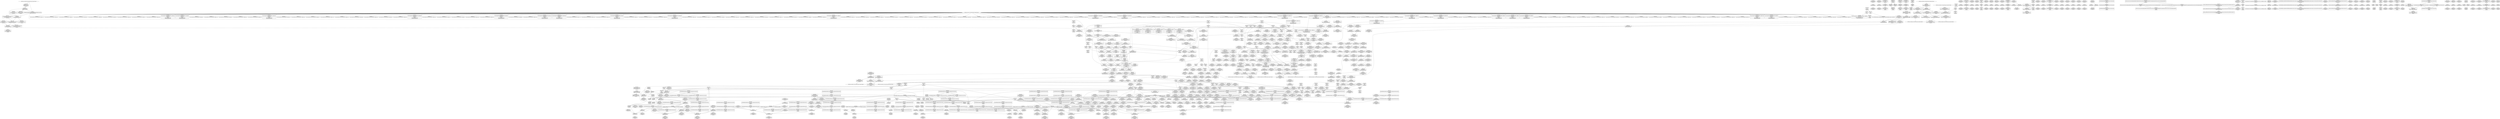 digraph {
	CE0x49a9a60 [shape=record,shape=Mrecord,label="{CE0x49a9a60|superblock_has_perm:ad|Function::superblock_has_perm&Arg::ad::|*SummSource*}"]
	CE0x49ab800 [shape=record,shape=Mrecord,label="{CE0x49ab800|selinux_mount:tmp31|security/selinux/hooks.c,2646|*SummSink*}"]
	CE0x49e4b70 [shape=record,shape=Mrecord,label="{CE0x49e4b70|i32_5|*Constant*|*SummSink*}"]
	CE0x4a531f0 [shape=record,shape=Mrecord,label="{CE0x4a531f0|i64_0|*Constant*}"]
	CE0x4947c70 [shape=record,shape=Mrecord,label="{CE0x4947c70|GLOBAL:current_task|Global_var:current_task|*SummSource*}"]
	CE0x4960530 [shape=record,shape=Mrecord,label="{CE0x4960530|104:_%struct.inode*,_232:_%struct.super_block*,_:_CRE_188,189_}"]
	CE0x498b090 [shape=record,shape=Mrecord,label="{CE0x498b090|104:_%struct.inode*,_232:_%struct.super_block*,_:_CRE_72,80_|*MultipleSource*|*LoadInst*|security/selinux/hooks.c,2642|security/selinux/hooks.c,2642}"]
	CE0x49acef0 [shape=record,shape=Mrecord,label="{CE0x49acef0|i64*_getelementptr_inbounds_(_15_x_i64_,_15_x_i64_*___llvm_gcov_ctr203,_i64_0,_i64_13)|*Constant*|*SummSource*}"]
	CE0x495afe0 [shape=record,shape=Mrecord,label="{CE0x495afe0|selinux_mount:if.then6}"]
	CE0x49acd80 [shape=record,shape=Mrecord,label="{CE0x49acd80|i64*_getelementptr_inbounds_(_15_x_i64_,_15_x_i64_*___llvm_gcov_ctr203,_i64_0,_i64_13)|*Constant*}"]
	CE0x5c52130 [shape=record,shape=Mrecord,label="{CE0x5c52130|selinux_mount:do.end|*SummSink*}"]
	CE0x49eded0 [shape=record,shape=Mrecord,label="{CE0x49eded0|avc_has_perm:tclass|Function::avc_has_perm&Arg::tclass::|*SummSource*}"]
	CE0x49e7bb0 [shape=record,shape=Mrecord,label="{CE0x49e7bb0|path_has_perm:tmp2}"]
	CE0x4988b00 [shape=record,shape=Mrecord,label="{CE0x4988b00|cred_sid:tmp}"]
	CE0x4a12030 [shape=record,shape=Mrecord,label="{CE0x4a12030|inode_has_perm:tmp3}"]
	CE0x49b4f50 [shape=record,shape=Mrecord,label="{CE0x49b4f50|GLOBAL:__validate_creds|*Constant*}"]
	CE0x4a19eb0 [shape=record,shape=Mrecord,label="{CE0x4a19eb0|inode_has_perm:tmp1|*SummSource*}"]
	CE0x49ee860 [shape=record,shape=Mrecord,label="{CE0x49ee860|avc_has_perm:auditdata|Function::avc_has_perm&Arg::auditdata::|*SummSink*}"]
	CE0x4a52f50 [shape=record,shape=Mrecord,label="{CE0x4a52f50|inode_has_perm:conv|security/selinux/hooks.c,1611|*SummSink*}"]
	CE0x495f400 [shape=record,shape=Mrecord,label="{CE0x495f400|104:_%struct.inode*,_232:_%struct.super_block*,_:_CRE_177,178_}"]
	CE0x4a54c50 [shape=record,shape=Mrecord,label="{CE0x4a54c50|GLOBAL:__llvm_gcov_ctr154|Global_var:__llvm_gcov_ctr154}"]
	CE0x4a53b30 [shape=record,shape=Mrecord,label="{CE0x4a53b30|inode_has_perm:expval|security/selinux/hooks.c,1611|*SummSink*}"]
	CE0x4963280 [shape=record,shape=Mrecord,label="{CE0x4963280|104:_%struct.inode*,_232:_%struct.super_block*,_:_CRE_217,218_}"]
	CE0x49b0a20 [shape=record,shape=Mrecord,label="{CE0x49b0a20|cred_sid:tmp4|*LoadInst*|security/selinux/hooks.c,196}"]
	CE0x4955280 [shape=record,shape=Mrecord,label="{CE0x4955280|GLOBAL:cred_sid|*Constant*|*SummSink*}"]
	CE0x4951900 [shape=record,shape=Mrecord,label="{CE0x4951900|i32_0|*Constant*|*SummSink*}"]
	CE0x49afce0 [shape=record,shape=Mrecord,label="{CE0x49afce0|i32_0|*Constant*}"]
	CE0x49513b0 [shape=record,shape=Mrecord,label="{CE0x49513b0|selinux_mount:call|security/selinux/hooks.c,2639|*SummSource*}"]
	CE0x4a507c0 [shape=record,shape=Mrecord,label="{CE0x4a507c0|inode_has_perm:and|security/selinux/hooks.c,1611|*SummSink*}"]
	CE0x49733f0 [shape=record,shape=Mrecord,label="{CE0x49733f0|selinux_mount:call3|security/selinux/hooks.c,2639|*SummSource*}"]
	CE0x4988f60 [shape=record,shape=Mrecord,label="{CE0x4988f60|superblock_has_perm:tmp2|*SummSink*}"]
	CE0x4938370 [shape=record,shape=Mrecord,label="{CE0x4938370|104:_%struct.inode*,_232:_%struct.super_block*,_:_CRE_94,95_}"]
	CE0x49b2a30 [shape=record,shape=Mrecord,label="{CE0x49b2a30|cred_sid:tmp6|security/selinux/hooks.c,197|*SummSource*}"]
	"CONST[source:0(mediator),value:2(dynamic)][purpose:{object}][SnkIdx:6]"
	CE0x49f8d10 [shape=record,shape=Mrecord,label="{CE0x49f8d10|inode_has_perm:adp|Function::inode_has_perm&Arg::adp::|*SummSink*}"]
	CE0x4a4c050 [shape=record,shape=Mrecord,label="{CE0x4a4c050|__validate_creds:tmp6|include/linux/cred.h,174}"]
	CE0x4958cc0 [shape=record,shape=Mrecord,label="{CE0x4958cc0|selinux_mount:tmp11|security/selinux/hooks.c,2639}"]
	CE0x4973aa0 [shape=record,shape=Mrecord,label="{CE0x4973aa0|GLOBAL:get_current|*Constant*|*SummSource*}"]
	CE0x4968b30 [shape=record,shape=Mrecord,label="{CE0x4968b30|GLOBAL:inode_has_perm|*Constant*|*SummSink*}"]
	CE0x4962470 [shape=record,shape=Mrecord,label="{CE0x4962470|104:_%struct.inode*,_232:_%struct.super_block*,_:_CRE_208,209_}"]
	CE0x49b6b90 [shape=record,shape=Mrecord,label="{CE0x49b6b90|i32_512|*Constant*}"]
	CE0x49aaf30 [shape=record,shape=Mrecord,label="{CE0x49aaf30|selinux_mount:tmp30|security/selinux/hooks.c,2646|*SummSink*}"]
	CE0x49827c0 [shape=record,shape=Mrecord,label="{CE0x49827c0|GLOBAL:llvm.expect.i64|*Constant*}"]
	CE0x496d6a0 [shape=record,shape=Mrecord,label="{CE0x496d6a0|i32_65536|*Constant*|*SummSource*}"]
	CE0x493b9e0 [shape=record,shape=Mrecord,label="{CE0x493b9e0|selinux_mount:if.end|*SummSource*}"]
	CE0x4986c50 [shape=record,shape=Mrecord,label="{CE0x4986c50|i64*_getelementptr_inbounds_(_15_x_i64_,_15_x_i64_*___llvm_gcov_ctr203,_i64_0,_i64_12)|*Constant*}"]
	CE0x49cae40 [shape=record,shape=Mrecord,label="{CE0x49cae40|inode_has_perm:tmp11|security/selinux/hooks.c,1612|*SummSource*}"]
	CE0x49df6c0 [shape=record,shape=Mrecord,label="{CE0x49df6c0|inode_has_perm:tmp19|security/selinux/hooks.c,1618|*SummSink*}"]
	CE0x4a4cc10 [shape=record,shape=Mrecord,label="{CE0x4a4cc10|GLOBAL:__invalid_creds|*Constant*}"]
	CE0x4961ca0 [shape=record,shape=Mrecord,label="{CE0x4961ca0|104:_%struct.inode*,_232:_%struct.super_block*,_:_CRE_203,204_}"]
	CE0x49e9930 [shape=record,shape=Mrecord,label="{CE0x49e9930|i32_5|*Constant*|*SummSource*}"]
	CE0x49ad3a0 [shape=record,shape=Mrecord,label="{CE0x49ad3a0|selinux_mount:tmp29|security/selinux/hooks.c,2645|*SummSource*}"]
	CE0x498af20 [shape=record,shape=Mrecord,label="{CE0x498af20|104:_%struct.inode*,_232:_%struct.super_block*,_:_CRE_64,72_|*MultipleSource*|*LoadInst*|security/selinux/hooks.c,2642|security/selinux/hooks.c,2642}"]
	CE0x4959b70 [shape=record,shape=Mrecord,label="{CE0x4959b70|selinux_mount:if.else|*SummSink*}"]
	CE0x493c680 [shape=record,shape=Mrecord,label="{CE0x493c680|selinux_mount:bb|*SummSource*}"]
	CE0x495f720 [shape=record,shape=Mrecord,label="{CE0x495f720|104:_%struct.inode*,_232:_%struct.super_block*,_:_CRE_179,180_}"]
	CE0x4963f00 [shape=record,shape=Mrecord,label="{CE0x4963f00|104:_%struct.inode*,_232:_%struct.super_block*,_:_CRE_224,232_|*MultipleSource*|*LoadInst*|security/selinux/hooks.c,2642|security/selinux/hooks.c,2642}"]
	CE0x49e01a0 [shape=record,shape=Mrecord,label="{CE0x49e01a0|__validate_creds:tobool|include/linux/cred.h,173}"]
	CE0x49fcb40 [shape=record,shape=Mrecord,label="{CE0x49fcb40|inode_has_perm:adp|Function::inode_has_perm&Arg::adp::|*SummSource*}"]
	CE0x4a48ad0 [shape=record,shape=Mrecord,label="{CE0x4a48ad0|_ret_i32_%retval.0,_!dbg_!27728|security/selinux/avc.c,775}"]
	CE0x4a458d0 [shape=record,shape=Mrecord,label="{CE0x4a458d0|GLOBAL:__llvm_gcov_ctr155|Global_var:__llvm_gcov_ctr155}"]
	CE0x4970a10 [shape=record,shape=Mrecord,label="{CE0x4970a10|i32_4|*Constant*}"]
	CE0x49cb4c0 [shape=record,shape=Mrecord,label="{CE0x49cb4c0|inode_has_perm:tmp12|security/selinux/hooks.c,1612|*SummSource*}"]
	CE0x49bd680 [shape=record,shape=Mrecord,label="{CE0x49bd680|COLLAPSED:_GCMRE___llvm_gcov_ctr151_internal_global_2_x_i64_zeroinitializer:_elem_0:default:}"]
	CE0x49a65a0 [shape=record,shape=Mrecord,label="{CE0x49a65a0|get_current:tmp|*SummSink*}"]
	CE0x4941cf0 [shape=record,shape=Mrecord,label="{CE0x4941cf0|superblock_has_perm:tmp4|*LoadInst*|security/selinux/hooks.c,1865|*SummSink*}"]
	CE0x49743d0 [shape=record,shape=Mrecord,label="{CE0x49743d0|_ret_%struct.task_struct*_%tmp4,_!dbg_!27714|./arch/x86/include/asm/current.h,14|*SummSink*}"]
	CE0x49ca9c0 [shape=record,shape=Mrecord,label="{CE0x49ca9c0|inode_has_perm:tmp15|*LoadInst*|security/selinux/hooks.c,1615|*SummSink*}"]
	CE0x49af310 [shape=record,shape=Mrecord,label="{CE0x49af310|cred_sid:tmp2|*SummSink*}"]
	CE0x4987e70 [shape=record,shape=Mrecord,label="{CE0x4987e70|selinux_mount:path|Function::selinux_mount&Arg::path::}"]
	CE0x494c150 [shape=record,shape=Mrecord,label="{CE0x494c150|i64_1|*Constant*}"]
	CE0x4938790 [shape=record,shape=Mrecord,label="{CE0x4938790|selinux_mount:tmp15|security/selinux/hooks.c,2639}"]
	CE0x498bb00 [shape=record,shape=Mrecord,label="{CE0x498bb00|104:_%struct.inode*,_232:_%struct.super_block*,_:_CRE_104,112_|*MultipleSource*|*LoadInst*|security/selinux/hooks.c,2642|security/selinux/hooks.c,2642}"]
	CE0x49e62a0 [shape=record,shape=Mrecord,label="{CE0x49e62a0|i64_16|*Constant*|*SummSource*}"]
	CE0x4a166e0 [shape=record,shape=Mrecord,label="{CE0x4a166e0|i64*_getelementptr_inbounds_(_8_x_i64_,_8_x_i64_*___llvm_gcov_ctr154,_i64_0,_i64_1)|*Constant*|*SummSink*}"]
	CE0x4970af0 [shape=record,shape=Mrecord,label="{CE0x4970af0|i32_4|*Constant*|*SummSink*}"]
	CE0x4983650 [shape=record,shape=Mrecord,label="{CE0x4983650|i64_32|*Constant*}"]
	CE0x4982c40 [shape=record,shape=Mrecord,label="{CE0x4982c40|superblock_has_perm:tmp1|*SummSource*}"]
	CE0x4a55f90 [shape=record,shape=Mrecord,label="{CE0x4a55f90|inode_has_perm:tmp9|security/selinux/hooks.c,1611|*SummSink*}"]
	CE0x4940f80 [shape=record,shape=Mrecord,label="{CE0x4940f80|selinux_mount:tmp8|security/selinux/hooks.c,2639|*SummSource*}"]
	CE0x49e0d30 [shape=record,shape=Mrecord,label="{CE0x49e0d30|__validate_creds:if.end}"]
	CE0x496dfd0 [shape=record,shape=Mrecord,label="{CE0x496dfd0|_ret_i32_%call,_!dbg_!27724|security/selinux/hooks.c,1647|*SummSink*}"]
	CE0x4989270 [shape=record,shape=Mrecord,label="{CE0x4989270|superblock_has_perm:tmp3}"]
	CE0x4948c60 [shape=record,shape=Mrecord,label="{CE0x4948c60|i8_1|*Constant*|*SummSink*}"]
	CE0x4972310 [shape=record,shape=Mrecord,label="{CE0x4972310|inode_has_perm:tmp|*SummSource*}"]
	CE0x493a8a0 [shape=record,shape=Mrecord,label="{CE0x493a8a0|GLOBAL:__llvm_gcov_ctr203|Global_var:__llvm_gcov_ctr203|*SummSink*}"]
	CE0x4963410 [shape=record,shape=Mrecord,label="{CE0x4963410|104:_%struct.inode*,_232:_%struct.super_block*,_:_CRE_218,219_}"]
	CE0x4944b00 [shape=record,shape=Mrecord,label="{CE0x4944b00|selinux_mount:tobool1|security/selinux/hooks.c,2639|*SummSink*}"]
	CE0x49729f0 [shape=record,shape=Mrecord,label="{CE0x49729f0|path_has_perm:path|Function::path_has_perm&Arg::path::|*SummSink*}"]
	CE0x498be80 [shape=record,shape=Mrecord,label="{CE0x498be80|104:_%struct.inode*,_232:_%struct.super_block*,_:_CRE_145,146_}"]
	CE0x49eb910 [shape=record,shape=Mrecord,label="{CE0x49eb910|COLLAPSED:_GCMRE___llvm_gcov_ctr204_internal_global_2_x_i64_zeroinitializer:_elem_0:default:}"]
	CE0x4957fd0 [shape=record,shape=Mrecord,label="{CE0x4957fd0|superblock_has_perm:call|security/selinux/hooks.c,1863}"]
	CE0x49e9e70 [shape=record,shape=Mrecord,label="{CE0x49e9e70|path_has_perm:ad|security/selinux/hooks.c, 1643}"]
	CE0x4a49960 [shape=record,shape=Mrecord,label="{CE0x4a49960|i64*_getelementptr_inbounds_(_8_x_i64_,_8_x_i64_*___llvm_gcov_ctr154,_i64_0,_i64_7)|*Constant*|*SummSink*}"]
	CE0x49fc400 [shape=record,shape=Mrecord,label="{CE0x49fc400|inode_has_perm:perms|Function::inode_has_perm&Arg::perms::}"]
	CE0x49c9d20 [shape=record,shape=Mrecord,label="{CE0x49c9d20|_ret_i32_%tmp6,_!dbg_!27716|security/selinux/hooks.c,197}"]
	CE0x49ede60 [shape=record,shape=Mrecord,label="{CE0x49ede60|avc_has_perm:tclass|Function::avc_has_perm&Arg::tclass::}"]
	CE0x496cc50 [shape=record,shape=Mrecord,label="{CE0x496cc50|selinux_mount:tmp1|*SummSink*}"]
	CE0x49e4fd0 [shape=record,shape=Mrecord,label="{CE0x49e4fd0|path_has_perm:d_inode|security/selinux/hooks.c,1642|*SummSource*}"]
	CE0x4a54910 [shape=record,shape=Mrecord,label="{CE0x4a54910|inode_has_perm:tmp7|security/selinux/hooks.c,1611|*SummSink*}"]
	CE0x4962ab0 [shape=record,shape=Mrecord,label="{CE0x4962ab0|104:_%struct.inode*,_232:_%struct.super_block*,_:_CRE_212,213_}"]
	CE0x494c1c0 [shape=record,shape=Mrecord,label="{CE0x494c1c0|get_current:tmp1}"]
	CE0x49a6720 [shape=record,shape=Mrecord,label="{CE0x49a6720|i64*_getelementptr_inbounds_(_2_x_i64_,_2_x_i64_*___llvm_gcov_ctr98,_i64_0,_i64_0)|*Constant*|*SummSink*}"]
	CE0x49eed80 [shape=record,shape=Mrecord,label="{CE0x49eed80|path_has_perm:bb|*SummSink*}"]
	CE0x49a8500 [shape=record,shape=Mrecord,label="{CE0x49a8500|selinux_mount:tmp27|security/selinux/hooks.c,2642|*SummSource*}"]
	CE0x49db650 [shape=record,shape=Mrecord,label="{CE0x49db650|i64*_getelementptr_inbounds_(_2_x_i64_,_2_x_i64_*___llvm_gcov_ctr151,_i64_0,_i64_1)|*Constant*|*SummSource*}"]
	CE0x49e5be0 [shape=record,shape=Mrecord,label="{CE0x49e5be0|path_has_perm:tmp7|security/selinux/hooks.c,1646|*SummSink*}"]
	CE0x49df910 [shape=record,shape=Mrecord,label="{CE0x49df910|inode_has_perm:tmp20|security/selinux/hooks.c,1618|*SummSource*}"]
	CE0x498aa90 [shape=record,shape=Mrecord,label="{CE0x498aa90|104:_%struct.inode*,_232:_%struct.super_block*,_:_CRE_40,48_|*MultipleSource*|*LoadInst*|security/selinux/hooks.c,2642|security/selinux/hooks.c,2642}"]
	CE0x4a53080 [shape=record,shape=Mrecord,label="{CE0x4a53080|GLOBAL:llvm.expect.i64|*Constant*}"]
	CE0x4958f40 [shape=record,shape=Mrecord,label="{CE0x4958f40|selinux_mount:tmp11|security/selinux/hooks.c,2639|*SummSource*}"]
	CE0x4944c70 [shape=record,shape=Mrecord,label="{CE0x4944c70|i64_4|*Constant*}"]
	"CONST[source:0(mediator),value:2(dynamic)][purpose:{object}][SnkIdx:2]"
	CE0x49e6f60 [shape=record,shape=Mrecord,label="{CE0x49e6f60|path_has_perm:dentry|security/selinux/hooks.c,1642}"]
	CE0x49664c0 [shape=record,shape=Mrecord,label="{CE0x49664c0|selinux_mount:tmp4|security/selinux/hooks.c,2639}"]
	CE0x494dfd0 [shape=record,shape=Mrecord,label="{CE0x494dfd0|i64*_getelementptr_inbounds_(_15_x_i64_,_15_x_i64_*___llvm_gcov_ctr203,_i64_0,_i64_1)|*Constant*}"]
	CE0x49418f0 [shape=record,shape=Mrecord,label="{CE0x49418f0|superblock_has_perm:tmp4|*LoadInst*|security/selinux/hooks.c,1865}"]
	CE0x4953f70 [shape=record,shape=Mrecord,label="{CE0x4953f70|inode_has_perm:lnot|security/selinux/hooks.c,1611|*SummSource*}"]
	CE0x498a360 [shape=record,shape=Mrecord,label="{CE0x498a360|104:_%struct.inode*,_232:_%struct.super_block*,_:_CRE_8,12_|*MultipleSource*|*LoadInst*|security/selinux/hooks.c,2642|security/selinux/hooks.c,2642}"]
	CE0x49e95e0 [shape=record,shape=Mrecord,label="{CE0x49e95e0|i32_5|*Constant*}"]
	CE0x4988860 [shape=record,shape=Mrecord,label="{CE0x4988860|0:_i8,_16:_%struct.dentry*,_24:_%struct.selinux_audit_data*,_:_SCMRE_0,8_|*MultipleSource*|Function::selinux_mount&Arg::path::|security/selinux/hooks.c,2642}"]
	CE0x4969e80 [shape=record,shape=Mrecord,label="{CE0x4969e80|superblock_has_perm:s_security|security/selinux/hooks.c,1865|*SummSink*}"]
	CE0x4944840 [shape=record,shape=Mrecord,label="{CE0x4944840|selinux_mount:tmp8|security/selinux/hooks.c,2639|*SummSink*}"]
	CE0x49b0660 [shape=record,shape=Mrecord,label="{CE0x49b0660|cred_sid:security|security/selinux/hooks.c,196|*SummSink*}"]
	CE0x49e50a0 [shape=record,shape=Mrecord,label="{CE0x49e50a0|path_has_perm:d_inode|security/selinux/hooks.c,1642|*SummSink*}"]
	CE0x49e5ab0 [shape=record,shape=Mrecord,label="{CE0x49e5ab0|path_has_perm:tmp7|security/selinux/hooks.c,1646|*SummSource*}"]
	CE0x49e0750 [shape=record,shape=Mrecord,label="{CE0x49e0750|__validate_creds:if.then|*SummSource*}"]
	CE0x4983000 [shape=record,shape=Mrecord,label="{CE0x4983000|selinux_mount:cred4|security/selinux/hooks.c,2639|*SummSink*}"]
	CE0x49b0590 [shape=record,shape=Mrecord,label="{CE0x49b0590|cred_sid:security|security/selinux/hooks.c,196|*SummSource*}"]
	CE0x49d36f0 [shape=record,shape=Mrecord,label="{CE0x49d36f0|get_current:tmp2|*SummSink*}"]
	CE0x403c030 [shape=record,shape=Mrecord,label="{CE0x403c030|selinux_mount:if.then|*SummSource*}"]
	CE0x498ac40 [shape=record,shape=Mrecord,label="{CE0x498ac40|104:_%struct.inode*,_232:_%struct.super_block*,_:_CRE_48,52_|*MultipleSource*|*LoadInst*|security/selinux/hooks.c,2642|security/selinux/hooks.c,2642}"]
	CE0x4a0ea80 [shape=record,shape=Mrecord,label="{CE0x4a0ea80|__validate_creds:tmp}"]
	CE0x49381e0 [shape=record,shape=Mrecord,label="{CE0x49381e0|104:_%struct.inode*,_232:_%struct.super_block*,_:_CRE_93,94_}"]
	CE0x4937ef0 [shape=record,shape=Mrecord,label="{CE0x4937ef0|104:_%struct.inode*,_232:_%struct.super_block*,_:_CRE_91,92_}"]
	CE0x4971e50 [shape=record,shape=Mrecord,label="{CE0x4971e50|i64*_getelementptr_inbounds_(_8_x_i64_,_8_x_i64_*___llvm_gcov_ctr154,_i64_0,_i64_0)|*Constant*|*SummSource*}"]
	CE0x495da40 [shape=record,shape=Mrecord,label="{CE0x495da40|104:_%struct.inode*,_232:_%struct.super_block*,_:_CRE_161,162_}"]
	CE0x49adfe0 [shape=record,shape=Mrecord,label="{CE0x49adfe0|GLOBAL:path_has_perm|*Constant*}"]
	CE0x4988010 [shape=record,shape=Mrecord,label="{CE0x4988010|selinux_mount:path|Function::selinux_mount&Arg::path::|*SummSink*}"]
	CE0x496cbb0 [shape=record,shape=Mrecord,label="{CE0x496cbb0|selinux_mount:tmp1|*SummSource*}"]
	CE0x4972ba0 [shape=record,shape=Mrecord,label="{CE0x4972ba0|selinux_mount:tmp18|security/selinux/hooks.c,2639}"]
	CE0x4961fc0 [shape=record,shape=Mrecord,label="{CE0x4961fc0|104:_%struct.inode*,_232:_%struct.super_block*,_:_CRE_205,206_}"]
	CE0x49b28c0 [shape=record,shape=Mrecord,label="{CE0x49b28c0|cred_sid:tmp6|security/selinux/hooks.c,197}"]
	CE0x496f730 [shape=record,shape=Mrecord,label="{CE0x496f730|i32_22|*Constant*}"]
	CE0x4972230 [shape=record,shape=Mrecord,label="{CE0x4972230|inode_has_perm:tmp}"]
	CE0x4a19e40 [shape=record,shape=Mrecord,label="{CE0x4a19e40|inode_has_perm:tmp1}"]
	CE0x493e140 [shape=record,shape=Mrecord,label="{CE0x493e140|selinux_mount:tmp9|security/selinux/hooks.c,2639}"]
	CE0x49ea150 [shape=record,shape=Mrecord,label="{CE0x49ea150|i64*_getelementptr_inbounds_(_2_x_i64_,_2_x_i64_*___llvm_gcov_ctr131,_i64_0,_i64_0)|*Constant*|*SummSource*}"]
	CE0x4982570 [shape=record,shape=Mrecord,label="{CE0x4982570|COLLAPSED:_GCMRE_current_task_external_global_%struct.task_struct*:_elem_0::|security/selinux/hooks.c,2639}"]
	CE0x496dea0 [shape=record,shape=Mrecord,label="{CE0x496dea0|_ret_i32_%call,_!dbg_!27724|security/selinux/hooks.c,1647|*SummSource*}"]
	CE0x498b7e0 [shape=record,shape=Mrecord,label="{CE0x498b7e0|104:_%struct.inode*,_232:_%struct.super_block*,_:_CRE_144,145_}"]
	"CONST[source:0(mediator),value:2(dynamic)][purpose:{subject}][SnkIdx:4]"
	CE0x4943e90 [shape=record,shape=Mrecord,label="{CE0x4943e90|i32_9|*Constant*}"]
	CE0x4a14b00 [shape=record,shape=Mrecord,label="{CE0x4a14b00|12:_i32,_56:_i8*,_:_CRE_12,16_|*MultipleSource*|security/selinux/hooks.c,1642|Function::inode_has_perm&Arg::inode::|security/selinux/hooks.c,1611}"]
	CE0x4a11f50 [shape=record,shape=Mrecord,label="{CE0x4a11f50|__validate_creds:lnot|include/linux/cred.h,173|*SummSource*}"]
	CE0x49c8970 [shape=record,shape=Mrecord,label="{CE0x49c8970|i64*_getelementptr_inbounds_(_8_x_i64_,_8_x_i64_*___llvm_gcov_ctr154,_i64_0,_i64_5)|*Constant*|*SummSink*}"]
	CE0x4a4a260 [shape=record,shape=Mrecord,label="{CE0x4a4a260|i64*_getelementptr_inbounds_(_5_x_i64_,_5_x_i64_*___llvm_gcov_ctr155,_i64_0,_i64_4)|*Constant*|*SummSource*}"]
	CE0x495c910 [shape=record,shape=Mrecord,label="{CE0x495c910|104:_%struct.inode*,_232:_%struct.super_block*,_:_CRE_150,151_}"]
	CE0x4a545a0 [shape=record,shape=Mrecord,label="{CE0x4a545a0|inode_has_perm:tmp8|security/selinux/hooks.c,1611}"]
	CE0x49afbe0 [shape=record,shape=Mrecord,label="{CE0x49afbe0|_call_void_mcount()_#3|*SummSink*}"]
	CE0x49e7c90 [shape=record,shape=Mrecord,label="{CE0x49e7c90|path_has_perm:tmp2|*SummSink*}"]
	CE0x49e6a90 [shape=record,shape=Mrecord,label="{CE0x49e6a90|inode_has_perm:cred|Function::inode_has_perm&Arg::cred::|*SummSource*}"]
	CE0x49e6940 [shape=record,shape=Mrecord,label="{CE0x49e6940|inode_has_perm:cred|Function::inode_has_perm&Arg::cred::}"]
	CE0x49a8bc0 [shape=record,shape=Mrecord,label="{CE0x49a8bc0|i32_2|*Constant*|*SummSource*}"]
	CE0x49acb50 [shape=record,shape=Mrecord,label="{CE0x49acb50|selinux_mount:tmp28|security/selinux/hooks.c,2645}"]
	CE0x49685b0 [shape=record,shape=Mrecord,label="{CE0x49685b0|path_has_perm:call|security/selinux/hooks.c,1647|*SummSink*}"]
	CE0x493f2b0 [shape=record,shape=Mrecord,label="{CE0x493f2b0|selinux_mount:tmp14|security/selinux/hooks.c,2639|*SummSink*}"]
	CE0x49f7a60 [shape=record,shape=Mrecord,label="{CE0x49f7a60|superblock_has_perm:sid1|security/selinux/hooks.c,1866}"]
	CE0x49a9200 [shape=record,shape=Mrecord,label="{CE0x49a9200|superblock_has_perm:perms|Function::superblock_has_perm&Arg::perms::}"]
	CE0x49f86b0 [shape=record,shape=Mrecord,label="{CE0x49f86b0|path_has_perm:path1|security/selinux/hooks.c,1646|*SummSource*}"]
	CE0x49cb9a0 [shape=record,shape=Mrecord,label="{CE0x49cb9a0|i64*_getelementptr_inbounds_(_8_x_i64_,_8_x_i64_*___llvm_gcov_ctr154,_i64_0,_i64_6)|*Constant*}"]
	CE0x4a13ca0 [shape=record,shape=Mrecord,label="{CE0x4a13ca0|__validate_creds:tmp|*SummSink*}"]
	CE0x49ec3c0 [shape=record,shape=Mrecord,label="{CE0x49ec3c0|superblock_has_perm:call2|security/selinux/hooks.c,1866|*SummSink*}"]
	CE0x495def0 [shape=record,shape=Mrecord,label="{CE0x495def0|104:_%struct.inode*,_232:_%struct.super_block*,_:_CRE_164,165_}"]
	CE0x494e260 [shape=record,shape=Mrecord,label="{CE0x494e260|selinux_mount:call|security/selinux/hooks.c,2639}"]
	CE0x49ad200 [shape=record,shape=Mrecord,label="{CE0x49ad200|selinux_mount:tmp29|security/selinux/hooks.c,2645}"]
	CE0x498b470 [shape=record,shape=Mrecord,label="{CE0x498b470|104:_%struct.inode*,_232:_%struct.super_block*,_:_CRE_89,90_}"]
	CE0x49590c0 [shape=record,shape=Mrecord,label="{CE0x49590c0|selinux_mount:tmp11|security/selinux/hooks.c,2639|*SummSink*}"]
	CE0x4a45f00 [shape=record,shape=Mrecord,label="{CE0x4a45f00|__validate_creds:tmp3|include/linux/cred.h,173|*SummSource*}"]
	CE0x4988b70 [shape=record,shape=Mrecord,label="{CE0x4988b70|COLLAPSED:_GCMRE___llvm_gcov_ctr131_internal_global_2_x_i64_zeroinitializer:_elem_0:default:}"]
	CE0x49724a0 [shape=record,shape=Mrecord,label="{CE0x49724a0|path_has_perm:cred|Function::path_has_perm&Arg::cred::|*SummSource*}"]
	CE0x4a18780 [shape=record,shape=Mrecord,label="{CE0x4a18780|i32_1609|*Constant*}"]
	CE0x49df1b0 [shape=record,shape=Mrecord,label="{CE0x49df1b0|inode_has_perm:tmp17|security/selinux/hooks.c,1617}"]
	CE0x4a45a50 [shape=record,shape=Mrecord,label="{CE0x4a45a50|GLOBAL:__llvm_gcov_ctr155|Global_var:__llvm_gcov_ctr155|*SummSource*}"]
	CE0x4940d30 [shape=record,shape=Mrecord,label="{CE0x4940d30|0:_i8,_:_GCMR_selinux_mount.__warned_internal_global_i8_0,_section_.data.unlikely_,_align_1:_elem_0:default:}"]
	CE0x49ae630 [shape=record,shape=Mrecord,label="{CE0x49ae630|path_has_perm:entry}"]
	"CONST[source:0(mediator),value:0(static)][purpose:{operation}][SnkIdx:7]"
	CE0x4972dc0 [shape=record,shape=Mrecord,label="{CE0x4972dc0|selinux_mount:tmp18|security/selinux/hooks.c,2639|*SummSource*}"]
	CE0x4a539d0 [shape=record,shape=Mrecord,label="{CE0x4a539d0|i64_4|*Constant*}"]
	CE0x4937d20 [shape=record,shape=Mrecord,label="{CE0x4937d20|104:_%struct.inode*,_232:_%struct.super_block*,_:_CRE_90,91_}"]
	CE0x4938870 [shape=record,shape=Mrecord,label="{CE0x4938870|selinux_mount:tmp15|security/selinux/hooks.c,2639|*SummSink*}"]
	CE0x4969150 [shape=record,shape=Mrecord,label="{CE0x4969150|selinux_mount:tmp6|security/selinux/hooks.c,2639}"]
	CE0x49abee0 [shape=record,shape=Mrecord,label="{CE0x49abee0|i64*_getelementptr_inbounds_(_2_x_i64_,_2_x_i64_*___llvm_gcov_ctr98,_i64_0,_i64_0)|*Constant*}"]
	CE0x4989ef0 [shape=record,shape=Mrecord,label="{CE0x4989ef0|selinux_mount:d_sb|security/selinux/hooks.c,2642|*SummSource*}"]
	CE0x49e45b0 [shape=record,shape=Mrecord,label="{CE0x49e45b0|superblock_has_perm:tmp6|security/selinux/hooks.c,1866}"]
	CE0x49fd830 [shape=record,shape=Mrecord,label="{CE0x49fd830|path_has_perm:u|security/selinux/hooks.c,1646|*SummSource*}"]
	CE0x49e8a00 [shape=record,shape=Mrecord,label="{CE0x49e8a00|_call_void_mcount()_#3|*SummSource*}"]
	CE0x49487f0 [shape=record,shape=Mrecord,label="{CE0x49487f0|i8_1|*Constant*}"]
	CE0x4a52d20 [shape=record,shape=Mrecord,label="{CE0x4a52d20|inode_has_perm:lnot.ext|security/selinux/hooks.c,1611|*SummSink*}"]
	CE0x4952050 [shape=record,shape=Mrecord,label="{CE0x4952050|i64*_getelementptr_inbounds_(_15_x_i64_,_15_x_i64_*___llvm_gcov_ctr203,_i64_0,_i64_6)|*Constant*|*SummSink*}"]
	CE0x49e4d40 [shape=record,shape=Mrecord,label="{CE0x49e4d40|path_has_perm:tmp5|security/selinux/hooks.c,1642}"]
	CE0x49af910 [shape=record,shape=Mrecord,label="{CE0x49af910|_call_void_mcount()_#3}"]
	CE0x49aec70 [shape=record,shape=Mrecord,label="{CE0x49aec70|GLOBAL:superblock_has_perm|*Constant*|*SummSource*}"]
	CE0x4a0fad0 [shape=record,shape=Mrecord,label="{CE0x4a0fad0|__validate_creds:lnot1|include/linux/cred.h,173}"]
	CE0x49cd700 [shape=record,shape=Mrecord,label="{CE0x49cd700|_call_void_mcount()_#3|*SummSink*}"]
	CE0x4966000 [shape=record,shape=Mrecord,label="{CE0x4966000|i64_2|*Constant*|*SummSource*}"]
	CE0x494ba50 [shape=record,shape=Mrecord,label="{CE0x494ba50|selinux_mount:entry}"]
	CE0x494b7f0 [shape=record,shape=Mrecord,label="{CE0x494b7f0|selinux_mount:tmp2|*SummSource*}"]
	CE0x4a15690 [shape=record,shape=Mrecord,label="{CE0x4a15690|inode_has_perm:tmp2|*SummSource*}"]
	CE0x64e4d30 [shape=record,shape=Mrecord,label="{CE0x64e4d30|selinux_mount:do.body}"]
	CE0x4944f20 [shape=record,shape=Mrecord,label="{CE0x4944f20|i64_4|*Constant*|*SummSink*}"]
	CE0x4973690 [shape=record,shape=Mrecord,label="{CE0x4973690|GLOBAL:get_current|*Constant*}"]
	CE0x4a436f0 [shape=record,shape=Mrecord,label="{CE0x4a436f0|inode_has_perm:tmp6|*LoadInst*|security/selinux/hooks.c,1611|*SummSink*}"]
	CE0x4a50040 [shape=record,shape=Mrecord,label="{CE0x4a50040|i64*_getelementptr_inbounds_(_2_x_i64_,_2_x_i64_*___llvm_gcov_ctr131,_i64_0,_i64_0)|*Constant*}"]
	CE0x49638c0 [shape=record,shape=Mrecord,label="{CE0x49638c0|104:_%struct.inode*,_232:_%struct.super_block*,_:_CRE_221,222_}"]
	CE0x49bbdf0 [shape=record,shape=Mrecord,label="{CE0x49bbdf0|_call_void_mcount()_#3|*SummSink*}"]
	CE0x4a47a30 [shape=record,shape=Mrecord,label="{CE0x4a47a30|inode_has_perm:tmp18|security/selinux/hooks.c,1617|*SummSource*}"]
	CE0x4986dc0 [shape=record,shape=Mrecord,label="{CE0x4986dc0|selinux_mount:tmp24|security/selinux/hooks.c,2642|*SummSource*}"]
	CE0x49a92d0 [shape=record,shape=Mrecord,label="{CE0x49a92d0|superblock_has_perm:perms|Function::superblock_has_perm&Arg::perms::|*SummSource*}"]
	CE0x49e7f80 [shape=record,shape=Mrecord,label="{CE0x49e7f80|__validate_creds:expval|include/linux/cred.h,173}"]
	CE0x495cc30 [shape=record,shape=Mrecord,label="{CE0x495cc30|104:_%struct.inode*,_232:_%struct.super_block*,_:_CRE_152,153_}"]
	CE0x49e66c0 [shape=record,shape=Mrecord,label="{CE0x49e66c0|inode_has_perm:entry|*SummSource*}"]
	CE0x4a47650 [shape=record,shape=Mrecord,label="{CE0x4a47650|inode_has_perm:sclass|security/selinux/hooks.c,1617|*SummSource*}"]
	CE0x4a488d0 [shape=record,shape=Mrecord,label="{CE0x4a488d0|avc_has_perm:tclass|Function::avc_has_perm&Arg::tclass::}"]
	CE0x496dc00 [shape=record,shape=Mrecord,label="{CE0x496dc00|path_has_perm:av|Function::path_has_perm&Arg::av::|*SummSink*}"]
	CE0x4a54070 [shape=record,shape=Mrecord,label="{CE0x4a54070|inode_has_perm:tobool2|security/selinux/hooks.c,1611|*SummSource*}"]
	CE0x4a501c0 [shape=record,shape=Mrecord,label="{CE0x4a501c0|cred_sid:tmp}"]
	CE0x49683f0 [shape=record,shape=Mrecord,label="{CE0x49683f0|path_has_perm:call|security/selinux/hooks.c,1647}"]
	CE0x49c90b0 [shape=record,shape=Mrecord,label="{CE0x49c90b0|inode_has_perm:tmp14|security/selinux/hooks.c,1614|*SummSink*}"]
	CE0x49edd00 [shape=record,shape=Mrecord,label="{CE0x49edd00|_ret_i32_%retval.0,_!dbg_!27728|security/selinux/avc.c,775}"]
	CE0x49fd680 [shape=record,shape=Mrecord,label="{CE0x49fd680|path_has_perm:u|security/selinux/hooks.c,1646|*SummSink*}"]
	CE0x49a9ca0 [shape=record,shape=Mrecord,label="{CE0x49a9ca0|_ret_i32_%call2,_!dbg_!27722|security/selinux/hooks.c,1866|*SummSink*}"]
	CE0x49dfad0 [shape=record,shape=Mrecord,label="{CE0x49dfad0|inode_has_perm:tmp19|security/selinux/hooks.c,1618}"]
	CE0x4958b50 [shape=record,shape=Mrecord,label="{CE0x4958b50|selinux_mount:tmp10|security/selinux/hooks.c,2639|*SummSink*}"]
	CE0x4a46080 [shape=record,shape=Mrecord,label="{CE0x4a46080|__validate_creds:tmp4|include/linux/cred.h,173}"]
	CE0x4966c80 [shape=record,shape=Mrecord,label="{CE0x4966c80|selinux_mount:tmp7|security/selinux/hooks.c,2639}"]
	CE0x49b1c50 [shape=record,shape=Mrecord,label="{CE0x49b1c50|0:_i32,_4:_i32,_8:_i32,_12:_i32,_:_CMRE_4,8_|*MultipleSource*|security/selinux/hooks.c,196|security/selinux/hooks.c,197|*LoadInst*|security/selinux/hooks.c,196}"]
	CE0x4960850 [shape=record,shape=Mrecord,label="{CE0x4960850|104:_%struct.inode*,_232:_%struct.super_block*,_:_CRE_190,191_}"]
	"CONST[source:0(mediator),value:0(static)][purpose:{operation}][SrcIdx:4]"
	CE0x49ccd90 [shape=record,shape=Mrecord,label="{CE0x49ccd90|get_current:tmp3|*SummSink*}"]
	CE0x495e910 [shape=record,shape=Mrecord,label="{CE0x495e910|104:_%struct.inode*,_232:_%struct.super_block*,_:_CRE_170,171_}"]
	CE0x4a140b0 [shape=record,shape=Mrecord,label="{CE0x4a140b0|inode_has_perm:i_flags|security/selinux/hooks.c,1611}"]
	CE0x49614d0 [shape=record,shape=Mrecord,label="{CE0x49614d0|104:_%struct.inode*,_232:_%struct.super_block*,_:_CRE_198,199_}"]
	CE0x4a1aff0 [shape=record,shape=Mrecord,label="{CE0x4a1aff0|cred_sid:tmp1}"]
	CE0x4a47860 [shape=record,shape=Mrecord,label="{CE0x4a47860|inode_has_perm:tmp18|security/selinux/hooks.c,1617}"]
	CE0x4a13da0 [shape=record,shape=Mrecord,label="{CE0x4a13da0|__validate_creds:tmp1}"]
	CE0x4a18200 [shape=record,shape=Mrecord,label="{CE0x4a18200|_call_void_mcount()_#3|*SummSource*}"]
	CE0x4a131a0 [shape=record,shape=Mrecord,label="{CE0x4a131a0|__validate_creds:tobool|include/linux/cred.h,173|*SummSink*}"]
	CE0x4989b40 [shape=record,shape=Mrecord,label="{CE0x4989b40|i32_9|*Constant*|*SummSource*}"]
	CE0x49519c0 [shape=record,shape=Mrecord,label="{CE0x49519c0|selinux_mount:tobool|security/selinux/hooks.c,2639|*SummSink*}"]
	CE0x4984ac0 [shape=record,shape=Mrecord,label="{CE0x4984ac0|selinux_mount:tobool5|security/selinux/hooks.c,2641|*SummSink*}"]
	CE0x49a7ec0 [shape=record,shape=Mrecord,label="{CE0x49a7ec0|104:_%struct.inode*,_232:_%struct.super_block*,_:_CRE_317,318_}"]
	"CONST[source:2(external),value:2(dynamic)][purpose:{subject}][SrcIdx:5]"
	CE0x49682f0 [shape=record,shape=Mrecord,label="{CE0x49682f0|path_has_perm:cred|Function::path_has_perm&Arg::cred::}"]
	CE0x4a55130 [shape=record,shape=Mrecord,label="{CE0x4a55130|inode_has_perm:tmp8|security/selinux/hooks.c,1611|*SummSink*}"]
	CE0x4964c40 [shape=record,shape=Mrecord,label="{CE0x4964c40|104:_%struct.inode*,_232:_%struct.super_block*,_:_CRE_272,280_|*MultipleSource*|*LoadInst*|security/selinux/hooks.c,2642|security/selinux/hooks.c,2642}"]
	CE0x49dfeb0 [shape=record,shape=Mrecord,label="{CE0x49dfeb0|__validate_creds:expval|include/linux/cred.h,173|*SummSource*}"]
	CE0x49ae4c0 [shape=record,shape=Mrecord,label="{CE0x49ae4c0|GLOBAL:path_has_perm|*Constant*|*SummSink*}"]
	CE0x49cba10 [shape=record,shape=Mrecord,label="{CE0x49cba10|i64*_getelementptr_inbounds_(_8_x_i64_,_8_x_i64_*___llvm_gcov_ctr154,_i64_0,_i64_6)|*Constant*|*SummSource*}"]
	CE0x4969cb0 [shape=record,shape=Mrecord,label="{CE0x4969cb0|superblock_has_perm:s_security|security/selinux/hooks.c,1865}"]
	CE0x498a890 [shape=record,shape=Mrecord,label="{CE0x498a890|104:_%struct.inode*,_232:_%struct.super_block*,_:_CRE_24,40_|*MultipleSource*|*LoadInst*|security/selinux/hooks.c,2642|security/selinux/hooks.c,2642}"]
	CE0x49ece80 [shape=record,shape=Mrecord,label="{CE0x49ece80|avc_has_perm:entry|*SummSink*}"]
	CE0x4989560 [shape=record,shape=Mrecord,label="{CE0x4989560|selinux_mount:tmp26|*LoadInst*|security/selinux/hooks.c,2642|*SummSource*}"]
	CE0x4a43760 [shape=record,shape=Mrecord,label="{CE0x4a43760|inode_has_perm:tmp16|security/selinux/hooks.c,1615|*SummSource*}"]
	CE0x49edb90 [shape=record,shape=Mrecord,label="{CE0x49edb90|i16_5|*Constant*|*SummSink*}"]
	CE0x495eaa0 [shape=record,shape=Mrecord,label="{CE0x495eaa0|104:_%struct.inode*,_232:_%struct.super_block*,_:_CRE_171,172_}"]
	CE0x4a550c0 [shape=record,shape=Mrecord,label="{CE0x4a550c0|inode_has_perm:tmp8|security/selinux/hooks.c,1611|*SummSource*}"]
	CE0x49e6b00 [shape=record,shape=Mrecord,label="{CE0x49e6b00|inode_has_perm:cred|Function::inode_has_perm&Arg::cred::|*SummSink*}"]
	CE0x495e210 [shape=record,shape=Mrecord,label="{CE0x495e210|104:_%struct.inode*,_232:_%struct.super_block*,_:_CRE_166,167_}"]
	CE0x49ef700 [shape=record,shape=Mrecord,label="{CE0x49ef700|cred_sid:tmp1|*SummSource*}"]
	CE0x495d590 [shape=record,shape=Mrecord,label="{CE0x495d590|104:_%struct.inode*,_232:_%struct.super_block*,_:_CRE_158,159_}"]
	CE0x495fef0 [shape=record,shape=Mrecord,label="{CE0x495fef0|104:_%struct.inode*,_232:_%struct.super_block*,_:_CRE_184,185_}"]
	CE0x49692c0 [shape=record,shape=Mrecord,label="{CE0x49692c0|selinux_mount:tmp5|security/selinux/hooks.c,2639}"]
	CE0x4938800 [shape=record,shape=Mrecord,label="{CE0x4938800|selinux_mount:tmp15|security/selinux/hooks.c,2639|*SummSource*}"]
	CE0x49501f0 [shape=record,shape=Mrecord,label="{CE0x49501f0|i8*_getelementptr_inbounds_(_45_x_i8_,_45_x_i8_*_.str12,_i32_0,_i32_0)|*Constant*|*SummSource*}"]
	CE0x494de10 [shape=record,shape=Mrecord,label="{CE0x494de10|selinux_mount:tmp|*SummSink*}"]
	CE0x496d7d0 [shape=record,shape=Mrecord,label="{CE0x496d7d0|i32_65536|*Constant*|*SummSink*}"]
	CE0x494d530 [shape=record,shape=Mrecord,label="{CE0x494d530|COLLAPSED:_GCMRE___llvm_gcov_ctr203_internal_global_15_x_i64_zeroinitializer:_elem_0:default:}"]
	CE0x49ed620 [shape=record,shape=Mrecord,label="{CE0x49ed620|avc_has_perm:tsid|Function::avc_has_perm&Arg::tsid::|*SummSource*}"]
	CE0x4986780 [shape=record,shape=Mrecord,label="{CE0x4986780|selinux_mount:tmp24|security/selinux/hooks.c,2642}"]
	CE0x49540e0 [shape=record,shape=Mrecord,label="{CE0x49540e0|inode_has_perm:lnot1|security/selinux/hooks.c,1611}"]
	CE0x4963be0 [shape=record,shape=Mrecord,label="{CE0x4963be0|104:_%struct.inode*,_232:_%struct.super_block*,_:_CRE_223,224_}"]
	CE0x49caeb0 [shape=record,shape=Mrecord,label="{CE0x49caeb0|inode_has_perm:tmp11|security/selinux/hooks.c,1612|*SummSink*}"]
	CE0x49ec6c0 [shape=record,shape=Mrecord,label="{CE0x49ec6c0|i32_(i32,_i32,_i16,_i32,_%struct.common_audit_data*)*_bitcast_(i32_(i32,_i32,_i16,_i32,_%struct.common_audit_data.495*)*_avc_has_perm_to_i32_(i32,_i32,_i16,_i32,_%struct.common_audit_data*)*)|*Constant*|*SummSink*}"]
	CE0x49e0820 [shape=record,shape=Mrecord,label="{CE0x49e0820|__validate_creds:if.then|*SummSink*}"]
	CE0x49ee460 [shape=record,shape=Mrecord,label="{CE0x49ee460|avc_has_perm:requested|Function::avc_has_perm&Arg::requested::|*SummSink*}"]
	CE0x496f650 [shape=record,shape=Mrecord,label="{CE0x496f650|_call_void_mcount()_#3}"]
	CE0x4959a00 [shape=record,shape=Mrecord,label="{CE0x4959a00|path_has_perm:tmp3}"]
	CE0x4954b30 [shape=record,shape=Mrecord,label="{CE0x4954b30|inode_has_perm:lnot.ext|security/selinux/hooks.c,1611|*SummSource*}"]
	CE0x49ca950 [shape=record,shape=Mrecord,label="{CE0x49ca950|inode_has_perm:tmp15|*LoadInst*|security/selinux/hooks.c,1615|*SummSource*}"]
	CE0x4951580 [shape=record,shape=Mrecord,label="{CE0x4951580|i32_0|*Constant*}"]
	CE0x496f850 [shape=record,shape=Mrecord,label="{CE0x496f850|_ret_void,_!dbg_!27722|include/linux/cred.h,175}"]
	CE0x49fade0 [shape=record,shape=Mrecord,label="{CE0x49fade0|i32_8|*Constant*}"]
	CE0x49585e0 [shape=record,shape=Mrecord,label="{CE0x49585e0|%struct.task_struct*_(%struct.task_struct**)*_asm_movq_%gs:$_1:P_,$0_,_r,im,_dirflag_,_fpsr_,_flags_}"]
	CE0x49b8650 [shape=record,shape=Mrecord,label="{CE0x49b8650|i32_16|*Constant*|*SummSink*}"]
	CE0x49e54f0 [shape=record,shape=Mrecord,label="{CE0x49e54f0|path_has_perm:tmp5|security/selinux/hooks.c,1642|*SummSink*}"]
	CE0x49e1320 [shape=record,shape=Mrecord,label="{CE0x49e1320|__validate_creds:bb}"]
	CE0x4a1a940 [shape=record,shape=Mrecord,label="{CE0x4a1a940|__validate_creds:lnot|include/linux/cred.h,173|*SummSink*}"]
	CE0x495caa0 [shape=record,shape=Mrecord,label="{CE0x495caa0|104:_%struct.inode*,_232:_%struct.super_block*,_:_CRE_151,152_}"]
	CE0x4a497e0 [shape=record,shape=Mrecord,label="{CE0x4a497e0|i64*_getelementptr_inbounds_(_8_x_i64_,_8_x_i64_*___llvm_gcov_ctr154,_i64_0,_i64_7)|*Constant*|*SummSource*}"]
	CE0x49ef620 [shape=record,shape=Mrecord,label="{CE0x49ef620|i64_1|*Constant*}"]
	CE0x494bb20 [shape=record,shape=Mrecord,label="{CE0x494bb20|selinux_mount:land.lhs.true2|*SummSource*}"]
	CE0x4968fd0 [shape=record,shape=Mrecord,label="{CE0x4968fd0|i64_0|*Constant*|*SummSource*}"]
	CE0x49492b0 [shape=record,shape=Mrecord,label="{CE0x49492b0|_call_void_lockdep_rcu_suspicious(i8*_getelementptr_inbounds_(_25_x_i8_,_25_x_i8_*_.str3,_i32_0,_i32_0),_i32_2639,_i8*_getelementptr_inbounds_(_45_x_i8_,_45_x_i8_*_.str12,_i32_0,_i32_0))_#10,_!dbg_!27732|security/selinux/hooks.c,2639|*SummSink*}"]
	CE0x49889a0 [shape=record,shape=Mrecord,label="{CE0x49889a0|selinux_mount:dentry|security/selinux/hooks.c,2642}"]
	CE0x49b0cd0 [shape=record,shape=Mrecord,label="{CE0x49b0cd0|cred_sid:tmp5|security/selinux/hooks.c,196}"]
	CE0x49545d0 [shape=record,shape=Mrecord,label="{CE0x49545d0|inode_has_perm:lnot1|security/selinux/hooks.c,1611|*SummSink*}"]
	CE0x4a60c00 [shape=record,shape=Mrecord,label="{CE0x4a60c00|28:_i32,_32:_i16,_:_CRE_32,34_|*MultipleSource*|*LoadInst*|security/selinux/hooks.c,1615|security/selinux/hooks.c,1615|security/selinux/hooks.c,1617}"]
	CE0x4a10840 [shape=record,shape=Mrecord,label="{CE0x4a10840|__validate_creds:lnot1|include/linux/cred.h,173|*SummSink*}"]
	"CONST[source:1(input),value:2(dynamic)][purpose:{object}][SrcIdx:2]"
	CE0x494d6e0 [shape=record,shape=Mrecord,label="{CE0x494d6e0|_call_void_mcount()_#3}"]
	CE0x49ef0c0 [shape=record,shape=Mrecord,label="{CE0x49ef0c0|path_has_perm:bb}"]
	CE0x49fce00 [shape=record,shape=Mrecord,label="{CE0x49fce00|path_has_perm:type|security/selinux/hooks.c,1645|*SummSource*}"]
	CE0x4a4ce00 [shape=record,shape=Mrecord,label="{CE0x4a4ce00|_call_void___invalid_creds(%struct.cred*_%cred,_i8*_%file,_i32_%line)_#10,_!dbg_!27721|include/linux/cred.h,174}"]
	CE0x4954740 [shape=record,shape=Mrecord,label="{CE0x4954740|inode_has_perm:conv|security/selinux/hooks.c,1611}"]
	CE0x49e9500 [shape=record,shape=Mrecord,label="{CE0x49e9500|path_has_perm:tmp4|*LoadInst*|security/selinux/hooks.c,1642|*SummSink*}"]
	CE0x494d5a0 [shape=record,shape=Mrecord,label="{CE0x494d5a0|selinux_mount:tmp|*SummSource*}"]
	CE0x4a143d0 [shape=record,shape=Mrecord,label="{CE0x4a143d0|inode_has_perm:i_flags|security/selinux/hooks.c,1611|*SummSource*}"]
	CE0x4971170 [shape=record,shape=Mrecord,label="{CE0x4971170|inode_has_perm:if.then|*SummSource*}"]
	CE0x494c5c0 [shape=record,shape=Mrecord,label="{CE0x494c5c0|i64*_getelementptr_inbounds_(_2_x_i64_,_2_x_i64_*___llvm_gcov_ctr98,_i64_0,_i64_1)|*Constant*|*SummSource*}"]
	CE0x496e140 [shape=record,shape=Mrecord,label="{CE0x496e140|selinux_mount:tmp30|security/selinux/hooks.c,2646}"]
	CE0x49e9380 [shape=record,shape=Mrecord,label="{CE0x49e9380|path_has_perm:tmp4|*LoadInst*|security/selinux/hooks.c,1642|*SummSource*}"]
	CE0x49ca240 [shape=record,shape=Mrecord,label="{CE0x49ca240|i32_10|*Constant*|*SummSource*}"]
	CE0x49ef260 [shape=record,shape=Mrecord,label="{CE0x49ef260|path_has_perm:bb|*SummSource*}"]
	CE0x403c0d0 [shape=record,shape=Mrecord,label="{CE0x403c0d0|selinux_mount:if.then|*SummSink*}"]
	CE0x49a8690 [shape=record,shape=Mrecord,label="{CE0x49a8690|selinux_mount:tmp27|security/selinux/hooks.c,2642|*SummSink*}"]
	CE0x49630f0 [shape=record,shape=Mrecord,label="{CE0x49630f0|104:_%struct.inode*,_232:_%struct.super_block*,_:_CRE_216,217_}"]
	CE0x49a6d90 [shape=record,shape=Mrecord,label="{CE0x49a6d90|104:_%struct.inode*,_232:_%struct.super_block*,_:_CRE_306,307_}"]
	CE0x49622e0 [shape=record,shape=Mrecord,label="{CE0x49622e0|104:_%struct.inode*,_232:_%struct.super_block*,_:_CRE_207,208_}"]
	CE0x4971730 [shape=record,shape=Mrecord,label="{CE0x4971730|inode_has_perm:if.end}"]
	CE0x49aef10 [shape=record,shape=Mrecord,label="{CE0x49aef10|superblock_has_perm:entry}"]
	CE0x4a65ca0 [shape=record,shape=Mrecord,label="{CE0x4a65ca0|i32_3|*Constant*|*SummSink*}"]
	CE0x493a600 [shape=record,shape=Mrecord,label="{CE0x493a600|GLOBAL:__llvm_gcov_ctr203|Global_var:__llvm_gcov_ctr203}"]
	CE0x493b7a0 [shape=record,shape=Mrecord,label="{CE0x493b7a0|selinux_mount:do.end|*SummSource*}"]
	CE0x4982500 [shape=record,shape=Mrecord,label="{CE0x4982500|selinux_mount:cred4|security/selinux/hooks.c,2639}"]
	CE0x49f7670 [shape=record,shape=Mrecord,label="{CE0x49f7670|superblock_has_perm:tmp5|security/selinux/hooks.c,1865|*SummSource*}"]
	CE0x49ad010 [shape=record,shape=Mrecord,label="{CE0x49ad010|selinux_mount:tmp28|security/selinux/hooks.c,2645|*SummSink*}"]
	CE0x49c9fc0 [shape=record,shape=Mrecord,label="{CE0x49c9fc0|i32_10|*Constant*}"]
	CE0x4a4cf30 [shape=record,shape=Mrecord,label="{CE0x4a4cf30|i64*_getelementptr_inbounds_(_5_x_i64_,_5_x_i64_*___llvm_gcov_ctr155,_i64_0,_i64_4)|*Constant*}"]
	CE0x49e1390 [shape=record,shape=Mrecord,label="{CE0x49e1390|__validate_creds:bb|*SummSource*}"]
	CE0x4974d50 [shape=record,shape=Mrecord,label="{CE0x4974d50|i64*_getelementptr_inbounds_(_15_x_i64_,_15_x_i64_*___llvm_gcov_ctr203,_i64_0,_i64_9)|*Constant*}"]
	CE0x4943c80 [shape=record,shape=Mrecord,label="{CE0x4943c80|0:_i8,_16:_%struct.dentry*,_24:_%struct.selinux_audit_data*,_:_SCMRE_8,16_|*MultipleSource*|Function::selinux_mount&Arg::path::|security/selinux/hooks.c,2642}"]
	CE0x49abbd0 [shape=record,shape=Mrecord,label="{CE0x49abbd0|_ret_i32_%retval.0,_!dbg_!27754|security/selinux/hooks.c,2646}"]
	CE0x49a6f90 [shape=record,shape=Mrecord,label="{CE0x49a6f90|104:_%struct.inode*,_232:_%struct.super_block*,_:_CRE_308,309_}"]
	CE0x49fa8c0 [shape=record,shape=Mrecord,label="{CE0x49fa8c0|i64*_getelementptr_inbounds_(_2_x_i64_,_2_x_i64_*___llvm_gcov_ctr131,_i64_0,_i64_1)|*Constant*|*SummSink*}"]
	CE0x49aea10 [shape=record,shape=Mrecord,label="{CE0x49aea10|GLOBAL:superblock_has_perm|*Constant*}"]
	CE0x49e5780 [shape=record,shape=Mrecord,label="{CE0x49e5780|path_has_perm:tmp6|security/selinux/hooks.c,1646|*SummSink*}"]
	CE0x49689b0 [shape=record,shape=Mrecord,label="{CE0x49689b0|GLOBAL:inode_has_perm|*Constant*|*SummSource*}"]
	CE0x49b04a0 [shape=record,shape=Mrecord,label="{CE0x49b04a0|cred_sid:security|security/selinux/hooks.c,196}"]
	CE0x494df60 [shape=record,shape=Mrecord,label="{CE0x494df60|i64_1|*Constant*|*SummSink*}"]
	CE0x49b30e0 [shape=record,shape=Mrecord,label="{CE0x49b30e0|inode_has_perm:bb}"]
	CE0x493ef30 [shape=record,shape=Mrecord,label="{CE0x493ef30|selinux_mount:tmp14|security/selinux/hooks.c,2639}"]
	CE0x493de90 [shape=record,shape=Mrecord,label="{CE0x493de90|i64_5|*Constant*}"]
	CE0x49897b0 [shape=record,shape=Mrecord,label="{CE0x49897b0|selinux_mount:tmp26|*LoadInst*|security/selinux/hooks.c,2642|*SummSink*}"]
	CE0x4989fc0 [shape=record,shape=Mrecord,label="{CE0x4989fc0|selinux_mount:d_sb|security/selinux/hooks.c,2642|*SummSink*}"]
	CE0x49a8900 [shape=record,shape=Mrecord,label="{CE0x49a8900|superblock_has_perm:cred|Function::superblock_has_perm&Arg::cred::|*SummSink*}"]
	CE0x49852e0 [shape=record,shape=Mrecord,label="{CE0x49852e0|i64_11|*Constant*|*SummSource*}"]
	CE0x4a53890 [shape=record,shape=Mrecord,label="{CE0x4a53890|inode_has_perm:expval|security/selinux/hooks.c,1611}"]
	CE0x4a553b0 [shape=record,shape=Mrecord,label="{CE0x4a553b0|inode_has_perm:tmp9|security/selinux/hooks.c,1611|*SummSource*}"]
	CE0x4984940 [shape=record,shape=Mrecord,label="{CE0x4984940|selinux_mount:tobool5|security/selinux/hooks.c,2641|*SummSource*}"]
	CE0x4a19060 [shape=record,shape=Mrecord,label="{CE0x4a19060|inode_has_perm:tmp1|*SummSink*}"]
	CE0x4a47f50 [shape=record,shape=Mrecord,label="{CE0x4a47f50|inode_has_perm:call4|security/selinux/hooks.c,1617|*SummSource*}"]
	CE0x49a7000 [shape=record,shape=Mrecord,label="{CE0x49a7000|104:_%struct.inode*,_232:_%struct.super_block*,_:_CRE_307,308_}"]
	CE0x49a7880 [shape=record,shape=Mrecord,label="{CE0x49a7880|104:_%struct.inode*,_232:_%struct.super_block*,_:_CRE_313,314_}"]
	CE0x4962790 [shape=record,shape=Mrecord,label="{CE0x4962790|104:_%struct.inode*,_232:_%struct.super_block*,_:_CRE_210,211_}"]
	CE0x49ee210 [shape=record,shape=Mrecord,label="{CE0x49ee210|avc_has_perm:requested|Function::avc_has_perm&Arg::requested::}"]
	CE0x49ec210 [shape=record,shape=Mrecord,label="{CE0x49ec210|superblock_has_perm:call2|security/selinux/hooks.c,1866}"]
	CE0x49eeba0 [shape=record,shape=Mrecord,label="{CE0x49eeba0|_ret_i32_%retval.0,_!dbg_!27728|security/selinux/avc.c,775|*SummSink*}"]
	CE0x49e7e50 [shape=record,shape=Mrecord,label="{CE0x49e7e50|i64_2|*Constant*}"]
	CE0x49f96e0 [shape=record,shape=Mrecord,label="{CE0x49f96e0|cred_sid:bb|*SummSource*}"]
	CE0x49372d0 [shape=record,shape=Mrecord,label="{CE0x49372d0|i32_2639|*Constant*|*SummSource*}"]
	CE0x4a486f0 [shape=record,shape=Mrecord,label="{CE0x4a486f0|avc_has_perm:tsid|Function::avc_has_perm&Arg::tsid::}"]
	CE0x4972830 [shape=record,shape=Mrecord,label="{CE0x4972830|path_has_perm:path|Function::path_has_perm&Arg::path::|*SummSource*}"]
	CE0x4960b70 [shape=record,shape=Mrecord,label="{CE0x4960b70|104:_%struct.inode*,_232:_%struct.super_block*,_:_CRE_192,193_}"]
	CE0x4a19250 [shape=record,shape=Mrecord,label="{CE0x4a19250|__validate_creds:call|include/linux/cred.h,173|*SummSink*}"]
	CE0x49b3730 [shape=record,shape=Mrecord,label="{CE0x49b3730|GLOBAL:__validate_creds|*Constant*|*SummSink*}"]
	CE0x4950860 [shape=record,shape=Mrecord,label="{CE0x4950860|selinux_mount:tmp17|security/selinux/hooks.c,2639|*SummSource*}"]
	CE0x49bd2b0 [shape=record,shape=Mrecord,label="{CE0x49bd2b0|i64*_getelementptr_inbounds_(_2_x_i64_,_2_x_i64_*___llvm_gcov_ctr204,_i64_0,_i64_0)|*Constant*|*SummSource*}"]
	CE0x49eb980 [shape=record,shape=Mrecord,label="{CE0x49eb980|path_has_perm:tmp|*SummSource*}"]
	CE0x4974f20 [shape=record,shape=Mrecord,label="{CE0x4974f20|i64*_getelementptr_inbounds_(_15_x_i64_,_15_x_i64_*___llvm_gcov_ctr203,_i64_0,_i64_9)|*Constant*|*SummSource*}"]
	CE0x4959230 [shape=record,shape=Mrecord,label="{CE0x4959230|selinux_mount:tmp12|security/selinux/hooks.c,2639}"]
	CE0x49a68b0 [shape=record,shape=Mrecord,label="{CE0x49a68b0|104:_%struct.inode*,_232:_%struct.super_block*,_:_CRE_296,304_|*MultipleSource*|*LoadInst*|security/selinux/hooks.c,2642|security/selinux/hooks.c,2642}"]
	CE0x4971810 [shape=record,shape=Mrecord,label="{CE0x4971810|inode_has_perm:if.end|*SummSource*}"]
	CE0x498adb0 [shape=record,shape=Mrecord,label="{CE0x498adb0|104:_%struct.inode*,_232:_%struct.super_block*,_:_CRE_56,64_|*MultipleSource*|*LoadInst*|security/selinux/hooks.c,2642|security/selinux/hooks.c,2642}"]
	CE0x49ade70 [shape=record,shape=Mrecord,label="{CE0x49ade70|selinux_mount:call8|security/selinux/hooks.c,2645|*SummSink*}"]
	CE0x4960210 [shape=record,shape=Mrecord,label="{CE0x4960210|104:_%struct.inode*,_232:_%struct.super_block*,_:_CRE_186,187_}"]
	CE0x49b0ba0 [shape=record,shape=Mrecord,label="{CE0x49b0ba0|cred_sid:tmp4|*LoadInst*|security/selinux/hooks.c,196|*SummSource*}"]
	CE0x493e040 [shape=record,shape=Mrecord,label="{CE0x493e040|i64_5|*Constant*|*SummSink*}"]
	CE0x49e7810 [shape=record,shape=Mrecord,label="{CE0x49e7810|_call_void___validate_creds(%struct.cred*_%cred,_i8*_getelementptr_inbounds_(_25_x_i8_,_25_x_i8_*_.str3,_i32_0,_i32_0),_i32_1609)_#10,_!dbg_!27719|security/selinux/hooks.c,1609|*SummSource*}"]
	CE0x49ad900 [shape=record,shape=Mrecord,label="{CE0x49ad900|selinux_mount:tmp29|security/selinux/hooks.c,2645|*SummSink*}"]
	CE0x494e760 [shape=record,shape=Mrecord,label="{CE0x494e760|selinux_mount:return|*SummSource*}"]
	CE0x4a4f5a0 [shape=record,shape=Mrecord,label="{CE0x4a4f5a0|__validate_creds:tmp8|include/linux/cred.h,175|*SummSource*}"]
	CE0x4955740 [shape=record,shape=Mrecord,label="{CE0x4955740|cred_sid:cred|Function::cred_sid&Arg::cred::}"]
	CE0x49af620 [shape=record,shape=Mrecord,label="{CE0x49af620|cred_sid:tmp3}"]
	CE0x49f8b30 [shape=record,shape=Mrecord,label="{CE0x49f8b30|path_has_perm:tmp6|security/selinux/hooks.c,1646|*SummSource*}"]
	CE0x49719c0 [shape=record,shape=Mrecord,label="{CE0x49719c0|inode_has_perm:return}"]
	CE0x49af810 [shape=record,shape=Mrecord,label="{CE0x49af810|cred_sid:tmp3|*SummSink*}"]
	CE0x49e5ee0 [shape=record,shape=Mrecord,label="{CE0x49e5ee0|i32_8|*Constant*|*SummSink*}"]
	CE0x4969760 [shape=record,shape=Mrecord,label="{CE0x4969760|selinux_mount:tmp6|security/selinux/hooks.c,2639|*SummSink*}"]
	CE0x4986000 [shape=record,shape=Mrecord,label="{CE0x4986000|selinux_mount:tmp22|security/selinux/hooks.c,2641|*SummSource*}"]
	CE0x49ef590 [shape=record,shape=Mrecord,label="{CE0x49ef590|cred_sid:tmp|*SummSink*}"]
	CE0x4984ba0 [shape=record,shape=Mrecord,label="{CE0x4984ba0|i64_10|*Constant*}"]
	CE0x4a60ad0 [shape=record,shape=Mrecord,label="{CE0x4a60ad0|28:_i32,_32:_i16,_:_CRE_28,32_|*MultipleSource*|*LoadInst*|security/selinux/hooks.c,1615|security/selinux/hooks.c,1615|security/selinux/hooks.c,1617}"]
	CE0x4954a00 [shape=record,shape=Mrecord,label="{CE0x4954a00|inode_has_perm:lnot.ext|security/selinux/hooks.c,1611}"]
	CE0x493aae0 [shape=record,shape=Mrecord,label="{CE0x493aae0|selinux_mount:entry|*SummSource*}"]
	CE0x49595a0 [shape=record,shape=Mrecord,label="{CE0x49595a0|selinux_mount:tmp12|security/selinux/hooks.c,2639|*SummSink*}"]
	CE0x49a9100 [shape=record,shape=Mrecord,label="{CE0x49a9100|%struct.common_audit_data*_null|*Constant*}"]
	CE0x49cd400 [shape=record,shape=Mrecord,label="{CE0x49cd400|_call_void_mcount()_#3}"]
	CE0x49b8140 [shape=record,shape=Mrecord,label="{CE0x49b8140|cred_sid:cred|Function::cred_sid&Arg::cred::|*SummSink*}"]
	CE0x49e0ef0 [shape=record,shape=Mrecord,label="{CE0x49e0ef0|__validate_creds:if.end|*SummSink*}"]
	CE0x4a109d0 [shape=record,shape=Mrecord,label="{CE0x4a109d0|__validate_creds:lnot.ext|include/linux/cred.h,173}"]
	CE0x49662b0 [shape=record,shape=Mrecord,label="{CE0x49662b0|i64_3|*Constant*|*SummSource*}"]
	CE0x4a53580 [shape=record,shape=Mrecord,label="{CE0x4a53580|GLOBAL:llvm.expect.i64|*Constant*|*SummSource*}"]
	CE0x4962920 [shape=record,shape=Mrecord,label="{CE0x4962920|104:_%struct.inode*,_232:_%struct.super_block*,_:_CRE_211,212_}"]
	CE0x49497e0 [shape=record,shape=Mrecord,label="{CE0x49497e0|selinux_mount:tmp5|security/selinux/hooks.c,2639|*SummSink*}"]
	CE0x4a56b80 [shape=record,shape=Mrecord,label="{CE0x4a56b80|i32_512|*Constant*|*SummSink*}"]
	CE0x4a0f020 [shape=record,shape=Mrecord,label="{CE0x4a0f020|inode_has_perm:tmp4|security/selinux/hooks.c,1609}"]
	CE0x49a7d30 [shape=record,shape=Mrecord,label="{CE0x49a7d30|104:_%struct.inode*,_232:_%struct.super_block*,_:_CRE_316,317_}"]
	CE0x49c8f40 [shape=record,shape=Mrecord,label="{CE0x49c8f40|inode_has_perm:tmp14|security/selinux/hooks.c,1614|*SummSource*}"]
	CE0x49c9560 [shape=record,shape=Mrecord,label="{CE0x49c9560|inode_has_perm:call|security/selinux/hooks.c,1614|*SummSink*}"]
	CE0x49c96d0 [shape=record,shape=Mrecord,label="{CE0x49c96d0|GLOBAL:cred_sid|*Constant*}"]
	CE0x49478d0 [shape=record,shape=Mrecord,label="{CE0x49478d0|selinux_mount:do.body|*SummSink*}"]
	CE0x49fc930 [shape=record,shape=Mrecord,label="{CE0x49fc930|inode_has_perm:adp|Function::inode_has_perm&Arg::adp::}"]
	CE0x4a17470 [shape=record,shape=Mrecord,label="{CE0x4a17470|GLOBAL:creds_are_invalid|*Constant*|*SummSource*}"]
	CE0x4a461f0 [shape=record,shape=Mrecord,label="{CE0x4a461f0|__validate_creds:tmp4|include/linux/cred.h,173|*SummSource*}"]
	CE0x4a54400 [shape=record,shape=Mrecord,label="{CE0x4a54400|i64_3|*Constant*}"]
	CE0x4974010 [shape=record,shape=Mrecord,label="{CE0x4974010|get_current:entry|*SummSink*}"]
	CE0x49ae840 [shape=record,shape=Mrecord,label="{CE0x49ae840|selinux_mount:call7|security/selinux/hooks.c,2642|*SummSink*}"]
	CE0x49aac30 [shape=record,shape=Mrecord,label="{CE0x49aac30|selinux_mount:tmp30|security/selinux/hooks.c,2646|*SummSource*}"]
	CE0x49a8370 [shape=record,shape=Mrecord,label="{CE0x49a8370|selinux_mount:tmp27|security/selinux/hooks.c,2642}"]
	CE0x4a18c40 [shape=record,shape=Mrecord,label="{CE0x4a18c40|cred_sid:tmp5|security/selinux/hooks.c,196}"]
	CE0x495d8b0 [shape=record,shape=Mrecord,label="{CE0x495d8b0|104:_%struct.inode*,_232:_%struct.super_block*,_:_CRE_160,161_}"]
	CE0x49706d0 [shape=record,shape=Mrecord,label="{CE0x49706d0|__validate_creds:conv|include/linux/cred.h,173|*SummSink*}"]
	CE0x4a18380 [shape=record,shape=Mrecord,label="{CE0x4a18380|__validate_creds:call|include/linux/cred.h,173}"]
	CE0x4a46e30 [shape=record,shape=Mrecord,label="{CE0x4a46e30|i64*_getelementptr_inbounds_(_5_x_i64_,_5_x_i64_*___llvm_gcov_ctr155,_i64_0,_i64_3)|*Constant*|*SummSource*}"]
	CE0x4962600 [shape=record,shape=Mrecord,label="{CE0x4962600|104:_%struct.inode*,_232:_%struct.super_block*,_:_CRE_209,210_}"]
	CE0x493a730 [shape=record,shape=Mrecord,label="{CE0x493a730|GLOBAL:__llvm_gcov_ctr203|Global_var:__llvm_gcov_ctr203|*SummSource*}"]
	CE0x498b970 [shape=record,shape=Mrecord,label="{CE0x498b970|104:_%struct.inode*,_232:_%struct.super_block*,_:_CRE_96,104_|*MultipleSource*|*LoadInst*|security/selinux/hooks.c,2642|security/selinux/hooks.c,2642}"]
	CE0x4947ab0 [shape=record,shape=Mrecord,label="{CE0x4947ab0|get_current:tmp4|./arch/x86/include/asm/current.h,14|*SummSink*}"]
	CE0x4962dd0 [shape=record,shape=Mrecord,label="{CE0x4962dd0|104:_%struct.inode*,_232:_%struct.super_block*,_:_CRE_214,215_}"]
	CE0x4988690 [shape=record,shape=Mrecord,label="{CE0x4988690|i32_1|*Constant*|*SummSink*}"]
	CE0x49caad0 [shape=record,shape=Mrecord,label="{CE0x49caad0|inode_has_perm:tmp16|security/selinux/hooks.c,1615}"]
	CE0x4948dd0 [shape=record,shape=Mrecord,label="{CE0x4948dd0|i8*_getelementptr_inbounds_(_25_x_i8_,_25_x_i8_*_.str3,_i32_0,_i32_0)|*Constant*}"]
	CE0x49fc640 [shape=record,shape=Mrecord,label="{CE0x49fc640|inode_has_perm:perms|Function::inode_has_perm&Arg::perms::|*SummSource*}"]
	CE0x4a65a00 [shape=record,shape=Mrecord,label="{CE0x4a65a00|i32_3|*Constant*}"]
	CE0x4a19bf0 [shape=record,shape=Mrecord,label="{CE0x4a19bf0|cred_sid:security|security/selinux/hooks.c,196}"]
	CE0x49ec7d0 [shape=record,shape=Mrecord,label="{CE0x49ec7d0|avc_has_perm:entry}"]
	CE0x496e2b0 [shape=record,shape=Mrecord,label="{CE0x496e2b0|selinux_mount:retval.0}"]
	CE0x49b6400 [shape=record,shape=Mrecord,label="{CE0x49b6400|__validate_creds:line|Function::__validate_creds&Arg::line::|*SummSink*}"]
	CE0x49fc120 [shape=record,shape=Mrecord,label="{CE0x49fc120|inode_has_perm:inode|Function::inode_has_perm&Arg::inode::|*SummSource*}"]
	CE0x4989e80 [shape=record,shape=Mrecord,label="{CE0x4989e80|selinux_mount:d_sb|security/selinux/hooks.c,2642}"]
	CE0x4a1a750 [shape=record,shape=Mrecord,label="{CE0x4a1a750|i1_true|*Constant*}"]
	CE0x4950430 [shape=record,shape=Mrecord,label="{CE0x4950430|i64*_getelementptr_inbounds_(_15_x_i64_,_15_x_i64_*___llvm_gcov_ctr203,_i64_0,_i64_9)|*Constant*|*SummSink*}"]
	CE0x4971670 [shape=record,shape=Mrecord,label="{CE0x4971670|inode_has_perm:do.body|*SummSink*}"]
	CE0x4a65b30 [shape=record,shape=Mrecord,label="{CE0x4a65b30|i32_3|*Constant*|*SummSource*}"]
	CE0x49e79e0 [shape=record,shape=Mrecord,label="{CE0x49e79e0|i64*_getelementptr_inbounds_(_2_x_i64_,_2_x_i64_*___llvm_gcov_ctr204,_i64_0,_i64_1)|*Constant*|*SummSink*}"]
	CE0x49ed2c0 [shape=record,shape=Mrecord,label="{CE0x49ed2c0|avc_has_perm:ssid|Function::avc_has_perm&Arg::ssid::|*SummSource*}"]
	CE0x49ee9e0 [shape=record,shape=Mrecord,label="{CE0x49ee9e0|_ret_i32_%retval.0,_!dbg_!27728|security/selinux/avc.c,775|*SummSource*}"]
	CE0x4a0ee00 [shape=record,shape=Mrecord,label="{CE0x4a0ee00|i64*_getelementptr_inbounds_(_8_x_i64_,_8_x_i64_*___llvm_gcov_ctr154,_i64_0,_i64_2)|*Constant*|*SummSink*}"]
	CE0x49a7a10 [shape=record,shape=Mrecord,label="{CE0x49a7a10|104:_%struct.inode*,_232:_%struct.super_block*,_:_CRE_314,315_}"]
	CE0x49b1d70 [shape=record,shape=Mrecord,label="{CE0x49b1d70|0:_i32,_4:_i32,_8:_i32,_12:_i32,_:_CMRE_8,12_|*MultipleSource*|security/selinux/hooks.c,196|security/selinux/hooks.c,197|*LoadInst*|security/selinux/hooks.c,196}"]
	CE0x4a0f790 [shape=record,shape=Mrecord,label="{CE0x4a0f790|__validate_creds:entry|*SummSink*}"]
	CE0x49b01f0 [shape=record,shape=Mrecord,label="{CE0x49b01f0|i32_22|*Constant*|*SummSink*}"]
	CE0x4951e00 [shape=record,shape=Mrecord,label="{CE0x4951e00|i64*_getelementptr_inbounds_(_15_x_i64_,_15_x_i64_*___llvm_gcov_ctr203,_i64_0,_i64_6)|*Constant*|*SummSource*}"]
	CE0x49fa3f0 [shape=record,shape=Mrecord,label="{CE0x49fa3f0|i64*_getelementptr_inbounds_(_2_x_i64_,_2_x_i64_*___llvm_gcov_ctr131,_i64_0,_i64_1)|*Constant*}"]
	CE0x4962150 [shape=record,shape=Mrecord,label="{CE0x4962150|104:_%struct.inode*,_232:_%struct.super_block*,_:_CRE_206,207_}"]
	CE0x49fc790 [shape=record,shape=Mrecord,label="{CE0x49fc790|inode_has_perm:perms|Function::inode_has_perm&Arg::perms::|*SummSink*}"]
	CE0x495ec30 [shape=record,shape=Mrecord,label="{CE0x495ec30|104:_%struct.inode*,_232:_%struct.super_block*,_:_CRE_172,173_}"]
	CE0x49b1790 [shape=record,shape=Mrecord,label="{CE0x49b1790|cred_sid:sid|security/selinux/hooks.c,197|*SummSource*}"]
	CE0x4970fd0 [shape=record,shape=Mrecord,label="{CE0x4970fd0|cred_sid:tmp3}"]
	CE0x4a168e0 [shape=record,shape=Mrecord,label="{CE0x4a168e0|cred_sid:tmp6|security/selinux/hooks.c,197}"]
	CE0x493f420 [shape=record,shape=Mrecord,label="{CE0x493f420|i1_true|*Constant*}"]
	CE0x4a19360 [shape=record,shape=Mrecord,label="{CE0x4a19360|GLOBAL:creds_are_invalid|*Constant*}"]
	CE0x4982330 [shape=record,shape=Mrecord,label="{CE0x4982330|i32_78|*Constant*|*SummSink*}"]
	CE0x494c920 [shape=record,shape=Mrecord,label="{CE0x494c920|selinux_mount:bb|*SummSink*}"]
	CE0x4a50730 [shape=record,shape=Mrecord,label="{CE0x4a50730|inode_has_perm:and|security/selinux/hooks.c,1611|*SummSource*}"]
	CE0x496e5c0 [shape=record,shape=Mrecord,label="{CE0x496e5c0|i8*_getelementptr_inbounds_(_25_x_i8_,_25_x_i8_*_.str3,_i32_0,_i32_0)|*Constant*|*SummSource*}"]
	CE0x49bca10 [shape=record,shape=Mrecord,label="{CE0x49bca10|superblock_has_perm:bb|*SummSource*}"]
	CE0x4983b00 [shape=record,shape=Mrecord,label="{CE0x4983b00|i64_32|*Constant*|*SummSink*}"]
	CE0x4971b30 [shape=record,shape=Mrecord,label="{CE0x4971b30|inode_has_perm:return|*SummSource*}"]
	CE0x4a4fcf0 [shape=record,shape=Mrecord,label="{CE0x4a4fcf0|__validate_creds:tmp9|include/linux/cred.h,175|*SummSink*}"]
	CE0x49e6460 [shape=record,shape=Mrecord,label="{CE0x49e6460|GLOBAL:inode_has_perm|*Constant*}"]
	CE0x49ccc00 [shape=record,shape=Mrecord,label="{CE0x49ccc00|i64*_getelementptr_inbounds_(_2_x_i64_,_2_x_i64_*___llvm_gcov_ctr151,_i64_0,_i64_0)|*Constant*|*SummSource*}"]
	CE0x4973f10 [shape=record,shape=Mrecord,label="{CE0x4973f10|get_current:entry|*SummSource*}"]
	CE0x49ec280 [shape=record,shape=Mrecord,label="{CE0x49ec280|superblock_has_perm:call2|security/selinux/hooks.c,1866|*SummSource*}"]
	CE0x4963a50 [shape=record,shape=Mrecord,label="{CE0x4963a50|104:_%struct.inode*,_232:_%struct.super_block*,_:_CRE_222,223_}"]
	CE0x494cfb0 [shape=record,shape=Mrecord,label="{CE0x494cfb0|GLOBAL:selinux_mount.__warned|Global_var:selinux_mount.__warned|*SummSink*}"]
	CE0x49cc160 [shape=record,shape=Mrecord,label="{CE0x49cc160|inode_has_perm:tmp13|security/selinux/hooks.c,1614|*SummSink*}"]
	CE0x49b8cd0 [shape=record,shape=Mrecord,label="{CE0x49b8cd0|superblock_has_perm:bb|*SummSink*}"]
	CE0x4a13d30 [shape=record,shape=Mrecord,label="{CE0x4a13d30|i64_1|*Constant*}"]
	CE0x494cb20 [shape=record,shape=Mrecord,label="{CE0x494cb20|GLOBAL:selinux_mount.__warned|Global_var:selinux_mount.__warned}"]
	CE0x49e6200 [shape=record,shape=Mrecord,label="{CE0x49e6200|path_has_perm:tmp7|security/selinux/hooks.c,1646}"]
	CE0x493bab0 [shape=record,shape=Mrecord,label="{CE0x493bab0|selinux_mount:if.end|*SummSink*}"]
	CE0x494e130 [shape=record,shape=Mrecord,label="{CE0x494e130|_call_void_mcount()_#3|*SummSink*}"]
	CE0x49a1030 [shape=record,shape=Mrecord,label="{CE0x49a1030|get_current:tmp3}"]
	CE0x4a13e10 [shape=record,shape=Mrecord,label="{CE0x4a13e10|__validate_creds:tmp1|*SummSource*}"]
	CE0x4972650 [shape=record,shape=Mrecord,label="{CE0x4972650|path_has_perm:path|Function::path_has_perm&Arg::path::}"]
	CE0x4a491d0 [shape=record,shape=Mrecord,label="{CE0x4a491d0|inode_has_perm:retval.0|*SummSource*}"]
	CE0x495e530 [shape=record,shape=Mrecord,label="{CE0x495e530|104:_%struct.inode*,_232:_%struct.super_block*,_:_CRE_168,169_}"]
	CE0x4953470 [shape=record,shape=Mrecord,label="{CE0x4953470|superblock_has_perm:tmp2}"]
	CE0x4a466c0 [shape=record,shape=Mrecord,label="{CE0x4a466c0|__validate_creds:tmp5|include/linux/cred.h,173}"]
	CE0x49c93c0 [shape=record,shape=Mrecord,label="{CE0x49c93c0|inode_has_perm:call|security/selinux/hooks.c,1614}"]
	CE0x4a0fc50 [shape=record,shape=Mrecord,label="{CE0x4a0fc50|__validate_creds:lnot1|include/linux/cred.h,173|*SummSource*}"]
	CE0x493f760 [shape=record,shape=Mrecord,label="{CE0x493f760|i1_true|*Constant*|*SummSource*}"]
	CE0x4a4fa40 [shape=record,shape=Mrecord,label="{CE0x4a4fa40|__validate_creds:tmp9|include/linux/cred.h,175}"]
	CE0x4960e90 [shape=record,shape=Mrecord,label="{CE0x4960e90|104:_%struct.inode*,_232:_%struct.super_block*,_:_CRE_194,195_}"]
	CE0x49b3870 [shape=record,shape=Mrecord,label="{CE0x49b3870|__validate_creds:entry}"]
	CE0x493e350 [shape=record,shape=Mrecord,label="{CE0x493e350|selinux_mount:tmp9|security/selinux/hooks.c,2639|*SummSink*}"]
	CE0x49d04f0 [shape=record,shape=Mrecord,label="{CE0x49d04f0|i64*_getelementptr_inbounds_(_2_x_i64_,_2_x_i64_*___llvm_gcov_ctr204,_i64_0,_i64_1)|*Constant*|*SummSource*}"]
	CE0x4948500 [shape=record,shape=Mrecord,label="{CE0x4948500|selinux_mount:tmp16|security/selinux/hooks.c,2639|*SummSource*}"]
	CE0x49ed750 [shape=record,shape=Mrecord,label="{CE0x49ed750|avc_has_perm:tsid|Function::avc_has_perm&Arg::tsid::|*SummSink*}"]
	CE0x4a4d2b0 [shape=record,shape=Mrecord,label="{CE0x4a4d2b0|_call_void___invalid_creds(%struct.cred*_%cred,_i8*_%file,_i32_%line)_#10,_!dbg_!27721|include/linux/cred.h,174|*SummSink*}"]
	CE0x49a7ba0 [shape=record,shape=Mrecord,label="{CE0x49a7ba0|104:_%struct.inode*,_232:_%struct.super_block*,_:_CRE_315,316_}"]
	CE0x493b8a0 [shape=record,shape=Mrecord,label="{CE0x493b8a0|selinux_mount:if.end}"]
	CE0x4955410 [shape=record,shape=Mrecord,label="{CE0x4955410|cred_sid:entry}"]
	CE0x4a48450 [shape=record,shape=Mrecord,label="{CE0x4a48450|avc_has_perm:entry}"]
	CE0x49b0d80 [shape=record,shape=Mrecord,label="{CE0x49b0d80|cred_sid:tmp4|*LoadInst*|security/selinux/hooks.c,196|*SummSink*}"]
	CE0x49cce50 [shape=record,shape=Mrecord,label="{CE0x49cce50|_call_void_mcount()_#3}"]
	CE0x495fd60 [shape=record,shape=Mrecord,label="{CE0x495fd60|104:_%struct.inode*,_232:_%struct.super_block*,_:_CRE_183,184_}"]
	CE0x4944480 [shape=record,shape=Mrecord,label="{CE0x4944480|COLLAPSED:_GCMRE___llvm_gcov_ctr98_internal_global_2_x_i64_zeroinitializer:_elem_0:default:}"]
	CE0x4a469f0 [shape=record,shape=Mrecord,label="{CE0x4a469f0|__validate_creds:tmp5|include/linux/cred.h,173|*SummSink*}"]
	CE0x49df650 [shape=record,shape=Mrecord,label="{CE0x49df650|inode_has_perm:tmp19|security/selinux/hooks.c,1618|*SummSource*}"]
	CE0x49fccd0 [shape=record,shape=Mrecord,label="{CE0x49fccd0|path_has_perm:type|security/selinux/hooks.c,1645}"]
	CE0x49df3b0 [shape=record,shape=Mrecord,label="{CE0x49df3b0|inode_has_perm:tmp17|security/selinux/hooks.c,1617|*SummSource*}"]
	CE0x493dc30 [shape=record,shape=Mrecord,label="{CE0x493dc30|i64_4|*Constant*|*SummSource*}"]
	CE0x496f6c0 [shape=record,shape=Mrecord,label="{CE0x496f6c0|i32_0|*Constant*}"]
	CE0x49a9450 [shape=record,shape=Mrecord,label="{CE0x49a9450|%struct.common_audit_data*_null|*Constant*|*SummSource*}"]
	CE0x494d640 [shape=record,shape=Mrecord,label="{CE0x494d640|selinux_mount:tmp3|*SummSink*}"]
	CE0x4a45f70 [shape=record,shape=Mrecord,label="{CE0x4a45f70|__validate_creds:tmp3|include/linux/cred.h,173|*SummSink*}"]
	CE0x4a470e0 [shape=record,shape=Mrecord,label="{CE0x4a470e0|i64*_getelementptr_inbounds_(_5_x_i64_,_5_x_i64_*___llvm_gcov_ctr155,_i64_0,_i64_3)|*Constant*|*SummSink*}"]
	CE0x4943db0 [shape=record,shape=Mrecord,label="{CE0x4943db0|selinux_mount:tmp26|*LoadInst*|security/selinux/hooks.c,2642}"]
	CE0x4a53ef0 [shape=record,shape=Mrecord,label="{CE0x4a53ef0|inode_has_perm:tobool2|security/selinux/hooks.c,1611}"]
	CE0x4970520 [shape=record,shape=Mrecord,label="{CE0x4970520|__validate_creds:conv|include/linux/cred.h,173|*SummSource*}"]
	CE0x49b1110 [shape=record,shape=Mrecord,label="{CE0x49b1110|cred_sid:tmp5|security/selinux/hooks.c,196|*SummSink*}"]
	CE0x4a453b0 [shape=record,shape=Mrecord,label="{CE0x4a453b0|__validate_creds:tmp3|include/linux/cred.h,173}"]
	CE0x4965160 [shape=record,shape=Mrecord,label="{CE0x4965160|104:_%struct.inode*,_232:_%struct.super_block*,_:_CRE_288,296_|*MultipleSource*|*LoadInst*|security/selinux/hooks.c,2642|security/selinux/hooks.c,2642}"]
	CE0x49482d0 [shape=record,shape=Mrecord,label="{CE0x49482d0|selinux_mount:tmp16|security/selinux/hooks.c,2639}"]
	CE0x49b18f0 [shape=record,shape=Mrecord,label="{CE0x49b18f0|0:_i32,_4:_i32,_8:_i32,_12:_i32,_:_CMRE_0,4_|*MultipleSource*|security/selinux/hooks.c,196|security/selinux/hooks.c,197|*LoadInst*|security/selinux/hooks.c,196}"]
	CE0x4a432c0 [shape=record,shape=Mrecord,label="{CE0x4a432c0|inode_has_perm:tmp6|*LoadInst*|security/selinux/hooks.c,1611}"]
	CE0x4953820 [shape=record,shape=Mrecord,label="{CE0x4953820|path_has_perm:ad|security/selinux/hooks.c, 1643|*SummSource*}"]
	CE0x49b0360 [shape=record,shape=Mrecord,label="{CE0x49b0360|i32_22|*Constant*|*SummSource*}"]
	CE0x4a4fbc0 [shape=record,shape=Mrecord,label="{CE0x4a4fbc0|__validate_creds:tmp9|include/linux/cred.h,175|*SummSource*}"]
	CE0x49b6ab0 [shape=record,shape=Mrecord,label="{CE0x49b6ab0|i64*_getelementptr_inbounds_(_5_x_i64_,_5_x_i64_*___llvm_gcov_ctr155,_i64_0,_i64_0)|*Constant*|*SummSink*}"]
	CE0x49aadc0 [shape=record,shape=Mrecord,label="{CE0x49aadc0|i64*_getelementptr_inbounds_(_15_x_i64_,_15_x_i64_*___llvm_gcov_ctr203,_i64_0,_i64_14)|*Constant*|*SummSource*}"]
	CE0x496dad0 [shape=record,shape=Mrecord,label="{CE0x496dad0|path_has_perm:av|Function::path_has_perm&Arg::av::}"]
	CE0x4a13070 [shape=record,shape=Mrecord,label="{CE0x4a13070|__validate_creds:tobool|include/linux/cred.h,173|*SummSource*}"]
	CE0x493df30 [shape=record,shape=Mrecord,label="{CE0x493df30|i64_5|*Constant*|*SummSource*}"]
	CE0x49b8210 [shape=record,shape=Mrecord,label="{CE0x49b8210|_ret_i32_%tmp6,_!dbg_!27716|security/selinux/hooks.c,197}"]
	CE0x49e58f0 [shape=record,shape=Mrecord,label="{CE0x49e58f0|path_has_perm:tmp7|security/selinux/hooks.c,1646}"]
	CE0x4970460 [shape=record,shape=Mrecord,label="{CE0x4970460|__validate_creds:lnot.ext|include/linux/cred.h,173|*SummSink*}"]
	CE0x4971300 [shape=record,shape=Mrecord,label="{CE0x4971300|inode_has_perm:do.end|*SummSource*}"]
	CE0x49dc8e0 [shape=record,shape=Mrecord,label="{CE0x49dc8e0|superblock_has_perm:tmp|*SummSink*}"]
	CE0x4983940 [shape=record,shape=Mrecord,label="{CE0x4983940|i64_32|*Constant*|*SummSource*}"]
	CE0x49b8070 [shape=record,shape=Mrecord,label="{CE0x49b8070|cred_sid:cred|Function::cred_sid&Arg::cred::|*SummSource*}"]
	CE0x4962c40 [shape=record,shape=Mrecord,label="{CE0x4962c40|104:_%struct.inode*,_232:_%struct.super_block*,_:_CRE_213,214_}"]
	CE0x494a320 [shape=record,shape=Mrecord,label="{CE0x494a320|selinux_mount:tmp3|*SummSource*}"]
	CE0x49aa600 [shape=record,shape=Mrecord,label="{CE0x49aa600|superblock_has_perm:cred|Function::superblock_has_perm&Arg::cred::}"]
	CE0x49bd870 [shape=record,shape=Mrecord,label="{CE0x49bd870|get_current:tmp|*SummSource*}"]
	CE0x4a56cd0 [shape=record,shape=Mrecord,label="{CE0x4a56cd0|inode_has_perm:tobool|security/selinux/hooks.c,1611}"]
	CE0x49730b0 [shape=record,shape=Mrecord,label="{CE0x49730b0|selinux_mount:call3|security/selinux/hooks.c,2639}"]
	CE0x4974120 [shape=record,shape=Mrecord,label="{CE0x4974120|_ret_%struct.task_struct*_%tmp4,_!dbg_!27714|./arch/x86/include/asm/current.h,14|*SummSource*}"]
	CE0x49e8f40 [shape=record,shape=Mrecord,label="{CE0x49e8f40|path_has_perm:dentry|security/selinux/hooks.c,1642|*SummSink*}"]
	CE0x49b1700 [shape=record,shape=Mrecord,label="{CE0x49b1700|cred_sid:sid|security/selinux/hooks.c,197}"]
	CE0x49c86d0 [shape=record,shape=Mrecord,label="{CE0x49c86d0|i64*_getelementptr_inbounds_(_8_x_i64_,_8_x_i64_*___llvm_gcov_ctr154,_i64_0,_i64_5)|*Constant*|*SummSource*}"]
	CE0x49a73d0 [shape=record,shape=Mrecord,label="{CE0x49a73d0|104:_%struct.inode*,_232:_%struct.super_block*,_:_CRE_310,311_}"]
	CE0x49b0430 [shape=record,shape=Mrecord,label="{CE0x49b0430|COLLAPSED:_CMRE:_elem_0::|security/selinux/hooks.c,196}"]
	CE0x49aa350 [shape=record,shape=Mrecord,label="{CE0x49aa350|superblock_has_perm:sb|Function::superblock_has_perm&Arg::sb::|*SummSink*}"]
	CE0x494e8f0 [shape=record,shape=Mrecord,label="{CE0x494e8f0|i64*_getelementptr_inbounds_(_15_x_i64_,_15_x_i64_*___llvm_gcov_ctr203,_i64_0,_i64_0)|*Constant*}"]
	CE0x49acfa0 [shape=record,shape=Mrecord,label="{CE0x49acfa0|i64*_getelementptr_inbounds_(_15_x_i64_,_15_x_i64_*___llvm_gcov_ctr203,_i64_0,_i64_13)|*Constant*|*SummSink*}"]
	CE0x496db40 [shape=record,shape=Mrecord,label="{CE0x496db40|path_has_perm:av|Function::path_has_perm&Arg::av::|*SummSource*}"]
	CE0x4985b80 [shape=record,shape=Mrecord,label="{CE0x4985b80|selinux_mount:tmp21|security/selinux/hooks.c,2641|*SummSink*}"]
	CE0x4955210 [shape=record,shape=Mrecord,label="{CE0x4955210|GLOBAL:cred_sid|*Constant*|*SummSource*}"]
	CE0x494ec50 [shape=record,shape=Mrecord,label="{CE0x494ec50|selinux_mount:tmp2}"]
	CE0x4953890 [shape=record,shape=Mrecord,label="{CE0x4953890|path_has_perm:ad|security/selinux/hooks.c, 1643|*SummSink*}"]
	CE0x4958800 [shape=record,shape=Mrecord,label="{CE0x4958800|%struct.task_struct*_(%struct.task_struct**)*_asm_movq_%gs:$_1:P_,$0_,_r,im,_dirflag_,_fpsr_,_flags_|*SummSink*}"]
	CE0x49fd2f0 [shape=record,shape=Mrecord,label="{CE0x49fd2f0|i8_1|*Constant*}"]
	CE0x4a50990 [shape=record,shape=Mrecord,label="{CE0x4a50990|inode_has_perm:tobool|security/selinux/hooks.c,1611|*SummSource*}"]
	CE0x4a161d0 [shape=record,shape=Mrecord,label="{CE0x4a161d0|_call_void_mcount()_#3}"]
	CE0x49bd240 [shape=record,shape=Mrecord,label="{CE0x49bd240|i64*_getelementptr_inbounds_(_2_x_i64_,_2_x_i64_*___llvm_gcov_ctr204,_i64_0,_i64_0)|*Constant*}"]
	CE0x4989cf0 [shape=record,shape=Mrecord,label="{CE0x4989cf0|104:_%struct.inode*,_232:_%struct.super_block*,_:_CRE_88,89_}"]
	CE0x4953c40 [shape=record,shape=Mrecord,label="{CE0x4953c40|i1_true|*Constant*}"]
	CE0x494bd30 [shape=record,shape=Mrecord,label="{CE0x494bd30|get_current:tmp1|*SummSource*}"]
	CE0x49383e0 [shape=record,shape=Mrecord,label="{CE0x49383e0|i64*_getelementptr_inbounds_(_15_x_i64_,_15_x_i64_*___llvm_gcov_ctr203,_i64_0,_i64_8)|*Constant*|*SummSource*}"]
	CE0x4982bd0 [shape=record,shape=Mrecord,label="{CE0x4982bd0|superblock_has_perm:tmp1}"]
	CE0x49583b0 [shape=record,shape=Mrecord,label="{CE0x49583b0|i64*_getelementptr_inbounds_(_2_x_i64_,_2_x_i64_*___llvm_gcov_ctr98,_i64_0,_i64_1)|*Constant*|*SummSink*}"]
	CE0x49e6c10 [shape=record,shape=Mrecord,label="{CE0x49e6c10|inode_has_perm:inode|Function::inode_has_perm&Arg::inode::}"]
	CE0x495a750 [shape=record,shape=Mrecord,label="{CE0x495a750|selinux_mount:land.lhs.true|*SummSource*}"]
	CE0x4983750 [shape=record,shape=Mrecord,label="{CE0x4983750|selinux_mount:tmp19|security/selinux/hooks.c,2639|*SummSink*}"]
	CE0x494ce30 [shape=record,shape=Mrecord,label="{CE0x494ce30|GLOBAL:selinux_mount.__warned|Global_var:selinux_mount.__warned|*SummSource*}"]
	CE0x4948b30 [shape=record,shape=Mrecord,label="{CE0x4948b30|i8_1|*Constant*|*SummSource*}"]
	CE0x4958070 [shape=record,shape=Mrecord,label="{CE0x4958070|superblock_has_perm:call|security/selinux/hooks.c,1863|*SummSource*}"]
	CE0x4a4d1d0 [shape=record,shape=Mrecord,label="{CE0x4a4d1d0|_call_void___invalid_creds(%struct.cred*_%cred,_i8*_%file,_i32_%line)_#10,_!dbg_!27721|include/linux/cred.h,174|*SummSource*}"]
	CE0x4952510 [shape=record,shape=Mrecord,label="{CE0x4952510|selinux_mount:tmp13|security/selinux/hooks.c,2639|*SummSource*}"]
	CE0x49e67e0 [shape=record,shape=Mrecord,label="{CE0x49e67e0|inode_has_perm:entry|*SummSink*}"]
	CE0x495d400 [shape=record,shape=Mrecord,label="{CE0x495d400|104:_%struct.inode*,_232:_%struct.super_block*,_:_CRE_157,158_}"]
	CE0x49bd430 [shape=record,shape=Mrecord,label="{CE0x49bd430|i64*_getelementptr_inbounds_(_2_x_i64_,_2_x_i64_*___llvm_gcov_ctr151,_i64_0,_i64_0)|*Constant*|*SummSink*}"]
	CE0x493fe90 [shape=record,shape=Mrecord,label="{CE0x493fe90|i64*_getelementptr_inbounds_(_15_x_i64_,_15_x_i64_*___llvm_gcov_ctr203,_i64_0,_i64_1)|*Constant*|*SummSource*}"]
	CE0x4937130 [shape=record,shape=Mrecord,label="{CE0x4937130|i32_2639|*Constant*}"]
	CE0x496e3b0 [shape=record,shape=Mrecord,label="{CE0x496e3b0|selinux_mount:retval.0|*SummSource*}"]
	CE0x49ccb90 [shape=record,shape=Mrecord,label="{CE0x49ccb90|i64*_getelementptr_inbounds_(_2_x_i64_,_2_x_i64_*___llvm_gcov_ctr151,_i64_0,_i64_0)|*Constant*}"]
	CE0x49508d0 [shape=record,shape=Mrecord,label="{CE0x49508d0|selinux_mount:tmp17|security/selinux/hooks.c,2639|*SummSink*}"]
	CE0x4a10a40 [shape=record,shape=Mrecord,label="{CE0x4a10a40|__validate_creds:lnot.ext|include/linux/cred.h,173|*SummSource*}"]
	CE0x494ca00 [shape=record,shape=Mrecord,label="{CE0x494ca00|selinux_mount:tmp7|security/selinux/hooks.c,2639|*SummSink*}"]
	CE0x49bd610 [shape=record,shape=Mrecord,label="{CE0x49bd610|superblock_has_perm:tmp}"]
	CE0x4961b10 [shape=record,shape=Mrecord,label="{CE0x4961b10|104:_%struct.inode*,_232:_%struct.super_block*,_:_CRE_202,203_}"]
	CE0x4968d10 [shape=record,shape=Mrecord,label="{CE0x4968d10|GLOBAL:lockdep_rcu_suspicious|*Constant*|*SummSink*}"]
	CE0x49e65d0 [shape=record,shape=Mrecord,label="{CE0x49e65d0|inode_has_perm:entry}"]
	CE0x4a17ee0 [shape=record,shape=Mrecord,label="{CE0x4a17ee0|inode_has_perm:tmp3|*SummSource*}"]
	CE0x4983d30 [shape=record,shape=Mrecord,label="{CE0x4983d30|selinux_mount:flags|Function::selinux_mount&Arg::flags::|*SummSink*}"]
	CE0x4969db0 [shape=record,shape=Mrecord,label="{CE0x4969db0|superblock_has_perm:s_security|security/selinux/hooks.c,1865|*SummSource*}"]
	CE0x4a569f0 [shape=record,shape=Mrecord,label="{CE0x4a569f0|i32_512|*Constant*|*SummSource*}"]
	CE0x49cb390 [shape=record,shape=Mrecord,label="{CE0x49cb390|inode_has_perm:tmp12|security/selinux/hooks.c,1612}"]
	CE0x498a6f0 [shape=record,shape=Mrecord,label="{CE0x498a6f0|104:_%struct.inode*,_232:_%struct.super_block*,_:_CRE_16,24_|*MultipleSource*|*LoadInst*|security/selinux/hooks.c,2642|security/selinux/hooks.c,2642}"]
	CE0x4973dd0 [shape=record,shape=Mrecord,label="{CE0x4973dd0|get_current:entry}"]
	CE0x4a4a710 [shape=record,shape=Mrecord,label="{CE0x4a4a710|__validate_creds:tmp8|include/linux/cred.h,175}"]
	CE0x49ef970 [shape=record,shape=Mrecord,label="{CE0x49ef970|i64*_getelementptr_inbounds_(_2_x_i64_,_2_x_i64_*___llvm_gcov_ctr204,_i64_0,_i64_0)|*Constant*|*SummSink*}"]
	CE0x4a0fdc0 [shape=record,shape=Mrecord,label="{CE0x4a0fdc0|i64*_getelementptr_inbounds_(_8_x_i64_,_8_x_i64_*___llvm_gcov_ctr154,_i64_0,_i64_2)|*Constant*|*SummSource*}"]
	CE0x4a176e0 [shape=record,shape=Mrecord,label="{CE0x4a176e0|__validate_creds:cred|Function::__validate_creds&Arg::cred::|*SummSink*}"]
	CE0x49a6b20 [shape=record,shape=Mrecord,label="{CE0x49a6b20|104:_%struct.inode*,_232:_%struct.super_block*,_:_CRE_305,306_}"]
	CE0x4971900 [shape=record,shape=Mrecord,label="{CE0x4971900|inode_has_perm:if.end|*SummSink*}"]
	CE0x4a506c0 [shape=record,shape=Mrecord,label="{CE0x4a506c0|inode_has_perm:and|security/selinux/hooks.c,1611}"]
	CE0x49e46c0 [shape=record,shape=Mrecord,label="{CE0x49e46c0|superblock_has_perm:tmp6|security/selinux/hooks.c,1866|*SummSource*}"]
	CE0x4955630 [shape=record,shape=Mrecord,label="{CE0x4955630|cred_sid:entry|*SummSink*}"]
	CE0x4947a00 [shape=record,shape=Mrecord,label="{CE0x4947a00|selinux_mount:if.then}"]
	CE0x4936db0 [shape=record,shape=Mrecord,label="{CE0x4936db0|GLOBAL:lockdep_rcu_suspicious|*Constant*}"]
	CE0x4961340 [shape=record,shape=Mrecord,label="{CE0x4961340|104:_%struct.inode*,_232:_%struct.super_block*,_:_CRE_197,198_}"]
	CE0x49aaec0 [shape=record,shape=Mrecord,label="{CE0x49aaec0|i64*_getelementptr_inbounds_(_15_x_i64_,_15_x_i64_*___llvm_gcov_ctr203,_i64_0,_i64_14)|*Constant*|*SummSink*}"]
	CE0x4a19750 [shape=record,shape=Mrecord,label="{CE0x4a19750|i32_1609|*Constant*|*SummSink*}"]
	CE0x49e4f60 [shape=record,shape=Mrecord,label="{CE0x49e4f60|path_has_perm:d_inode|security/selinux/hooks.c,1642}"]
	CE0x4a120d0 [shape=record,shape=Mrecord,label="{CE0x4a120d0|inode_has_perm:tmp3|*SummSink*}"]
	CE0x4a48d80 [shape=record,shape=Mrecord,label="{CE0x4a48d80|avc_has_perm:auditdata|Function::avc_has_perm&Arg::auditdata::}"]
	CE0x498bce0 [shape=record,shape=Mrecord,label="{CE0x498bce0|104:_%struct.inode*,_232:_%struct.super_block*,_:_CRE_112,144_|*MultipleSource*|*LoadInst*|security/selinux/hooks.c,2642|security/selinux/hooks.c,2642}"]
	CE0x4969420 [shape=record,shape=Mrecord,label="{CE0x4969420|selinux_mount:tmp5|security/selinux/hooks.c,2639|*SummSource*}"]
	CE0x4a5f740 [shape=record,shape=Mrecord,label="{CE0x4a5f740|inode_has_perm:sclass|security/selinux/hooks.c,1617}"]
	CE0x49834e0 [shape=record,shape=Mrecord,label="{CE0x49834e0|selinux_mount:tmp19|security/selinux/hooks.c,2639|*SummSource*}"]
	CE0x4964760 [shape=record,shape=Mrecord,label="{CE0x4964760|104:_%struct.inode*,_232:_%struct.super_block*,_:_CRE_256,264_|*MultipleSource*|*LoadInst*|security/selinux/hooks.c,2642|security/selinux/hooks.c,2642}"]
	CE0x49862a0 [shape=record,shape=Mrecord,label="{CE0x49862a0|selinux_mount:tmp23|security/selinux/hooks.c,2641}"]
	CE0x495ef50 [shape=record,shape=Mrecord,label="{CE0x495ef50|104:_%struct.inode*,_232:_%struct.super_block*,_:_CRE_174,175_}"]
	CE0x49e0df0 [shape=record,shape=Mrecord,label="{CE0x49e0df0|__validate_creds:if.end|*SummSource*}"]
	CE0x49b8c40 [shape=record,shape=Mrecord,label="{CE0x49b8c40|i32_16|*Constant*|*SummSource*}"]
	CE0x495c580 [shape=record,shape=Mrecord,label="{CE0x495c580|104:_%struct.inode*,_232:_%struct.super_block*,_:_CRE_147,148_}"]
	CE0x495cf50 [shape=record,shape=Mrecord,label="{CE0x495cf50|104:_%struct.inode*,_232:_%struct.super_block*,_:_CRE_154,155_}"]
	CE0x4a541e0 [shape=record,shape=Mrecord,label="{CE0x4a541e0|inode_has_perm:tobool2|security/selinux/hooks.c,1611|*SummSink*}"]
	CE0x494a190 [shape=record,shape=Mrecord,label="{CE0x494a190|selinux_mount:tmp3}"]
	CE0x4959470 [shape=record,shape=Mrecord,label="{CE0x4959470|selinux_mount:tmp12|security/selinux/hooks.c,2639|*SummSource*}"]
	CE0x49ca420 [shape=record,shape=Mrecord,label="{CE0x49ca420|inode_has_perm:tmp15|*LoadInst*|security/selinux/hooks.c,1615}"]
	CE0x49b2390 [shape=record,shape=Mrecord,label="{CE0x49b2390|0:_i32,_4:_i32,_8:_i32,_12:_i32,_:_CMRE_12,16_|*MultipleSource*|security/selinux/hooks.c,196|security/selinux/hooks.c,197|*LoadInst*|security/selinux/hooks.c,196}"]
	CE0x49fa750 [shape=record,shape=Mrecord,label="{CE0x49fa750|i64*_getelementptr_inbounds_(_2_x_i64_,_2_x_i64_*___llvm_gcov_ctr131,_i64_0,_i64_1)|*Constant*|*SummSource*}"]
	CE0x498a280 [shape=record,shape=Mrecord,label="{CE0x498a280|104:_%struct.inode*,_232:_%struct.super_block*,_:_CRE_0,4_|*MultipleSource*|*LoadInst*|security/selinux/hooks.c,2642|security/selinux/hooks.c,2642}"]
	CE0x49ca0d0 [shape=record,shape=Mrecord,label="{CE0x49ca0d0|i32_10|*Constant*|*SummSink*}"]
	CE0x4984500 [shape=record,shape=Mrecord,label="{CE0x4984500|selinux_mount:and|security/selinux/hooks.c,2641|*SummSink*}"]
	CE0x494d120 [shape=record,shape=Mrecord,label="{CE0x494d120|selinux_mount:tmp8|security/selinux/hooks.c,2639}"]
	CE0x4984e30 [shape=record,shape=Mrecord,label="{CE0x4984e30|i64_10|*Constant*|*SummSource*}"]
	CE0x49a9c30 [shape=record,shape=Mrecord,label="{CE0x49a9c30|_ret_i32_%call2,_!dbg_!27722|security/selinux/hooks.c,1866|*SummSource*}"]
	CE0x4953df0 [shape=record,shape=Mrecord,label="{CE0x4953df0|inode_has_perm:lnot|security/selinux/hooks.c,1611}"]
	CE0x4a13920 [shape=record,shape=Mrecord,label="{CE0x4a13920|_call_void_mcount()_#3|*SummSink*}"]
	CE0x4987aa0 [shape=record,shape=Mrecord,label="{CE0x4987aa0|selinux_mount:tmp25|security/selinux/hooks.c,2642|*SummSink*}"]
	CE0x495d270 [shape=record,shape=Mrecord,label="{CE0x495d270|104:_%struct.inode*,_232:_%struct.super_block*,_:_CRE_156,157_}"]
	CE0x493bba0 [shape=record,shape=Mrecord,label="{CE0x493bba0|selinux_mount:return}"]
	CE0x4a54d80 [shape=record,shape=Mrecord,label="{CE0x4a54d80|GLOBAL:__llvm_gcov_ctr154|Global_var:__llvm_gcov_ctr154|*SummSource*}"]
	CE0x49cc080 [shape=record,shape=Mrecord,label="{CE0x49cc080|inode_has_perm:tmp13|security/selinux/hooks.c,1614}"]
	CE0x49af030 [shape=record,shape=Mrecord,label="{CE0x49af030|superblock_has_perm:entry|*SummSource*}"]
	CE0x49855b0 [shape=record,shape=Mrecord,label="{CE0x49855b0|selinux_mount:tmp20|security/selinux/hooks.c,2641|*SummSource*}"]
	CE0x4972540 [shape=record,shape=Mrecord,label="{CE0x4972540|path_has_perm:cred|Function::path_has_perm&Arg::cred::|*SummSink*}"]
	CE0x4a15700 [shape=record,shape=Mrecord,label="{CE0x4a15700|inode_has_perm:tmp2|*SummSink*}"]
	CE0x49e8e10 [shape=record,shape=Mrecord,label="{CE0x49e8e10|path_has_perm:dentry|security/selinux/hooks.c,1642|*SummSource*}"]
	CE0x4a4c0c0 [shape=record,shape=Mrecord,label="{CE0x4a4c0c0|__validate_creds:tmp6|include/linux/cred.h,174|*SummSource*}"]
	CE0x49524a0 [shape=record,shape=Mrecord,label="{CE0x49524a0|selinux_mount:tmp13|security/selinux/hooks.c,2639}"]
	CE0x49f9190 [shape=record,shape=Mrecord,label="{CE0x49f9190|_ret_i32_%retval.0,_!dbg_!27739|security/selinux/hooks.c,1618|*SummSink*}"]
	CE0x49cd340 [shape=record,shape=Mrecord,label="{CE0x49cd340|superblock_has_perm:tmp3|*SummSink*}"]
	CE0x4947d50 [shape=record,shape=Mrecord,label="{CE0x4947d50|GLOBAL:current_task|Global_var:current_task|*SummSink*}"]
	CE0x49c9a80 [shape=record,shape=Mrecord,label="{CE0x49c9a80|cred_sid:entry}"]
	CE0x49b5c70 [shape=record,shape=Mrecord,label="{CE0x49b5c70|12:_i32,_56:_i8*,_:_CRE_56,64_|*MultipleSource*|security/selinux/hooks.c,1642|Function::inode_has_perm&Arg::inode::|security/selinux/hooks.c,1611}"]
	CE0x4968e40 [shape=record,shape=Mrecord,label="{CE0x4968e40|i8*_getelementptr_inbounds_(_25_x_i8_,_25_x_i8_*_.str3,_i32_0,_i32_0)|*Constant*|*SummSink*}"]
	CE0x49f77a0 [shape=record,shape=Mrecord,label="{CE0x49f77a0|superblock_has_perm:tmp5|security/selinux/hooks.c,1865|*SummSink*}"]
	CE0x495f0e0 [shape=record,shape=Mrecord,label="{CE0x495f0e0|104:_%struct.inode*,_232:_%struct.super_block*,_:_CRE_175,176_}"]
	CE0x496d970 [shape=record,shape=Mrecord,label="{CE0x496d970|_ret_i32_%call,_!dbg_!27724|security/selinux/hooks.c,1647}"]
	CE0x49b1590 [shape=record,shape=Mrecord,label="{CE0x49b1590|i32_1|*Constant*}"]
	CE0x4a434f0 [shape=record,shape=Mrecord,label="{CE0x4a434f0|inode_has_perm:tmp6|*LoadInst*|security/selinux/hooks.c,1611|*SummSource*}"]
	CE0x4a56470 [shape=record,shape=Mrecord,label="{CE0x4a56470|inode_has_perm:tmp10|security/selinux/hooks.c,1611|*SummSink*}"]
	CE0x4a53960 [shape=record,shape=Mrecord,label="{CE0x4a53960|inode_has_perm:expval|security/selinux/hooks.c,1611|*SummSource*}"]
	CE0x49e8af0 [shape=record,shape=Mrecord,label="{CE0x49e8af0|_call_void_mcount()_#3|*SummSink*}"]
	CE0x4a177f0 [shape=record,shape=Mrecord,label="{CE0x4a177f0|i8*_getelementptr_inbounds_(_25_x_i8_,_25_x_i8_*_.str3,_i32_0,_i32_0)|*Constant*}"]
	CE0x4a0fa60 [shape=record,shape=Mrecord,label="{CE0x4a0fa60|__validate_creds:conv|include/linux/cred.h,173}"]
	CE0x4960080 [shape=record,shape=Mrecord,label="{CE0x4960080|104:_%struct.inode*,_232:_%struct.super_block*,_:_CRE_185,186_}"]
	CE0x49b83c0 [shape=record,shape=Mrecord,label="{CE0x49b83c0|_ret_i32_%tmp6,_!dbg_!27716|security/selinux/hooks.c,197|*SummSource*}"]
	CE0x4964410 [shape=record,shape=Mrecord,label="{CE0x4964410|104:_%struct.inode*,_232:_%struct.super_block*,_:_CRE_248,256_|*MultipleSource*|*LoadInst*|security/selinux/hooks.c,2642|security/selinux/hooks.c,2642}"]
	CE0x4982cb0 [shape=record,shape=Mrecord,label="{CE0x4982cb0|superblock_has_perm:tmp1|*SummSink*}"]
	CE0x49a9830 [shape=record,shape=Mrecord,label="{CE0x49a9830|_ret_i32_%call2,_!dbg_!27722|security/selinux/hooks.c,1866}"]
	CE0x4974710 [shape=record,shape=Mrecord,label="{CE0x4974710|i32_78|*Constant*}"]
	CE0x4a16000 [shape=record,shape=Mrecord,label="{CE0x4a16000|__validate_creds:file|Function::__validate_creds&Arg::file::|*SummSource*}"]
	CE0x4a50b10 [shape=record,shape=Mrecord,label="{CE0x4a50b10|inode_has_perm:tobool|security/selinux/hooks.c,1611|*SummSink*}"]
	CE0x49ef690 [shape=record,shape=Mrecord,label="{CE0x49ef690|cred_sid:tmp1}"]
	CE0x49e9310 [shape=record,shape=Mrecord,label="{CE0x49e9310|path_has_perm:tmp4|*LoadInst*|security/selinux/hooks.c,1642}"]
	CE0x494c8b0 [shape=record,shape=Mrecord,label="{CE0x494c8b0|selinux_mount:bb}"]
	CE0x4a19590 [shape=record,shape=Mrecord,label="{CE0x4a19590|i32_1609|*Constant*|*SummSource*}"]
	CE0x4a45230 [shape=record,shape=Mrecord,label="{CE0x4a45230|__validate_creds:tmp2|include/linux/cred.h,173|*SummSource*}"]
	CE0x495e3a0 [shape=record,shape=Mrecord,label="{CE0x495e3a0|104:_%struct.inode*,_232:_%struct.super_block*,_:_CRE_167,168_}"]
	CE0x49609e0 [shape=record,shape=Mrecord,label="{CE0x49609e0|104:_%struct.inode*,_232:_%struct.super_block*,_:_CRE_191,192_}"]
	CE0x4a18270 [shape=record,shape=Mrecord,label="{CE0x4a18270|_call_void_mcount()_#3|*SummSink*}"]
	CE0x49715d0 [shape=record,shape=Mrecord,label="{CE0x49715d0|inode_has_perm:do.body|*SummSource*}"]
	CE0x49e7c20 [shape=record,shape=Mrecord,label="{CE0x49e7c20|path_has_perm:tmp2|*SummSource*}"]
	CE0x4a5ee20 [shape=record,shape=Mrecord,label="{CE0x4a5ee20|inode_has_perm:sid3|security/selinux/hooks.c,1617}"]
	CE0x49cc0f0 [shape=record,shape=Mrecord,label="{CE0x49cc0f0|inode_has_perm:tmp13|security/selinux/hooks.c,1614|*SummSource*}"]
	CE0x494b860 [shape=record,shape=Mrecord,label="{CE0x494b860|selinux_mount:tmp2|*SummSink*}"]
	CE0x49680c0 [shape=record,shape=Mrecord,label="{CE0x49680c0|path_has_perm:entry|*SummSource*}"]
	CE0x4a18660 [shape=record,shape=Mrecord,label="{CE0x4a18660|__validate_creds:file|Function::__validate_creds&Arg::file::|*SummSink*}"]
	CE0x4948680 [shape=record,shape=Mrecord,label="{CE0x4948680|selinux_mount:tmp16|security/selinux/hooks.c,2639|*SummSink*}"]
	CE0x49ee6a0 [shape=record,shape=Mrecord,label="{CE0x49ee6a0|avc_has_perm:auditdata|Function::avc_has_perm&Arg::auditdata::}"]
	CE0x4985390 [shape=record,shape=Mrecord,label="{CE0x4985390|i64_11|*Constant*|*SummSink*}"]
	CE0x49cd7a0 [shape=record,shape=Mrecord,label="{CE0x49cd7a0|GLOBAL:cred_sid|*Constant*}"]
	CE0x4983360 [shape=record,shape=Mrecord,label="{CE0x4983360|selinux_mount:tmp19|security/selinux/hooks.c,2639}"]
	CE0x49b00f0 [shape=record,shape=Mrecord,label="{CE0x49b00f0|i32_22|*Constant*}"]
	CE0x49ca5e0 [shape=record,shape=Mrecord,label="{CE0x49ca5e0|inode_has_perm:i_security|security/selinux/hooks.c,1615|*SummSource*}"]
	CE0x4a1a8d0 [shape=record,shape=Mrecord,label="{CE0x4a1a8d0|__validate_creds:lnot|include/linux/cred.h,173}"]
	CE0x4937e80 [shape=record,shape=Mrecord,label="{CE0x4937e80|104:_%struct.inode*,_232:_%struct.super_block*,_:_CRE_92,93_}"]
	CE0x4a54470 [shape=record,shape=Mrecord,label="{CE0x4a54470|inode_has_perm:tmp7|security/selinux/hooks.c,1611}"]
	CE0x4a17620 [shape=record,shape=Mrecord,label="{CE0x4a17620|__validate_creds:cred|Function::__validate_creds&Arg::cred::|*SummSource*}"]
	CE0x49b3170 [shape=record,shape=Mrecord,label="{CE0x49b3170|inode_has_perm:bb|*SummSource*}"]
	CE0x4a19900 [shape=record,shape=Mrecord,label="{CE0x4a19900|i32_0|*Constant*}"]
	CE0x4a18a60 [shape=record,shape=Mrecord,label="{CE0x4a18a60|i32_1|*Constant*}"]
	CE0x4987240 [shape=record,shape=Mrecord,label="{CE0x4987240|selinux_mount:tmp24|security/selinux/hooks.c,2642|*SummSink*}"]
	CE0x4988ef0 [shape=record,shape=Mrecord,label="{CE0x4988ef0|superblock_has_perm:tmp2|*SummSource*}"]
	CE0x4a48080 [shape=record,shape=Mrecord,label="{CE0x4a48080|inode_has_perm:call4|security/selinux/hooks.c,1617|*SummSink*}"]
	CE0x495c810 [shape=record,shape=Mrecord,label="{CE0x495c810|104:_%struct.inode*,_232:_%struct.super_block*,_:_CRE_149,150_}"]
	CE0x4937460 [shape=record,shape=Mrecord,label="{CE0x4937460|i32_2639|*Constant*|*SummSink*}"]
	CE0x49517a0 [shape=record,shape=Mrecord,label="{CE0x49517a0|i32_0|*Constant*|*SummSource*}"]
	CE0x495b0a0 [shape=record,shape=Mrecord,label="{CE0x495b0a0|selinux_mount:if.then6|*SummSource*}"]
	CE0x4a0f6c0 [shape=record,shape=Mrecord,label="{CE0x4a0f6c0|__validate_creds:entry|*SummSource*}"]
	CE0x49711e0 [shape=record,shape=Mrecord,label="{CE0x49711e0|inode_has_perm:if.then|*SummSink*}"]
	CE0x49a8840 [shape=record,shape=Mrecord,label="{CE0x49a8840|superblock_has_perm:cred|Function::superblock_has_perm&Arg::cred::|*SummSource*}"]
	CE0x49b4220 [shape=record,shape=Mrecord,label="{CE0x49b4220|inode_has_perm:tmp5|security/selinux/hooks.c,1609|*SummSink*}"]
	CE0x495cdc0 [shape=record,shape=Mrecord,label="{CE0x495cdc0|104:_%struct.inode*,_232:_%struct.super_block*,_:_CRE_153,154_}"]
	CE0x49eb2f0 [shape=record,shape=Mrecord,label="{CE0x49eb2f0|path_has_perm:tmp1|*SummSink*}"]
	CE0x4a4a000 [shape=record,shape=Mrecord,label="{CE0x4a4a000|GLOBAL:__invalid_creds|*Constant*|*SummSink*}"]
	CE0x49539e0 [shape=record,shape=Mrecord,label="{CE0x49539e0|i64*_getelementptr_inbounds_(_2_x_i64_,_2_x_i64_*___llvm_gcov_ctr204,_i64_0,_i64_1)|*Constant*}"]
	CE0x49b0fb0 [shape=record,shape=Mrecord,label="{CE0x49b0fb0|cred_sid:tmp5|security/selinux/hooks.c,196|*SummSource*}"]
	CE0x495d0e0 [shape=record,shape=Mrecord,label="{CE0x495d0e0|104:_%struct.inode*,_232:_%struct.super_block*,_:_CRE_155,156_}"]
	CE0x495f270 [shape=record,shape=Mrecord,label="{CE0x495f270|104:_%struct.inode*,_232:_%struct.super_block*,_:_CRE_176,177_}"]
	CE0x495f590 [shape=record,shape=Mrecord,label="{CE0x495f590|104:_%struct.inode*,_232:_%struct.super_block*,_:_CRE_178,179_}"]
	CE0x49ee2f0 [shape=record,shape=Mrecord,label="{CE0x49ee2f0|avc_has_perm:requested|Function::avc_has_perm&Arg::requested::|*SummSource*}"]
	CE0x4941af0 [shape=record,shape=Mrecord,label="{CE0x4941af0|superblock_has_perm:tmp4|*LoadInst*|security/selinux/hooks.c,1865|*SummSource*}"]
	CE0x49c9bb0 [shape=record,shape=Mrecord,label="{CE0x49c9bb0|cred_sid:cred|Function::cred_sid&Arg::cred::}"]
	CE0x494c050 [shape=record,shape=Mrecord,label="{CE0x494c050|selinux_mount:do.end}"]
	CE0x4a15eb0 [shape=record,shape=Mrecord,label="{CE0x4a15eb0|__validate_creds:file|Function::__validate_creds&Arg::file::}"]
	CE0x4a0d920 [shape=record,shape=Mrecord,label="{CE0x4a0d920|inode_has_perm:tmp4|security/selinux/hooks.c,1609|*SummSource*}"]
	CE0x49f7900 [shape=record,shape=Mrecord,label="{CE0x49f7900|i32_1|*Constant*}"]
	CE0x49cbcb0 [shape=record,shape=Mrecord,label="{CE0x49cbcb0|i64*_getelementptr_inbounds_(_8_x_i64_,_8_x_i64_*___llvm_gcov_ctr154,_i64_0,_i64_6)|*Constant*|*SummSink*}"]
	CE0x49a9e80 [shape=record,shape=Mrecord,label="{CE0x49a9e80|selinux_mount:tmp28|security/selinux/hooks.c,2645|*SummSource*}"]
	CE0x498b650 [shape=record,shape=Mrecord,label="{CE0x498b650|104:_%struct.inode*,_232:_%struct.super_block*,_:_CRE_95,96_}"]
	CE0x49b2750 [shape=record,shape=Mrecord,label="{CE0x49b2750|0:_i32,_4:_i32,_8:_i32,_12:_i32,_:_CMRE_20,24_|*MultipleSource*|security/selinux/hooks.c,196|security/selinux/hooks.c,197|*LoadInst*|security/selinux/hooks.c,196}"]
	CE0x5c521d0 [shape=record,shape=Mrecord,label="{CE0x5c521d0|selinux_mount:if.else}"]
	CE0x4a172f0 [shape=record,shape=Mrecord,label="{CE0x4a172f0|GLOBAL:creds_are_invalid|*Constant*|*SummSink*}"]
	CE0x494e800 [shape=record,shape=Mrecord,label="{CE0x494e800|selinux_mount:return|*SummSink*}"]
	CE0x5b21140 [shape=record,shape=Mrecord,label="{CE0x5b21140|i64_2|*Constant*|*SummSink*}"]
	CE0x49add40 [shape=record,shape=Mrecord,label="{CE0x49add40|selinux_mount:call8|security/selinux/hooks.c,2645|*SummSource*}"]
	CE0x4a15620 [shape=record,shape=Mrecord,label="{CE0x4a15620|inode_has_perm:tmp2}"]
	CE0x49a72d0 [shape=record,shape=Mrecord,label="{CE0x49a72d0|104:_%struct.inode*,_232:_%struct.super_block*,_:_CRE_309,310_}"]
	CE0x4958720 [shape=record,shape=Mrecord,label="{CE0x4958720|%struct.task_struct*_(%struct.task_struct**)*_asm_movq_%gs:$_1:P_,$0_,_r,im,_dirflag_,_fpsr_,_flags_|*SummSource*}"]
	CE0x4a565e0 [shape=record,shape=Mrecord,label="{CE0x4a565e0|i64*_getelementptr_inbounds_(_8_x_i64_,_8_x_i64_*___llvm_gcov_ctr154,_i64_0,_i64_5)|*Constant*}"]
	CE0x494b460 [shape=record,shape=Mrecord,label="{CE0x494b460|get_current:tmp1|*SummSink*}"]
	CE0x498b2a0 [shape=record,shape=Mrecord,label="{CE0x498b2a0|104:_%struct.inode*,_232:_%struct.super_block*,_:_CRE_80,88_|*MultipleSource*|*LoadInst*|security/selinux/hooks.c,2642|security/selinux/hooks.c,2642}"]
	CE0x49b8520 [shape=record,shape=Mrecord,label="{CE0x49b8520|_ret_i32_%tmp6,_!dbg_!27716|security/selinux/hooks.c,197|*SummSink*}"]
	CE0x4951450 [shape=record,shape=Mrecord,label="{CE0x4951450|selinux_mount:call|security/selinux/hooks.c,2639|*SummSink*}"]
	CE0x49f94f0 [shape=record,shape=Mrecord,label="{CE0x49f94f0|cred_sid:bb}"]
	CE0x49660e0 [shape=record,shape=Mrecord,label="{CE0x49660e0|i64_0|*Constant*}"]
	CE0x4a18e50 [shape=record,shape=Mrecord,label="{CE0x4a18e50|i64*_getelementptr_inbounds_(_8_x_i64_,_8_x_i64_*___llvm_gcov_ctr154,_i64_0,_i64_1)|*Constant*}"]
	CE0x495fbd0 [shape=record,shape=Mrecord,label="{CE0x495fbd0|104:_%struct.inode*,_232:_%struct.super_block*,_:_CRE_182,183_}"]
	CE0x4a55240 [shape=record,shape=Mrecord,label="{CE0x4a55240|inode_has_perm:tmp9|security/selinux/hooks.c,1611}"]
	CE0x49f8e80 [shape=record,shape=Mrecord,label="{CE0x49f8e80|_ret_i32_%retval.0,_!dbg_!27739|security/selinux/hooks.c,1618}"]
	CE0x49b37a0 [shape=record,shape=Mrecord,label="{CE0x49b37a0|GLOBAL:__validate_creds|*Constant*|*SummSource*}"]
	CE0x4959c30 [shape=record,shape=Mrecord,label="{CE0x4959c30|selinux_mount:land.lhs.true2}"]
	CE0x49b7260 [shape=record,shape=Mrecord,label="{CE0x49b7260|get_current:bb|*SummSource*}"]
	CE0x4a5f230 [shape=record,shape=Mrecord,label="{CE0x4a5f230|inode_has_perm:sid3|security/selinux/hooks.c,1617|*SummSink*}"]
	CE0x4987430 [shape=record,shape=Mrecord,label="{CE0x4987430|selinux_mount:tmp25|security/selinux/hooks.c,2642}"]
	CE0x493f180 [shape=record,shape=Mrecord,label="{CE0x493f180|selinux_mount:tmp14|security/selinux/hooks.c,2639|*SummSource*}"]
	CE0x4963730 [shape=record,shape=Mrecord,label="{CE0x4963730|104:_%struct.inode*,_232:_%struct.super_block*,_:_CRE_220,221_}"]
	CE0x49eb280 [shape=record,shape=Mrecord,label="{CE0x49eb280|path_has_perm:tmp1|*SummSource*}"]
	CE0x4971090 [shape=record,shape=Mrecord,label="{CE0x4971090|inode_has_perm:bb|*SummSink*}"]
	CE0x4969040 [shape=record,shape=Mrecord,label="{CE0x4969040|i64_0|*Constant*|*SummSink*}"]
	CE0x49b3f30 [shape=record,shape=Mrecord,label="{CE0x49b3f30|inode_has_perm:tmp5|security/selinux/hooks.c,1609}"]
	CE0x494d370 [shape=record,shape=Mrecord,label="{CE0x494d370|i64*_getelementptr_inbounds_(_15_x_i64_,_15_x_i64_*___llvm_gcov_ctr203,_i64_0,_i64_0)|*Constant*|*SummSink*}"]
	CE0x493fa00 [shape=record,shape=Mrecord,label="{CE0x493fa00|i64*_getelementptr_inbounds_(_15_x_i64_,_15_x_i64_*___llvm_gcov_ctr203,_i64_0,_i64_8)|*Constant*|*SummSink*}"]
	CE0x49cc730 [shape=record,shape=Mrecord,label="{CE0x49cc730|_call_void_mcount()_#3}"]
	CE0x49f9330 [shape=record,shape=Mrecord,label="{CE0x49f9330|i64*_getelementptr_inbounds_(_2_x_i64_,_2_x_i64_*___llvm_gcov_ctr131,_i64_0,_i64_0)|*Constant*}"]
	CE0x494bbc0 [shape=record,shape=Mrecord,label="{CE0x494bbc0|selinux_mount:land.lhs.true2|*SummSink*}"]
	CE0x4a13a30 [shape=record,shape=Mrecord,label="{CE0x4a13a30|i64*_getelementptr_inbounds_(_8_x_i64_,_8_x_i64_*___llvm_gcov_ctr154,_i64_0,_i64_2)|*Constant*}"]
	CE0x4984320 [shape=record,shape=Mrecord,label="{CE0x4984320|selinux_mount:and|security/selinux/hooks.c,2641}"]
	CE0x49e44a0 [shape=record,shape=Mrecord,label="{CE0x49e44a0|i32_(i32,_i32,_i16,_i32,_%struct.common_audit_data*)*_bitcast_(i32_(i32,_i32,_i16,_i32,_%struct.common_audit_data.495*)*_avc_has_perm_to_i32_(i32,_i32,_i16,_i32,_%struct.common_audit_data*)*)|*Constant*}"]
	CE0x49e5d80 [shape=record,shape=Mrecord,label="{CE0x49e5d80|i32_8|*Constant*|*SummSource*}"]
	CE0x4971bd0 [shape=record,shape=Mrecord,label="{CE0x4971bd0|inode_has_perm:return|*SummSink*}"]
	CE0x4985490 [shape=record,shape=Mrecord,label="{CE0x4985490|selinux_mount:tmp20|security/selinux/hooks.c,2641}"]
	CE0x4a56100 [shape=record,shape=Mrecord,label="{CE0x4a56100|inode_has_perm:tmp10|security/selinux/hooks.c,1611}"]
	CE0x4a4c800 [shape=record,shape=Mrecord,label="{CE0x4a4c800|__validate_creds:tmp7|include/linux/cred.h,174|*SummSource*}"]
	CE0x4a48580 [shape=record,shape=Mrecord,label="{CE0x4a48580|avc_has_perm:ssid|Function::avc_has_perm&Arg::ssid::}"]
	CE0x495f8b0 [shape=record,shape=Mrecord,label="{CE0x495f8b0|104:_%struct.inode*,_232:_%struct.super_block*,_:_CRE_180,181_}"]
	CE0x4a65500 [shape=record,shape=Mrecord,label="{CE0x4a65500|inode_has_perm:tmp16|security/selinux/hooks.c,1615|*SummSink*}"]
	CE0x49665c0 [shape=record,shape=Mrecord,label="{CE0x49665c0|selinux_mount:tmp4|security/selinux/hooks.c,2639|*SummSource*}"]
	CE0x4986610 [shape=record,shape=Mrecord,label="{CE0x4986610|selinux_mount:tmp23|security/selinux/hooks.c,2641|*SummSink*}"]
	CE0x4988a40 [shape=record,shape=Mrecord,label="{CE0x4988a40|selinux_mount:dentry|security/selinux/hooks.c,2642|*SummSource*}"]
	CE0x4985cf0 [shape=record,shape=Mrecord,label="{CE0x4985cf0|selinux_mount:tmp22|security/selinux/hooks.c,2641}"]
	CE0x49499f0 [shape=record,shape=Mrecord,label="{CE0x49499f0|selinux_mount:tobool|security/selinux/hooks.c,2639|*SummSource*}"]
	CE0x49ae760 [shape=record,shape=Mrecord,label="{CE0x49ae760|selinux_mount:call7|security/selinux/hooks.c,2642|*SummSource*}"]
	CE0x495e7c0 [shape=record,shape=Mrecord,label="{CE0x495e7c0|104:_%struct.inode*,_232:_%struct.super_block*,_:_CRE_169,170_}"]
	CE0x4a17af0 [shape=record,shape=Mrecord,label="{CE0x4a17af0|cred_sid:sid|security/selinux/hooks.c,197}"]
	CE0x4a48fd0 [shape=record,shape=Mrecord,label="{CE0x4a48fd0|inode_has_perm:retval.0}"]
	CE0x4973bd0 [shape=record,shape=Mrecord,label="{CE0x4973bd0|GLOBAL:get_current|*Constant*|*SummSink*}"]
	CE0x4974330 [shape=record,shape=Mrecord,label="{CE0x4974330|_ret_%struct.task_struct*_%tmp4,_!dbg_!27714|./arch/x86/include/asm/current.h,14}"]
	CE0x49aa120 [shape=record,shape=Mrecord,label="{CE0x49aa120|superblock_has_perm:sb|Function::superblock_has_perm&Arg::sb::}"]
	CE0x49e14c0 [shape=record,shape=Mrecord,label="{CE0x49e14c0|__validate_creds:bb|*SummSink*}"]
	CE0x49875d0 [shape=record,shape=Mrecord,label="{CE0x49875d0|selinux_mount:tmp25|security/selinux/hooks.c,2642|*SummSource*}"]
	CE0x4a54ef0 [shape=record,shape=Mrecord,label="{CE0x4a54ef0|GLOBAL:__llvm_gcov_ctr154|Global_var:__llvm_gcov_ctr154|*SummSink*}"]
	CE0x495a820 [shape=record,shape=Mrecord,label="{CE0x495a820|selinux_mount:land.lhs.true|*SummSink*}"]
	CE0x49b40b0 [shape=record,shape=Mrecord,label="{CE0x49b40b0|inode_has_perm:tmp5|security/selinux/hooks.c,1609|*SummSource*}"]
	CE0x494a020 [shape=record,shape=Mrecord,label="{CE0x494a020|selinux_mount:land.lhs.true}"]
	CE0x4971100 [shape=record,shape=Mrecord,label="{CE0x4971100|inode_has_perm:if.then}"]
	CE0x4a4c130 [shape=record,shape=Mrecord,label="{CE0x4a4c130|__validate_creds:tmp6|include/linux/cred.h,174|*SummSink*}"]
	CE0x493b680 [shape=record,shape=Mrecord,label="{CE0x493b680|selinux_mount:entry|*SummSink*}"]
	CE0x49af2a0 [shape=record,shape=Mrecord,label="{CE0x49af2a0|cred_sid:tmp2|*SummSource*}"]
	CE0x49ab120 [shape=record,shape=Mrecord,label="{CE0x49ab120|selinux_mount:tmp31|security/selinux/hooks.c,2646}"]
	CE0x4984f60 [shape=record,shape=Mrecord,label="{CE0x4984f60|i64_10|*Constant*|*SummSink*}"]
	CE0x4a0eb60 [shape=record,shape=Mrecord,label="{CE0x4a0eb60|__validate_creds:tmp|*SummSource*}"]
	CE0x4954280 [shape=record,shape=Mrecord,label="{CE0x4954280|inode_has_perm:lnot|security/selinux/hooks.c,1611|*SummSink*}"]
	CE0x49cb630 [shape=record,shape=Mrecord,label="{CE0x49cb630|inode_has_perm:tmp12|security/selinux/hooks.c,1612|*SummSink*}"]
	CE0x4961e30 [shape=record,shape=Mrecord,label="{CE0x4961e30|104:_%struct.inode*,_232:_%struct.super_block*,_:_CRE_204,205_}"]
	CE0x4961980 [shape=record,shape=Mrecord,label="{CE0x4961980|104:_%struct.inode*,_232:_%struct.super_block*,_:_CRE_201,202_}"]
	CE0x49d3680 [shape=record,shape=Mrecord,label="{CE0x49d3680|get_current:tmp2|*SummSource*}"]
	CE0x4958a00 [shape=record,shape=Mrecord,label="{CE0x4958a00|superblock_has_perm:bb}"]
	CE0x49e1630 [shape=record,shape=Mrecord,label="{CE0x49e1630|__validate_creds:if.then}"]
	CE0x49b68e0 [shape=record,shape=Mrecord,label="{CE0x49b68e0|i64*_getelementptr_inbounds_(_5_x_i64_,_5_x_i64_*___llvm_gcov_ctr155,_i64_0,_i64_0)|*Constant*|*SummSource*}"]
	CE0x4a18b70 [shape=record,shape=Mrecord,label="{CE0x4a18b70|cred_sid:tmp4|*LoadInst*|security/selinux/hooks.c,196}"]
	CE0x4969630 [shape=record,shape=Mrecord,label="{CE0x4969630|selinux_mount:tmp6|security/selinux/hooks.c,2639|*SummSource*}"]
	CE0x49713f0 [shape=record,shape=Mrecord,label="{CE0x49713f0|inode_has_perm:do.end|*SummSink*}"]
	CE0x496fa30 [shape=record,shape=Mrecord,label="{CE0x496fa30|_ret_void,_!dbg_!27722|include/linux/cred.h,175|*SummSource*}"]
	CE0x4941190 [shape=record,shape=Mrecord,label="{CE0x4941190|selinux_mount:tobool1|security/selinux/hooks.c,2639}"]
	CE0x49f8940 [shape=record,shape=Mrecord,label="{CE0x49f8940|path_has_perm:tmp6|security/selinux/hooks.c,1646}"]
	CE0x49aa780 [shape=record,shape=Mrecord,label="{CE0x49aa780|selinux_mount:retval.0|*SummSink*}"]
	"CONST[source:0(mediator),value:2(dynamic)][purpose:{subject}][SrcIdx:6]"
	CE0x49ed420 [shape=record,shape=Mrecord,label="{CE0x49ed420|avc_has_perm:tsid|Function::avc_has_perm&Arg::tsid::}"]
	CE0x49f8810 [shape=record,shape=Mrecord,label="{CE0x49f8810|path_has_perm:path1|security/selinux/hooks.c,1646|*SummSink*}"]
	CE0x49b25e0 [shape=record,shape=Mrecord,label="{CE0x49b25e0|0:_i32,_4:_i32,_8:_i32,_12:_i32,_:_CMRE_16,20_|*MultipleSource*|security/selinux/hooks.c,196|security/selinux/hooks.c,197|*LoadInst*|security/selinux/hooks.c,196}"]
	CE0x495c310 [shape=record,shape=Mrecord,label="{CE0x495c310|104:_%struct.inode*,_232:_%struct.super_block*,_:_CRE_146,147_}"]
	CE0x495edc0 [shape=record,shape=Mrecord,label="{CE0x495edc0|104:_%struct.inode*,_232:_%struct.super_block*,_:_CRE_173,174_}"]
	CE0x49fad70 [shape=record,shape=Mrecord,label="{CE0x49fad70|i64_16|*Constant*}"]
	CE0x4a0eaf0 [shape=record,shape=Mrecord,label="{CE0x4a0eaf0|COLLAPSED:_GCMRE___llvm_gcov_ctr155_internal_global_5_x_i64_zeroinitializer:_elem_0:default:}"]
	CE0x49c9430 [shape=record,shape=Mrecord,label="{CE0x49c9430|inode_has_perm:call|security/selinux/hooks.c,1614|*SummSource*}"]
	CE0x496b120 [shape=record,shape=Mrecord,label="{CE0x496b120|get_current:tmp4|./arch/x86/include/asm/current.h,14|*SummSource*}"]
	CE0x4964090 [shape=record,shape=Mrecord,label="{CE0x4964090|104:_%struct.inode*,_232:_%struct.super_block*,_:_CRE_232,240_|*MultipleSource*|*LoadInst*|security/selinux/hooks.c,2642|security/selinux/hooks.c,2642}"]
	CE0x4972f40 [shape=record,shape=Mrecord,label="{CE0x4972f40|selinux_mount:tmp18|security/selinux/hooks.c,2639|*SummSink*}"]
	CE0x49cd600 [shape=record,shape=Mrecord,label="{CE0x49cd600|_call_void_mcount()_#3|*SummSource*}"]
	CE0x49b73e0 [shape=record,shape=Mrecord,label="{CE0x49b73e0|get_current:bb|*SummSink*}"]
	CE0x49606c0 [shape=record,shape=Mrecord,label="{CE0x49606c0|104:_%struct.inode*,_232:_%struct.super_block*,_:_CRE_189,190_}"]
	CE0x49a96b0 [shape=record,shape=Mrecord,label="{CE0x49a96b0|superblock_has_perm:ad|Function::superblock_has_perm&Arg::ad::|*SummSink*}"]
	CE0x495dbd0 [shape=record,shape=Mrecord,label="{CE0x495dbd0|104:_%struct.inode*,_232:_%struct.super_block*,_:_CRE_162,163_}"]
	CE0x49af7a0 [shape=record,shape=Mrecord,label="{CE0x49af7a0|cred_sid:tmp3|*SummSource*}"]
	CE0x49611b0 [shape=record,shape=Mrecord,label="{CE0x49611b0|104:_%struct.inode*,_232:_%struct.super_block*,_:_CRE_196,197_}"]
	CE0x4a4ffd0 [shape=record,shape=Mrecord,label="{CE0x4a4ffd0|cred_sid:bb}"]
	CE0x4a138b0 [shape=record,shape=Mrecord,label="{CE0x4a138b0|_call_void_mcount()_#3|*SummSource*}"]
	CE0x495c510 [shape=record,shape=Mrecord,label="{CE0x495c510|104:_%struct.inode*,_232:_%struct.super_block*,_:_CRE_148,149_}"]
	CE0x49a8f50 [shape=record,shape=Mrecord,label="{CE0x49a8f50|superblock_has_perm:perms|Function::superblock_has_perm&Arg::perms::|*SummSink*}"]
	CE0x64e4e20 [shape=record,shape=Mrecord,label="{CE0x64e4e20|selinux_mount:do.body|*SummSource*}"]
	CE0x49db440 [shape=record,shape=Mrecord,label="{CE0x49db440|i64*_getelementptr_inbounds_(_2_x_i64_,_2_x_i64_*___llvm_gcov_ctr151,_i64_0,_i64_1)|*Constant*}"]
	CE0x49f8640 [shape=record,shape=Mrecord,label="{CE0x49f8640|path_has_perm:path1|security/selinux/hooks.c,1646}"]
	CE0x4a536f0 [shape=record,shape=Mrecord,label="{CE0x4a536f0|GLOBAL:llvm.expect.i64|*Constant*|*SummSink*}"]
	CE0x49b67e0 [shape=record,shape=Mrecord,label="{CE0x49b67e0|i64*_getelementptr_inbounds_(_5_x_i64_,_5_x_i64_*___llvm_gcov_ctr155,_i64_0,_i64_0)|*Constant*}"]
	CE0x4944a70 [shape=record,shape=Mrecord,label="{CE0x4944a70|selinux_mount:tobool1|security/selinux/hooks.c,2639|*SummSource*}"]
	CE0x4971ce0 [shape=record,shape=Mrecord,label="{CE0x4971ce0|i64*_getelementptr_inbounds_(_8_x_i64_,_8_x_i64_*___llvm_gcov_ctr154,_i64_0,_i64_0)|*Constant*}"]
	CE0x4a4c930 [shape=record,shape=Mrecord,label="{CE0x4a4c930|__validate_creds:tmp7|include/linux/cred.h,174|*SummSink*}"]
	CE0x49df7d0 [shape=record,shape=Mrecord,label="{CE0x49df7d0|inode_has_perm:tmp20|security/selinux/hooks.c,1618}"]
	CE0x49ee710 [shape=record,shape=Mrecord,label="{CE0x49ee710|avc_has_perm:auditdata|Function::avc_has_perm&Arg::auditdata::|*SummSource*}"]
	CE0x49496c0 [shape=record,shape=Mrecord,label="{CE0x49496c0|i64_2|*Constant*}"]
	CE0x49e53c0 [shape=record,shape=Mrecord,label="{CE0x49e53c0|path_has_perm:tmp5|security/selinux/hooks.c,1642|*SummSource*}"]
	CE0x49df5b0 [shape=record,shape=Mrecord,label="{CE0x49df5b0|inode_has_perm:tmp17|security/selinux/hooks.c,1617|*SummSink*}"]
	CE0x4960d00 [shape=record,shape=Mrecord,label="{CE0x4960d00|104:_%struct.inode*,_232:_%struct.super_block*,_:_CRE_193,194_}"]
	CE0x49abd70 [shape=record,shape=Mrecord,label="{CE0x49abd70|_ret_i32_%retval.0,_!dbg_!27754|security/selinux/hooks.c,2646|*SummSink*}"]
	CE0x4987120 [shape=record,shape=Mrecord,label="{CE0x4987120|i64*_getelementptr_inbounds_(_15_x_i64_,_15_x_i64_*___llvm_gcov_ctr203,_i64_0,_i64_12)|*Constant*|*SummSource*}"]
	"CONST[source:0(mediator),value:0(static)][purpose:{operation}][SrcIdx:3]"
	CE0x49884d0 [shape=record,shape=Mrecord,label="{CE0x49884d0|i32_1|*Constant*|*SummSource*}"]
	CE0x49ac200 [shape=record,shape=Mrecord,label="{CE0x49ac200|get_current:bb}"]
	CE0x49b2ba0 [shape=record,shape=Mrecord,label="{CE0x49b2ba0|cred_sid:tmp6|security/selinux/hooks.c,197|*SummSink*}"]
	CE0x49fa630 [shape=record,shape=Mrecord,label="{CE0x49fa630|cred_sid:tmp1|*SummSink*}"]
	CE0x495d720 [shape=record,shape=Mrecord,label="{CE0x495d720|104:_%struct.inode*,_232:_%struct.super_block*,_:_CRE_159,160_}"]
	CE0x49aab30 [shape=record,shape=Mrecord,label="{CE0x49aab30|i64*_getelementptr_inbounds_(_15_x_i64_,_15_x_i64_*___llvm_gcov_ctr203,_i64_0,_i64_14)|*Constant*}"]
	CE0x49ec4a0 [shape=record,shape=Mrecord,label="{CE0x49ec4a0|i32_(i32,_i32,_i16,_i32,_%struct.common_audit_data*)*_bitcast_(i32_(i32,_i32,_i16,_i32,_%struct.common_audit_data.495*)*_avc_has_perm_to_i32_(i32,_i32,_i16,_i32,_%struct.common_audit_data*)*)|*Constant*|*SummSource*}"]
	CE0x4a0d8b0 [shape=record,shape=Mrecord,label="{CE0x4a0d8b0|inode_has_perm:tmp4|security/selinux/hooks.c,1609|*SummSink*}"]
	"CONST[source:0(mediator),value:2(dynamic)][purpose:{subject}][SnkIdx:0]"
	CE0x49ae390 [shape=record,shape=Mrecord,label="{CE0x49ae390|GLOBAL:path_has_perm|*Constant*|*SummSource*}"]
	CE0x4a13310 [shape=record,shape=Mrecord,label="{CE0x4a13310|__validate_creds:tmp2|include/linux/cred.h,173}"]
	CE0x49e8090 [shape=record,shape=Mrecord,label="{CE0x49e8090|__validate_creds:expval|include/linux/cred.h,173|*SummSink*}"]
	CE0x4968ca0 [shape=record,shape=Mrecord,label="{CE0x4968ca0|GLOBAL:lockdep_rcu_suspicious|*Constant*|*SummSource*}"]
	CE0x4985a00 [shape=record,shape=Mrecord,label="{CE0x4985a00|selinux_mount:tmp21|security/selinux/hooks.c,2641|*SummSource*}"]
	CE0x4986130 [shape=record,shape=Mrecord,label="{CE0x4986130|selinux_mount:tmp22|security/selinux/hooks.c,2641|*SummSink*}"]
	CE0x49ca510 [shape=record,shape=Mrecord,label="{CE0x49ca510|inode_has_perm:i_security|security/selinux/hooks.c,1615}"]
	CE0x49cc5a0 [shape=record,shape=Mrecord,label="{CE0x49cc5a0|path_has_perm:tmp3|*SummSource*}"]
	CE0x49f9860 [shape=record,shape=Mrecord,label="{CE0x49f9860|cred_sid:bb|*SummSink*}"]
	CE0x4a16410 [shape=record,shape=Mrecord,label="{CE0x4a16410|__validate_creds:tmp1|*SummSink*}"]
	CE0x49684e0 [shape=record,shape=Mrecord,label="{CE0x49684e0|path_has_perm:call|security/selinux/hooks.c,1647|*SummSource*}"]
	CE0x4983fc0 [shape=record,shape=Mrecord,label="{CE0x4983fc0|selinux_mount:flags|Function::selinux_mount&Arg::flags::}"]
	CE0x49f8040 [shape=record,shape=Mrecord,label="{CE0x49f8040|8:_i32,_:_CRE_8,12_|*MultipleSource*|*LoadInst*|security/selinux/hooks.c,1865|security/selinux/hooks.c,1865|security/selinux/hooks.c,1866}"]
	CE0x4a4c680 [shape=record,shape=Mrecord,label="{CE0x4a4c680|__validate_creds:tmp7|include/linux/cred.h,174}"]
	CE0x49a76f0 [shape=record,shape=Mrecord,label="{CE0x49a76f0|104:_%struct.inode*,_232:_%struct.super_block*,_:_CRE_312,313_}"]
	CE0x4988180 [shape=record,shape=Mrecord,label="{CE0x4988180|i32_1|*Constant*}"]
	"CONST[source:0(mediator),value:2(dynamic)][purpose:{object}][SnkIdx:5]"
	CE0x4968190 [shape=record,shape=Mrecord,label="{CE0x4968190|path_has_perm:entry|*SummSink*}"]
	CE0x4966240 [shape=record,shape=Mrecord,label="{CE0x4966240|i64_3|*Constant*}"]
	CE0x49635a0 [shape=record,shape=Mrecord,label="{CE0x49635a0|104:_%struct.inode*,_232:_%struct.super_block*,_:_CRE_219,220_}"]
	CE0x49fd4e0 [shape=record,shape=Mrecord,label="{CE0x49fd4e0|path_has_perm:u|security/selinux/hooks.c,1646}"]
	CE0x496e870 [shape=record,shape=Mrecord,label="{CE0x496e870|i64*_getelementptr_inbounds_(_2_x_i64_,_2_x_i64_*___llvm_gcov_ctr98,_i64_0,_i64_1)|*Constant*}"]
	CE0x49d3610 [shape=record,shape=Mrecord,label="{CE0x49d3610|get_current:tmp2}"]
	CE0x4a49240 [shape=record,shape=Mrecord,label="{CE0x4a49240|i64*_getelementptr_inbounds_(_8_x_i64_,_8_x_i64_*___llvm_gcov_ctr154,_i64_0,_i64_7)|*Constant*}"]
	CE0x49aeda0 [shape=record,shape=Mrecord,label="{CE0x49aeda0|GLOBAL:superblock_has_perm|*Constant*|*SummSink*}"]
	CE0x4949200 [shape=record,shape=Mrecord,label="{CE0x4949200|_call_void_lockdep_rcu_suspicious(i8*_getelementptr_inbounds_(_25_x_i8_,_25_x_i8_*_.str3,_i32_0,_i32_0),_i32_2639,_i8*_getelementptr_inbounds_(_45_x_i8_,_45_x_i8_*_.str12,_i32_0,_i32_0))_#10,_!dbg_!27732|security/selinux/hooks.c,2639|*SummSource*}"]
	CE0x4a4f610 [shape=record,shape=Mrecord,label="{CE0x4a4f610|__validate_creds:tmp8|include/linux/cred.h,175|*SummSink*}"]
	CE0x495e080 [shape=record,shape=Mrecord,label="{CE0x495e080|104:_%struct.inode*,_232:_%struct.super_block*,_:_CRE_165,166_}"]
	CE0x49864e0 [shape=record,shape=Mrecord,label="{CE0x49864e0|selinux_mount:tmp23|security/selinux/hooks.c,2641|*SummSource*}"]
	CE0x49eb210 [shape=record,shape=Mrecord,label="{CE0x49eb210|path_has_perm:tmp1}"]
	CE0x49c8e10 [shape=record,shape=Mrecord,label="{CE0x49c8e10|inode_has_perm:tmp14|security/selinux/hooks.c,1614}"]
	CE0x49cadd0 [shape=record,shape=Mrecord,label="{CE0x49cadd0|inode_has_perm:tmp11|security/selinux/hooks.c,1612}"]
	CE0x4956400 [shape=record,shape=Mrecord,label="{CE0x4956400|272:_i8*,_:_CRE_272,280_|*MultipleSource*|security/selinux/hooks.c,2642|Function::superblock_has_perm&Arg::sb::|security/selinux/hooks.c,1865}"]
	CE0x49eb180 [shape=record,shape=Mrecord,label="{CE0x49eb180|path_has_perm:tmp|*SummSink*}"]
	CE0x4a19dd0 [shape=record,shape=Mrecord,label="{CE0x4a19dd0|i64_1|*Constant*}"]
	CE0x49438e0 [shape=record,shape=Mrecord,label="{CE0x49438e0|selinux_mount:dentry|security/selinux/hooks.c,2642|*SummSink*}"]
	CE0x49871d0 [shape=record,shape=Mrecord,label="{CE0x49871d0|i64*_getelementptr_inbounds_(_15_x_i64_,_15_x_i64_*___llvm_gcov_ctr203,_i64_0,_i64_12)|*Constant*|*SummSink*}"]
	CE0x4965f90 [shape=record,shape=Mrecord,label="{CE0x4965f90|selinux_mount:tobool|security/selinux/hooks.c,2639}"]
	CE0x49a8d70 [shape=record,shape=Mrecord,label="{CE0x49a8d70|i32_2|*Constant*|*SummSink*}"]
	CE0x49e1050 [shape=record,shape=Mrecord,label="{CE0x49e1050|inode_has_perm:tmp20|security/selinux/hooks.c,1618|*SummSink*}"]
	CE0x4971250 [shape=record,shape=Mrecord,label="{CE0x4971250|inode_has_perm:do.end}"]
	CE0x49850d0 [shape=record,shape=Mrecord,label="{CE0x49850d0|selinux_mount:tmp21|security/selinux/hooks.c,2641}"]
	CE0x49edfa0 [shape=record,shape=Mrecord,label="{CE0x49edfa0|avc_has_perm:tclass|Function::avc_has_perm&Arg::tclass::|*SummSink*}"]
	CE0x4964ef0 [shape=record,shape=Mrecord,label="{CE0x4964ef0|104:_%struct.inode*,_232:_%struct.super_block*,_:_CRE_280,288_|*MultipleSource*|*LoadInst*|security/selinux/hooks.c,2642|security/selinux/hooks.c,2642}"]
	CE0x493e240 [shape=record,shape=Mrecord,label="{CE0x493e240|selinux_mount:tmp9|security/selinux/hooks.c,2639|*SummSource*}"]
	CE0x49823a0 [shape=record,shape=Mrecord,label="{CE0x49823a0|i32_78|*Constant*|*SummSource*}"]
	CE0x49cd240 [shape=record,shape=Mrecord,label="{CE0x49cd240|superblock_has_perm:tmp3|*SummSource*}"]
	CE0x493dd10 [shape=record,shape=Mrecord,label="{CE0x493dd10|selinux_mount:tmp10|security/selinux/hooks.c,2639}"]
	CE0x493f890 [shape=record,shape=Mrecord,label="{CE0x493f890|i1_true|*Constant*|*SummSink*}"]
	CE0x49eda60 [shape=record,shape=Mrecord,label="{CE0x49eda60|i16_5|*Constant*|*SummSource*}"]
	CE0x496d500 [shape=record,shape=Mrecord,label="{CE0x496d500|i32_65536|*Constant*}"]
	CE0x49b87e0 [shape=record,shape=Mrecord,label="{CE0x49b87e0|i32_0|*Constant*}"]
	CE0x49ec940 [shape=record,shape=Mrecord,label="{CE0x49ec940|avc_has_perm:entry|*SummSource*}"]
	CE0x4953010 [shape=record,shape=Mrecord,label="{CE0x4953010|inode_has_perm:tmp|*SummSink*}"]
	CE0x4a48c00 [shape=record,shape=Mrecord,label="{CE0x4a48c00|avc_has_perm:requested|Function::avc_has_perm&Arg::requested::}"]
	CE0x494bf70 [shape=record,shape=Mrecord,label="{CE0x494bf70|i64*_getelementptr_inbounds_(_15_x_i64_,_15_x_i64_*___llvm_gcov_ctr203,_i64_0,_i64_1)|*Constant*|*SummSink*}"]
	CE0x495dd60 [shape=record,shape=Mrecord,label="{CE0x495dd60|104:_%struct.inode*,_232:_%struct.super_block*,_:_CRE_163,164_}"]
	CE0x4a49d20 [shape=record,shape=Mrecord,label="{CE0x4a49d20|inode_has_perm:sid3|security/selinux/hooks.c,1617|*SummSource*}"]
	CE0x49e77a0 [shape=record,shape=Mrecord,label="{CE0x49e77a0|_call_void___validate_creds(%struct.cred*_%cred,_i8*_getelementptr_inbounds_(_25_x_i8_,_25_x_i8_*_.str3,_i32_0,_i32_0),_i32_1609)_#10,_!dbg_!27719|security/selinux/hooks.c,1609}"]
	"CONST[source:0(mediator),value:0(static)][purpose:{operation}][SnkIdx:3]"
	CE0x4982720 [shape=record,shape=Mrecord,label="{CE0x4982720|selinux_mount:cred4|security/selinux/hooks.c,2639|*SummSource*}"]
	CE0x4947b70 [shape=record,shape=Mrecord,label="{CE0x4947b70|GLOBAL:current_task|Global_var:current_task}"]
	CE0x49b4de0 [shape=record,shape=Mrecord,label="{CE0x49b4de0|_call_void___validate_creds(%struct.cred*_%cred,_i8*_getelementptr_inbounds_(_25_x_i8_,_25_x_i8_*_.str3,_i32_0,_i32_0),_i32_1609)_#10,_!dbg_!27719|security/selinux/hooks.c,1609|*SummSink*}"]
	CE0x4a1b1f0 [shape=record,shape=Mrecord,label="{CE0x4a1b1f0|cred_sid:tmp2}"]
	CE0x4a493f0 [shape=record,shape=Mrecord,label="{CE0x4a493f0|inode_has_perm:retval.0|*SummSink*}"]
	"CONST[source:0(mediator),value:2(dynamic)][purpose:{object}][SnkIdx:1]"
	CE0x49adcd0 [shape=record,shape=Mrecord,label="{CE0x49adcd0|selinux_mount:call8|security/selinux/hooks.c,2645}"]
	CE0x49a99d0 [shape=record,shape=Mrecord,label="{CE0x49a99d0|superblock_has_perm:ad|Function::superblock_has_perm&Arg::ad::}"]
	CE0x493b550 [shape=record,shape=Mrecord,label="{CE0x493b550|selinux_mount:if.else|*SummSource*}"]
	CE0x494d4c0 [shape=record,shape=Mrecord,label="{CE0x494d4c0|selinux_mount:tmp}"]
	CE0x49ed360 [shape=record,shape=Mrecord,label="{CE0x49ed360|avc_has_perm:ssid|Function::avc_has_perm&Arg::ssid::|*SummSink*}"]
	CE0x49663c0 [shape=record,shape=Mrecord,label="{CE0x49663c0|i64_3|*Constant*|*SummSink*}"]
	CE0x49e6060 [shape=record,shape=Mrecord,label="{CE0x49e6060|i64_16|*Constant*|*SummSink*}"]
	CE0x4964270 [shape=record,shape=Mrecord,label="{CE0x4964270|104:_%struct.inode*,_232:_%struct.super_block*,_:_CRE_240,248_|*MultipleSource*|*LoadInst*|security/selinux/hooks.c,2642|security/selinux/hooks.c,2642}"]
	CE0x49504a0 [shape=record,shape=Mrecord,label="{CE0x49504a0|selinux_mount:tmp17|security/selinux/hooks.c,2639}"]
	CE0x49b6390 [shape=record,shape=Mrecord,label="{CE0x49b6390|__validate_creds:line|Function::__validate_creds&Arg::line::|*SummSource*}"]
	CE0x494def0 [shape=record,shape=Mrecord,label="{CE0x494def0|i64_1|*Constant*|*SummSource*}"]
	CE0x49af180 [shape=record,shape=Mrecord,label="{CE0x49af180|i32_2|*Constant*}"]
	CE0x4a46b20 [shape=record,shape=Mrecord,label="{CE0x4a46b20|i64*_getelementptr_inbounds_(_5_x_i64_,_5_x_i64_*___llvm_gcov_ctr155,_i64_0,_i64_3)|*Constant*}"]
	CE0x49af0a0 [shape=record,shape=Mrecord,label="{CE0x49af0a0|superblock_has_perm:entry|*SummSink*}"]
	CE0x4952580 [shape=record,shape=Mrecord,label="{CE0x4952580|selinux_mount:tmp13|security/selinux/hooks.c,2639|*SummSink*}"]
	CE0x49f7da0 [shape=record,shape=Mrecord,label="{CE0x49f7da0|superblock_has_perm:sid1|security/selinux/hooks.c,1866|*SummSource*}"]
	CE0x49ac270 [shape=record,shape=Mrecord,label="{CE0x49ac270|i64*_getelementptr_inbounds_(_2_x_i64_,_2_x_i64_*___llvm_gcov_ctr98,_i64_0,_i64_0)|*Constant*|*SummSource*}"]
	CE0x4a52ee0 [shape=record,shape=Mrecord,label="{CE0x4a52ee0|inode_has_perm:conv|security/selinux/hooks.c,1611|*SummSource*}"]
	CE0x49a6d20 [shape=record,shape=Mrecord,label="{CE0x49a6d20|selinux_mount:call7|security/selinux/hooks.c,2642}"]
	CE0x49a94c0 [shape=record,shape=Mrecord,label="{CE0x49a94c0|%struct.common_audit_data*_null|*Constant*|*SummSink*}"]
	CE0x49bbe90 [shape=record,shape=Mrecord,label="{CE0x49bbe90|get_current:tmp4|./arch/x86/include/asm/current.h,14}"]
	CE0x49a8050 [shape=record,shape=Mrecord,label="{CE0x49a8050|104:_%struct.inode*,_232:_%struct.super_block*,_:_CRE_318,319_}"]
	CE0x49dba90 [shape=record,shape=Mrecord,label="{CE0x49dba90|inode_has_perm:i_flags|security/selinux/hooks.c,1611|*SummSink*}"]
	CE0x49f7500 [shape=record,shape=Mrecord,label="{CE0x49f7500|superblock_has_perm:tmp5|security/selinux/hooks.c,1865}"]
	CE0x49856c0 [shape=record,shape=Mrecord,label="{CE0x49856c0|selinux_mount:tmp20|security/selinux/hooks.c,2641|*SummSink*}"]
	CE0x4949190 [shape=record,shape=Mrecord,label="{CE0x4949190|_call_void_lockdep_rcu_suspicious(i8*_getelementptr_inbounds_(_25_x_i8_,_25_x_i8_*_.str3,_i32_0,_i32_0),_i32_2639,_i8*_getelementptr_inbounds_(_45_x_i8_,_45_x_i8_*_.str12,_i32_0,_i32_0))_#10,_!dbg_!27732|security/selinux/hooks.c,2639}"]
	CE0x49bd6f0 [shape=record,shape=Mrecord,label="{CE0x49bd6f0|superblock_has_perm:tmp|*SummSource*}"]
	CE0x4a481f0 [shape=record,shape=Mrecord,label="{CE0x4a481f0|i32_(i32,_i32,_i16,_i32,_%struct.common_audit_data*)*_bitcast_(i32_(i32,_i32,_i16,_i32,_%struct.common_audit_data.495*)*_avc_has_perm_to_i32_(i32,_i32,_i16,_i32,_%struct.common_audit_data*)*)|*Constant*}"]
	CE0x4a45520 [shape=record,shape=Mrecord,label="{CE0x4a45520|__validate_creds:tmp2|include/linux/cred.h,173|*SummSink*}"]
	CE0x4973520 [shape=record,shape=Mrecord,label="{CE0x4973520|selinux_mount:call3|security/selinux/hooks.c,2639|*SummSink*}"]
	CE0x495b140 [shape=record,shape=Mrecord,label="{CE0x495b140|selinux_mount:if.then6|*SummSink*}"]
	CE0x4a4a5b0 [shape=record,shape=Mrecord,label="{CE0x4a4a5b0|i64*_getelementptr_inbounds_(_5_x_i64_,_5_x_i64_*___llvm_gcov_ctr155,_i64_0,_i64_4)|*Constant*|*SummSink*}"]
	CE0x49b1960 [shape=record,shape=Mrecord,label="{CE0x49b1960|cred_sid:sid|security/selinux/hooks.c,197|*SummSink*}"]
	CE0x49bbd50 [shape=record,shape=Mrecord,label="{CE0x49bbd50|_call_void_mcount()_#3|*SummSource*}"]
	CE0x4958a70 [shape=record,shape=Mrecord,label="{CE0x4958a70|selinux_mount:tmp10|security/selinux/hooks.c,2639|*SummSource*}"]
	CE0x49b8a60 [shape=record,shape=Mrecord,label="{CE0x49b8a60|i32_16|*Constant*}"]
	CE0x49abc40 [shape=record,shape=Mrecord,label="{CE0x49abc40|_ret_i32_%retval.0,_!dbg_!27754|security/selinux/hooks.c,2646|*SummSource*}"]
	CE0x4a47780 [shape=record,shape=Mrecord,label="{CE0x4a47780|inode_has_perm:sclass|security/selinux/hooks.c,1617|*SummSink*}"]
	CE0x4a47b60 [shape=record,shape=Mrecord,label="{CE0x4a47b60|inode_has_perm:tmp18|security/selinux/hooks.c,1617|*SummSink*}"]
	CE0x4a0f800 [shape=record,shape=Mrecord,label="{CE0x4a0f800|__validate_creds:cred|Function::__validate_creds&Arg::cred::}"]
	CE0x49db930 [shape=record,shape=Mrecord,label="{CE0x49db930|i32_4|*Constant*|*SummSource*}"]
	CE0x4988be0 [shape=record,shape=Mrecord,label="{CE0x4988be0|cred_sid:tmp|*SummSource*}"]
	CE0x49554f0 [shape=record,shape=Mrecord,label="{CE0x49554f0|cred_sid:entry|*SummSource*}"]
	CE0x49617f0 [shape=record,shape=Mrecord,label="{CE0x49617f0|104:_%struct.inode*,_232:_%struct.super_block*,_:_CRE_200,201_}"]
	CE0x49f9060 [shape=record,shape=Mrecord,label="{CE0x49f9060|_ret_i32_%retval.0,_!dbg_!27739|security/selinux/hooks.c,1618|*SummSource*}"]
	CE0x4950180 [shape=record,shape=Mrecord,label="{CE0x4950180|i8*_getelementptr_inbounds_(_45_x_i8_,_45_x_i8_*_.str12,_i32_0,_i32_0)|*Constant*}"]
	CE0x4a56340 [shape=record,shape=Mrecord,label="{CE0x4a56340|inode_has_perm:tmp10|security/selinux/hooks.c,1611|*SummSource*}"]
	CE0x49603a0 [shape=record,shape=Mrecord,label="{CE0x49603a0|104:_%struct.inode*,_232:_%struct.super_block*,_:_CRE_187,188_}"]
	CE0x4a47cd0 [shape=record,shape=Mrecord,label="{CE0x4a47cd0|inode_has_perm:call4|security/selinux/hooks.c,1617}"]
	CE0x4a121e0 [shape=record,shape=Mrecord,label="{CE0x4a121e0|_call_void_mcount()_#3}"]
	CE0x49502a0 [shape=record,shape=Mrecord,label="{CE0x49502a0|i8*_getelementptr_inbounds_(_45_x_i8_,_45_x_i8_*_.str12,_i32_0,_i32_0)|*Constant*|*SummSink*}"]
	CE0x49544a0 [shape=record,shape=Mrecord,label="{CE0x49544a0|inode_has_perm:lnot1|security/selinux/hooks.c,1611|*SummSource*}"]
	CE0x4989bd0 [shape=record,shape=Mrecord,label="{CE0x4989bd0|i32_9|*Constant*|*SummSink*}"]
	CE0x49714b0 [shape=record,shape=Mrecord,label="{CE0x49714b0|inode_has_perm:do.body}"]
	CE0x4961020 [shape=record,shape=Mrecord,label="{CE0x4961020|104:_%struct.inode*,_232:_%struct.super_block*,_:_CRE_195,196_}"]
	CE0x4951a60 [shape=record,shape=Mrecord,label="{CE0x4951a60|i64*_getelementptr_inbounds_(_15_x_i64_,_15_x_i64_*___llvm_gcov_ctr203,_i64_0,_i64_6)|*Constant*}"]
	CE0x4984390 [shape=record,shape=Mrecord,label="{CE0x4984390|selinux_mount:and|security/selinux/hooks.c,2641|*SummSource*}"]
	CE0x49ca3b0 [shape=record,shape=Mrecord,label="{CE0x49ca3b0|inode_has_perm:i_security|security/selinux/hooks.c,1615|*SummSink*}"]
	CE0x49f81c0 [shape=record,shape=Mrecord,label="{CE0x49f81c0|superblock_has_perm:tmp6|security/selinux/hooks.c,1866|*SummSink*}"]
	CE0x4a16530 [shape=record,shape=Mrecord,label="{CE0x4a16530|i64*_getelementptr_inbounds_(_8_x_i64_,_8_x_i64_*___llvm_gcov_ctr154,_i64_0,_i64_1)|*Constant*|*SummSource*}"]
	CE0x49aa190 [shape=record,shape=Mrecord,label="{CE0x49aa190|superblock_has_perm:sb|Function::superblock_has_perm&Arg::sb::|*SummSource*}"]
	CE0x4944410 [shape=record,shape=Mrecord,label="{CE0x4944410|get_current:tmp}"]
	CE0x4a45b80 [shape=record,shape=Mrecord,label="{CE0x4a45b80|GLOBAL:__llvm_gcov_ctr155|Global_var:__llvm_gcov_ctr155|*SummSink*}"]
	CE0x49ab2c0 [shape=record,shape=Mrecord,label="{CE0x49ab2c0|selinux_mount:tmp31|security/selinux/hooks.c,2646|*SummSource*}"]
	CE0x49fc290 [shape=record,shape=Mrecord,label="{CE0x49fc290|inode_has_perm:inode|Function::inode_has_perm&Arg::inode::|*SummSink*}"]
	CE0x49afb70 [shape=record,shape=Mrecord,label="{CE0x49afb70|_call_void_mcount()_#3|*SummSource*}"]
	CE0x49fd030 [shape=record,shape=Mrecord,label="{CE0x49fd030|path_has_perm:type|security/selinux/hooks.c,1645|*SummSink*}"]
	CE0x49a1160 [shape=record,shape=Mrecord,label="{CE0x49a1160|get_current:tmp3|*SummSource*}"]
	CE0x49ed8c0 [shape=record,shape=Mrecord,label="{CE0x49ed8c0|i16_5|*Constant*}"]
	CE0x4a19180 [shape=record,shape=Mrecord,label="{CE0x4a19180|__validate_creds:call|include/linux/cred.h,173|*SummSource*}"]
	CE0x4962f60 [shape=record,shape=Mrecord,label="{CE0x4962f60|104:_%struct.inode*,_232:_%struct.super_block*,_:_CRE_215,216_}"]
	CE0x49b6320 [shape=record,shape=Mrecord,label="{CE0x49b6320|__validate_creds:line|Function::__validate_creds&Arg::line::}"]
	CE0x494e9e0 [shape=record,shape=Mrecord,label="{CE0x494e9e0|i64*_getelementptr_inbounds_(_15_x_i64_,_15_x_i64_*___llvm_gcov_ctr203,_i64_0,_i64_0)|*Constant*|*SummSource*}"]
	CE0x4985270 [shape=record,shape=Mrecord,label="{CE0x4985270|i64_11|*Constant*}"]
	CE0x4984030 [shape=record,shape=Mrecord,label="{CE0x4984030|selinux_mount:flags|Function::selinux_mount&Arg::flags::|*SummSource*}"]
	CE0x49cc670 [shape=record,shape=Mrecord,label="{CE0x49cc670|path_has_perm:tmp3|*SummSink*}"]
	CE0x495fa40 [shape=record,shape=Mrecord,label="{CE0x495fa40|104:_%struct.inode*,_232:_%struct.super_block*,_:_CRE_181,182_}"]
	CE0x493a2c0 [shape=record,shape=Mrecord,label="{CE0x493a2c0|selinux_mount:tmp4|security/selinux/hooks.c,2639|*SummSink*}"]
	CE0x49722a0 [shape=record,shape=Mrecord,label="{CE0x49722a0|COLLAPSED:_GCMRE___llvm_gcov_ctr154_internal_global_8_x_i64_zeroinitializer:_elem_0:default:}"]
	CE0x494e0c0 [shape=record,shape=Mrecord,label="{CE0x494e0c0|_call_void_mcount()_#3|*SummSource*}"]
	CE0x49f7c00 [shape=record,shape=Mrecord,label="{CE0x49f7c00|superblock_has_perm:sid1|security/selinux/hooks.c,1866|*SummSink*}"]
	CE0x49a81e0 [shape=record,shape=Mrecord,label="{CE0x49a81e0|104:_%struct.inode*,_232:_%struct.super_block*,_:_CRE_319,320_}"]
	CE0x493fcd0 [shape=record,shape=Mrecord,label="{CE0x493fcd0|i64*_getelementptr_inbounds_(_15_x_i64_,_15_x_i64_*___llvm_gcov_ctr203,_i64_0,_i64_8)|*Constant*}"]
	CE0x49ed010 [shape=record,shape=Mrecord,label="{CE0x49ed010|avc_has_perm:ssid|Function::avc_has_perm&Arg::ssid::}"]
	CE0x49a7560 [shape=record,shape=Mrecord,label="{CE0x49a7560|104:_%struct.inode*,_232:_%struct.super_block*,_:_CRE_311,312_}"]
	CE0x4972000 [shape=record,shape=Mrecord,label="{CE0x4972000|i64*_getelementptr_inbounds_(_8_x_i64_,_8_x_i64_*___llvm_gcov_ctr154,_i64_0,_i64_0)|*Constant*|*SummSink*}"]
	CE0x4a46590 [shape=record,shape=Mrecord,label="{CE0x4a46590|__validate_creds:tmp4|include/linux/cred.h,173|*SummSink*}"]
	CE0x49ea2e0 [shape=record,shape=Mrecord,label="{CE0x49ea2e0|i64*_getelementptr_inbounds_(_2_x_i64_,_2_x_i64_*___llvm_gcov_ctr131,_i64_0,_i64_0)|*Constant*|*SummSink*}"]
	CE0x4a4d240 [shape=record,shape=Mrecord,label="{CE0x4a4d240|GLOBAL:__invalid_creds|*Constant*|*SummSource*}"]
	CE0x4987ee0 [shape=record,shape=Mrecord,label="{CE0x4987ee0|selinux_mount:path|Function::selinux_mount&Arg::path::|*SummSource*}"]
	CE0x49550e0 [shape=record,shape=Mrecord,label="{CE0x49550e0|superblock_has_perm:call|security/selinux/hooks.c,1863|*SummSink*}"]
	CE0x49af230 [shape=record,shape=Mrecord,label="{CE0x49af230|cred_sid:tmp2}"]
	CE0x4a46870 [shape=record,shape=Mrecord,label="{CE0x4a46870|__validate_creds:tmp5|include/linux/cred.h,173|*SummSource*}"]
	CE0x494de80 [shape=record,shape=Mrecord,label="{CE0x494de80|i64_1|*Constant*}"]
	CE0x496fbb0 [shape=record,shape=Mrecord,label="{CE0x496fbb0|_ret_void,_!dbg_!27722|include/linux/cred.h,175|*SummSink*}"]
	CE0x4966dd0 [shape=record,shape=Mrecord,label="{CE0x4966dd0|selinux_mount:tmp7|security/selinux/hooks.c,2639|*SummSource*}"]
	CE0x496cb40 [shape=record,shape=Mrecord,label="{CE0x496cb40|selinux_mount:tmp1}"]
	CE0x4961660 [shape=record,shape=Mrecord,label="{CE0x4961660|104:_%struct.inode*,_232:_%struct.super_block*,_:_CRE_199,200_}"]
	CE0x4963d70 [shape=record,shape=Mrecord,label="{CE0x4963d70|104:_%struct.inode*,_232:_%struct.super_block*,_:_CRE_304,305_}"]
	CE0x49efb50 [shape=record,shape=Mrecord,label="{CE0x49efb50|path_has_perm:tmp}"]
	CE0x4a54710 [shape=record,shape=Mrecord,label="{CE0x4a54710|inode_has_perm:tmp7|security/selinux/hooks.c,1611|*SummSource*}"]
	CE0x49846b0 [shape=record,shape=Mrecord,label="{CE0x49846b0|selinux_mount:tobool5|security/selinux/hooks.c,2641}"]
	CE0x4982960 [shape=record,shape=Mrecord,label="{CE0x4982960|i64_0|*Constant*}"]
	CE0x49649d0 [shape=record,shape=Mrecord,label="{CE0x49649d0|104:_%struct.inode*,_232:_%struct.super_block*,_:_CRE_264,272_|*MultipleSource*|*LoadInst*|security/selinux/hooks.c,2642|security/selinux/hooks.c,2642}"]
	CE0x4a1b180 [shape=record,shape=Mrecord,label="{CE0x4a1b180|i64*_getelementptr_inbounds_(_2_x_i64_,_2_x_i64_*___llvm_gcov_ctr131,_i64_0,_i64_1)|*Constant*}"]
	CE0x4953110 [shape=record,shape=Mrecord,label="{CE0x4953110|i64*_getelementptr_inbounds_(_2_x_i64_,_2_x_i64_*___llvm_gcov_ctr151,_i64_0,_i64_1)|*Constant*|*SummSink*}"]
	CE0x4988be0 -> CE0x4a501c0
	CE0x49f7900 -> CE0x49e9e70
	CE0x4a506c0 -> CE0x4a56cd0
	CE0x4983360 -> CE0x4983750
	CE0x49df1b0 -> CE0x4a486f0
	CE0x4a18a60 -> CE0x4988690
	CE0x49aa600 -> CE0x49a8900
	CE0x4972310 -> CE0x4972230
	CE0x4a45f00 -> CE0x4a453b0
	CE0x49b4f50 -> CE0x49b3730
	CE0x4a4c680 -> CE0x4a4c930
	"CONST[source:1(input),value:2(dynamic)][purpose:{object}][SrcIdx:2]" -> CE0x49a6f90
	CE0x49f7670 -> CE0x49f7500
	CE0x49af2a0 -> CE0x49af230
	CE0x4974330 -> CE0x49730b0
	CE0x49b87e0 -> CE0x4951900
	CE0x49418f0 -> CE0x4941cf0
	CE0x49ca950 -> CE0x49ca420
	CE0x49df910 -> CE0x49df7d0
	CE0x49e7e50 -> CE0x4a13310
	CE0x4951a60 -> CE0x49524a0
	"CONST[source:1(input),value:2(dynamic)][purpose:{object}][SrcIdx:2]" -> CE0x495d8b0
	CE0x49660e0 -> CE0x493dd10
	CE0x49fc790 -> "CONST[source:0(mediator),value:0(static)][purpose:{operation}][SnkIdx:7]"
	CE0x49b87e0 -> CE0x49f7a60
	CE0x49864e0 -> CE0x49862a0
	CE0x49ee210 -> CE0x49ee460
	CE0x4a458d0 -> CE0x4a453b0
	CE0x4941af0 -> CE0x49418f0
	CE0x494cb20 -> CE0x494cfb0
	CE0x4a5f740 -> CE0x4a47780
	"CONST[source:1(input),value:2(dynamic)][purpose:{object}][SrcIdx:2]" -> CE0x4938370
	CE0x49fad70 -> CE0x49e6060
	CE0x49ec940 -> CE0x4a48450
	CE0x4950180 -> CE0x49502a0
	CE0x4958cc0 -> CE0x4959230
	CE0x49bd610 -> CE0x4982bd0
	CE0x493aae0 -> CE0x494ba50
	CE0x49722a0 -> CE0x49dfad0
	CE0x4a434f0 -> CE0x4a432c0
	CE0x49bd2b0 -> CE0x49bd240
	CE0x49ec210 -> CE0x49ec3c0
	CE0x496dad0 -> CE0x49fc400
	CE0x49b87e0 -> CE0x49e4f60
	CE0x49b2a30 -> CE0x49b28c0
	CE0x4a0fad0 -> CE0x4a109d0
	CE0x494e760 -> CE0x493bba0
	CE0x493e140 -> CE0x493e350
	CE0x49b00f0 -> CE0x49b04a0
	CE0x4a501c0 -> CE0x49ef590
	CE0x49ee9e0 -> CE0x49edd00
	CE0x49a9830 -> CE0x49a9ca0
	CE0x4954b30 -> CE0x4954a00
	CE0x4a54070 -> CE0x4a53ef0
	CE0x49a1030 -> CE0x4944480
	CE0x49ec4a0 -> CE0x49e44a0
	CE0x4971250 -> CE0x49713f0
	CE0x4a54710 -> CE0x4a54470
	CE0x49852e0 -> CE0x4985270
	CE0x494de80 -> CE0x49ab120
	CE0x49bd6f0 -> CE0x49bd610
	CE0x49adcd0 -> CE0x49ade70
	CE0x49f8040 -> CE0x49e45b0
	CE0x49e9e70 -> CE0x49fccd0
	CE0x4988be0 -> CE0x4988b00
	CE0x49b0430 -> CE0x4a18380
	CE0x49850d0 -> CE0x4985cf0
	CE0x49af180 -> CE0x49a8d70
	CE0x49b30e0 -> CE0x4971090
	CE0x49487f0 -> CE0x4940d30
	CE0x4a0ea80 -> CE0x4a13da0
	"CONST[source:0(mediator),value:2(dynamic)][purpose:{subject}][SrcIdx:6]" -> CE0x49834e0
	"CONST[source:1(input),value:2(dynamic)][purpose:{object}][SrcIdx:2]" -> CE0x4963730
	"CONST[source:1(input),value:2(dynamic)][purpose:{object}][SrcIdx:2]" -> CE0x495eaa0
	"CONST[source:1(input),value:2(dynamic)][purpose:{object}][SrcIdx:2]" -> CE0x4964c40
	CE0x49689b0 -> CE0x49e6460
	CE0x4a138b0 -> CE0x4a121e0
	CE0x4a11f50 -> CE0x4a1a8d0
	CE0x4983650 -> CE0x4984320
	CE0x4a49d20 -> CE0x4a5ee20
	CE0x49b8210 -> CE0x49b8520
	CE0x49afb70 -> CE0x496f650
	CE0x49b04a0 -> CE0x49b0a20
	"CONST[source:1(input),value:2(dynamic)][purpose:{object}][SrcIdx:2]" -> CE0x4962600
	CE0x494a190 -> CE0x494d530
	CE0x4973dd0 -> CE0x4974010
	CE0x49aef10 -> CE0x49af0a0
	CE0x49acd80 -> CE0x49acb50
	CE0x49cb390 -> CE0x49722a0
	CE0x49662b0 -> CE0x4966240
	CE0x49b2a30 -> CE0x4a168e0
	"CONST[source:0(mediator),value:2(dynamic)][purpose:{subject}][SrcIdx:6]" -> CE0x49b18f0
	CE0x4953c40 -> CE0x493f890
	"CONST[source:1(input),value:2(dynamic)][purpose:{object}][SrcIdx:2]" -> CE0x495c310
	CE0x49ed420 -> CE0x49ed750
	CE0x4959230 -> CE0x494d530
	CE0x49b83c0 -> CE0x49c9d20
	CE0x4a4c0c0 -> CE0x4a4c050
	"CONST[source:1(input),value:2(dynamic)][purpose:{object}][SrcIdx:2]" -> CE0x495e7c0
	CE0x4989e80 -> CE0x49a8370
	CE0x493fe90 -> CE0x494dfd0
	CE0x49ca5e0 -> CE0x49ca510
	"CONST[source:1(input),value:2(dynamic)][purpose:{object}][SrcIdx:2]" -> CE0x495fbd0
	CE0x49aab30 -> CE0x496e140
	CE0x49b3170 -> CE0x49b30e0
	CE0x4a121e0 -> CE0x4a13920
	CE0x49ac270 -> CE0x49abee0
	CE0x49ef690 -> CE0x49fa630
	CE0x49a8500 -> CE0x49a8370
	CE0x494b7f0 -> CE0x494ec50
	CE0x49eda60 -> CE0x49ed8c0
	CE0x49e58f0 -> CE0x49e5be0
	CE0x4a19dd0 -> CE0x494df60
	CE0x4968fd0 -> CE0x4982960
	CE0x49b87e0 -> CE0x49e6f60
	CE0x4a545a0 -> CE0x4a55240
	CE0x4a19bf0 -> CE0x4a18b70
	CE0x4974120 -> CE0x4974330
	CE0x49bbe90 -> CE0x4974330
	CE0x49719c0 -> CE0x4971bd0
	CE0x494d530 -> CE0x4969150
	CE0x49fa750 -> CE0x49fa3f0
	"CONST[source:1(input),value:2(dynamic)][purpose:{object}][SrcIdx:2]" -> CE0x498b7e0
	CE0x4987ee0 -> CE0x4987e70
	CE0x49ab120 -> CE0x494d530
	CE0x49edd00 -> CE0x49eeba0
	CE0x4948b30 -> CE0x49487f0
	CE0x49db650 -> CE0x49db440
	CE0x49b1700 -> CE0x49b28c0
	CE0x49482d0 -> CE0x494d530
	CE0x49fa3f0 -> CE0x49af230
	CE0x49e7e50 -> CE0x5b21140
	CE0x4a12030 -> CE0x49722a0
	CE0x4a140b0 -> CE0x4a432c0
	CE0x4959a00 -> CE0x49cc670
	CE0x4a48ad0 -> CE0x49eeba0
	CE0x4974d50 -> CE0x4950430
	CE0x49ca420 -> CE0x49caad0
	CE0x49ede60 -> CE0x49edfa0
	CE0x49b0360 -> CE0x49b00f0
	CE0x49b1590 -> CE0x49b1700
	CE0x494d4c0 -> CE0x494de10
	"CONST[source:1(input),value:2(dynamic)][purpose:{object}][SrcIdx:2]" -> CE0x495cdc0
	CE0x4a13d30 -> CE0x494df60
	"CONST[source:1(input),value:2(dynamic)][purpose:{object}][SrcIdx:2]" -> CE0x49a81e0
	CE0x494d6e0 -> CE0x494e130
	CE0x4a60c00 -> CE0x4a47860
	CE0x4a13d30 -> CE0x4a13310
	"CONST[source:1(input),value:2(dynamic)][purpose:{object}][SrcIdx:2]" -> CE0x4960850
	CE0x4971b30 -> CE0x49719c0
	CE0x4971100 -> CE0x49711e0
	CE0x49e7bb0 -> CE0x4959a00
	CE0x4987e70 -> CE0x4988010
	CE0x4958720 -> CE0x49585e0
	CE0x4a19dd0 -> CE0x4a19e40
	CE0x4a19180 -> CE0x4a18380
	CE0x49823a0 -> CE0x4974710
	"CONST[source:1(input),value:2(dynamic)][purpose:{object}][SrcIdx:2]" -> CE0x498ac40
	CE0x494d530 -> CE0x49524a0
	CE0x49aa190 -> CE0x49aa120
	CE0x4a54d80 -> CE0x4a54c50
	CE0x4944480 -> CE0x49d3610
	CE0x4986000 -> CE0x4985cf0
	CE0x49fc930 -> CE0x49f8d10
	"CONST[source:1(input),value:2(dynamic)][purpose:{object}][SrcIdx:2]" -> CE0x495f8b0
	"CONST[source:0(mediator),value:0(static)][purpose:{operation}][SrcIdx:4]" -> CE0x496db40
	CE0x49722a0 -> CE0x4a15620
	CE0x49bbe90 -> CE0x4947ab0
	CE0x4a12030 -> CE0x4a120d0
	CE0x49f9330 -> CE0x4988b00
	CE0x496e140 -> CE0x49aaf30
	CE0x49730b0 -> CE0x4973520
	CE0x49e4d40 -> CE0x49e6c10
	CE0x49e6940 -> CE0x4a0f800
	CE0x49722a0 -> CE0x49cadd0
	CE0x49af180 -> CE0x49a9200
	"CONST[source:1(input),value:2(dynamic)][purpose:{object}][SrcIdx:2]" -> CE0x49a6d90
	"CONST[source:1(input),value:2(dynamic)][purpose:{object}][SrcIdx:2]" -> CE0x4962150
	CE0x49afb70 -> CE0x49af910
	"CONST[source:1(input),value:2(dynamic)][purpose:{object}][SrcIdx:2]" -> CE0x495d0e0
	CE0x493f760 -> CE0x493f420
	CE0x49a9200 -> CE0x49ee210
	CE0x49b83c0 -> CE0x49b8210
	CE0x4a49240 -> CE0x49dfad0
	CE0x4959c30 -> CE0x494bbc0
	CE0x4944410 -> CE0x49a65a0
	CE0x4988ef0 -> CE0x4953470
	CE0x49e0750 -> CE0x49e1630
	CE0x494e8f0 -> CE0x494d370
	CE0x4a47f50 -> CE0x4a47cd0
	CE0x49660e0 -> CE0x49692c0
	CE0x49fcb40 -> CE0x49fc930
	CE0x4a565e0 -> CE0x49c8970
	CE0x4a18b70 -> CE0x49b0d80
	CE0x493b7a0 -> CE0x494c050
	CE0x49d3680 -> CE0x49d3610
	"CONST[source:1(input),value:2(dynamic)][purpose:{object}][SrcIdx:2]" -> CE0x498b650
	CE0x493e140 -> CE0x493dd10
	CE0x4a0f800 -> CE0x4a176e0
	CE0x4a4fbc0 -> CE0x4a4fa40
	CE0x49b68e0 -> CE0x49b67e0
	CE0x4a168e0 -> CE0x49b2ba0
	"CONST[source:1(input),value:2(dynamic)][purpose:{object}][SrcIdx:2]" -> CE0x49603a0
	CE0x49f7500 -> CE0x49f77a0
	CE0x49a9a60 -> CE0x49a99d0
	CE0x493df30 -> CE0x493de90
	CE0x49ef620 -> CE0x494df60
	CE0x4a13a30 -> CE0x4a0ee00
	CE0x49585e0 -> CE0x4958800
	CE0x4986c50 -> CE0x4986780
	CE0x4a0ea80 -> CE0x4a13ca0
	CE0x49f7900 -> CE0x49fd4e0
	CE0x49e9930 -> CE0x49e95e0
	CE0x49ee6a0 -> CE0x49ee860
	CE0x49889a0 -> CE0x4943db0
	CE0x4a1a750 -> CE0x4a1a8d0
	"CONST[source:1(input),value:2(dynamic)][purpose:{object}][SrcIdx:2]" -> CE0x4962470
	CE0x494de80 -> CE0x4959230
	CE0x4988b00 -> CE0x49ef590
	CE0x4970fd0 -> CE0x4988b70
	CE0x496fa30 -> CE0x496f850
	CE0x4a46080 -> CE0x4a466c0
	CE0x4a1aff0 -> CE0x4988b70
	CE0x498bb00 -> CE0x49e4d40
	CE0x49b1c50 -> CE0x49b28c0
	CE0x4a18e50 -> CE0x4a166e0
	"CONST[source:1(input),value:2(dynamic)][purpose:{object}][SrcIdx:2]" -> CE0x4962f60
	CE0x49e6c10 -> CE0x4a140b0
	CE0x49fc930 -> CE0x4a48d80
	CE0x4940d30 -> CE0x494d120
	CE0x49ee9e0 -> CE0x4a48ad0
	CE0x49372d0 -> CE0x4937130
	CE0x495a750 -> CE0x494a020
	CE0x496cb40 -> CE0x494d530
	CE0x494ec50 -> CE0x494b860
	CE0x49acb50 -> CE0x49ad200
	CE0x49ed8c0 -> CE0x49ede60
	CE0x4a19dd0 -> CE0x4a56100
	CE0x49a9e80 -> CE0x49acb50
	CE0x49e7810 -> CE0x49e77a0
	CE0x49af2a0 -> CE0x4a1b1f0
	CE0x49b0360 -> CE0x496f730
	CE0x49662b0 -> CE0x4a54400
	CE0x49e6940 -> CE0x49c9bb0
	CE0x49caad0 -> CE0x4a5ee20
	CE0x49ae390 -> CE0x49adfe0
	CE0x4949190 -> CE0x49492b0
	CE0x49c9a80 -> CE0x4955630
	CE0x49e9310 -> CE0x49e9500
	CE0x49524a0 -> CE0x4952580
	CE0x4a0f6c0 -> CE0x49b3870
	CE0x49ccc00 -> CE0x49ccb90
	CE0x49cc080 -> CE0x49c8e10
	CE0x49eded0 -> CE0x4a488d0
	CE0x49ae760 -> CE0x49a6d20
	CE0x49adfe0 -> CE0x49ae4c0
	CE0x496e5c0 -> CE0x4948dd0
	CE0x49fccd0 -> CE0x49fd030
	"CONST[source:1(input),value:2(dynamic)][purpose:{object}][SrcIdx:2]" -> CE0x4937d20
	CE0x494d5a0 -> CE0x494d4c0
	"CONST[source:1(input),value:2(dynamic)][purpose:{object}][SrcIdx:2]" -> CE0x495f400
	"CONST[source:1(input),value:2(dynamic)][purpose:{object}][SrcIdx:2]" -> CE0x495dbd0
	CE0x49ec7d0 -> CE0x49ece80
	CE0x4a19e40 -> CE0x4a19060
	"CONST[source:1(input),value:2(dynamic)][purpose:{object}][SrcIdx:2]" -> CE0x495d590
	"CONST[source:1(input),value:2(dynamic)][purpose:{object}][SrcIdx:2]" -> CE0x49638c0
	CE0x496e2b0 -> CE0x49aa780
	"CONST[source:1(input),value:2(dynamic)][purpose:{object}][SrcIdx:2]" -> CE0x495e080
	CE0x4a432c0 -> CE0x4a436f0
	"CONST[source:1(input),value:2(dynamic)][purpose:{object}][SrcIdx:2]" -> CE0x495e530
	"CONST[source:1(input),value:2(dynamic)][purpose:{object}][SrcIdx:2]" -> CE0x49a68b0
	CE0x4a1b1f0 -> CE0x4970fd0
	CE0x4a46e30 -> CE0x4a46b20
	CE0x49edd00 -> CE0x49ec210
	"CONST[source:1(input),value:2(dynamic)][purpose:{object}][SrcIdx:2]" -> CE0x498bb00
	CE0x4969cb0 -> CE0x4969e80
	CE0x4988b70 -> CE0x49af230
	CE0x49af030 -> CE0x49aef10
	CE0x49517a0 -> CE0x4a19900
	CE0x494def0 -> CE0x49ef620
	CE0x49fd2f0 -> CE0x4988860
	CE0x49aa120 -> CE0x4969cb0
	CE0x4a13d30 -> CE0x4a466c0
	CE0x49b1790 -> CE0x4a17af0
	"CONST[source:1(input),value:2(dynamic)][purpose:{object}][SrcIdx:2]" -> CE0x49614d0
	CE0x4a18a60 -> CE0x4a17af0
	CE0x4a46870 -> CE0x4a466c0
	"CONST[source:0(mediator),value:2(dynamic)][purpose:{subject}][SrcIdx:6]" -> CE0x49b1c50
	"CONST[source:1(input),value:2(dynamic)][purpose:{object}][SrcIdx:2]" -> CE0x49630f0
	CE0x49af230 -> CE0x49af620
	CE0x49e45b0 -> CE0x49f81c0
	CE0x49af620 -> CE0x4988b70
	CE0x4957fd0 -> CE0x49ed010
	CE0x4966000 -> CE0x49e7e50
	CE0x49ef700 -> CE0x4a1aff0
	CE0x49f96e0 -> CE0x4a4ffd0
	CE0x49c9bb0 -> CE0x49b8140
	CE0x4968fd0 -> CE0x49660e0
	CE0x4a19dd0 -> CE0x49cb390
	CE0x4989b40 -> CE0x4943e90
	CE0x49b67e0 -> CE0x49b6ab0
	CE0x4944a70 -> CE0x4941190
	CE0x4968fd0 -> CE0x4a531f0
	CE0x4953470 -> CE0x4989270
	CE0x49504a0 -> CE0x4972ba0
	CE0x495b0a0 -> CE0x495afe0
	CE0x4a65a00 -> CE0x4a65ca0
	CE0x4951580 -> CE0x4982500
	CE0x4972830 -> CE0x4972650
	"CONST[source:1(input),value:2(dynamic)][purpose:{object}][SrcIdx:2]" -> CE0x4962dd0
	"CONST[source:1(input),value:2(dynamic)][purpose:{object}][SrcIdx:2]" -> CE0x4964270
	CE0x49a99d0 -> CE0x49a96b0
	CE0x494c1c0 -> CE0x494b460
	CE0x4983940 -> CE0x4983650
	"CONST[source:1(input),value:2(dynamic)][purpose:{object}][SrcIdx:2]" -> CE0x4961ca0
	CE0x49b0430 -> CE0x49b0a20
	CE0x4988180 -> CE0x4988690
	CE0x49e6200 -> CE0x49e5be0
	CE0x49b5c70 -> CE0x49ca420
	CE0x4970a10 -> CE0x4a5f740
	CE0x4a0eaf0 -> CE0x4a4a710
	"CONST[source:1(input),value:2(dynamic)][purpose:{object}][SrcIdx:2]" -> CE0x49a7a10
	CE0x4954740 -> CE0x4a52f50
	CE0x494dfd0 -> CE0x494ec50
	CE0x4959a00 -> CE0x49eb910
	CE0x4a48d80 -> CE0x49ee860
	CE0x49cb4c0 -> CE0x49cb390
	CE0x494d530 -> CE0x4958cc0
	CE0x49b8c40 -> CE0x49b8a60
	CE0x4a1b180 -> CE0x49fa8c0
	CE0x4966c80 -> CE0x494d530
	CE0x4a15690 -> CE0x4a15620
	CE0x49abc40 -> CE0x49abbd0
	CE0x49544a0 -> CE0x49540e0
	CE0x4a15620 -> CE0x4a12030
	CE0x494d530 -> CE0x494ec50
	CE0x496d500 -> CE0x496d7d0
	CE0x494c1c0 -> CE0x4944480
	CE0x4a1a750 -> CE0x4a0fad0
	CE0x496e5c0 -> CE0x4a177f0
	CE0x4938800 -> CE0x4938790
	CE0x494c050 -> CE0x5c52130
	CE0x4938790 -> CE0x49482d0
	CE0x4a19dd0 -> CE0x49df7d0
	CE0x49cd600 -> CE0x49cd400
	CE0x49e01a0 -> CE0x4a131a0
	CE0x4a16000 -> CE0x4a15eb0
	CE0x49ca240 -> CE0x49c9fc0
	CE0x49383e0 -> CE0x493fcd0
	CE0x494de80 -> CE0x4987430
	"CONST[source:1(input),value:2(dynamic)][purpose:{object}][SrcIdx:2]" -> CE0x495edc0
	CE0x49b0a20 -> CE0x49b0cd0
	CE0x4958a70 -> CE0x493dd10
	CE0x49aa120 -> CE0x49aa350
	CE0x496e870 -> CE0x49d3610
	CE0x49e9380 -> CE0x49e9310
	CE0x4a19590 -> CE0x4a18780
	CE0x49b0a20 -> CE0x49b0d80
	"CONST[source:1(input),value:2(dynamic)][purpose:{object}][SrcIdx:2]" -> CE0x49a7ba0
	CE0x49cc0f0 -> CE0x49cc080
	CE0x4a13070 -> CE0x49e01a0
	CE0x4a1b180 -> CE0x4a1b1f0
	CE0x49ef260 -> CE0x49ef0c0
	CE0x49f8e80 -> CE0x49f9190
	CE0x49f7900 -> CE0x4988690
	CE0x49a8bc0 -> CE0x49af180
	CE0x49e5d80 -> CE0x49fade0
	CE0x49ed620 -> CE0x4a486f0
	CE0x49664c0 -> CE0x493a2c0
	CE0x493dc30 -> CE0x4944c70
	CE0x494c150 -> CE0x49a1030
	CE0x4971810 -> CE0x4971730
	CE0x4a109d0 -> CE0x4970460
	CE0x49684e0 -> CE0x49683f0
	CE0x4970a10 -> CE0x4970af0
	CE0x4971e50 -> CE0x4971ce0
	CE0x4a47cd0 -> CE0x4a48fd0
	CE0x4a56100 -> CE0x4a56470
	CE0x4a453b0 -> CE0x4a45f70
	CE0x4943c80 -> CE0x4943db0
	CE0x4a4fa40 -> CE0x4a4fcf0
	CE0x403c030 -> CE0x4947a00
	CE0x494de80 -> CE0x494df60
	CE0x4a486f0 -> CE0x49ed750
	CE0x4a13d30 -> CE0x4a1aff0
	CE0x49ef700 -> CE0x49ef690
	CE0x4954740 -> CE0x4a53890
	"CONST[source:1(input),value:2(dynamic)][purpose:{object}][SrcIdx:2]" -> CE0x4964760
	CE0x4a0fdc0 -> CE0x4a13a30
	CE0x4954a00 -> CE0x4954740
	"CONST[source:1(input),value:2(dynamic)][purpose:{object}][SrcIdx:2]" -> CE0x495f590
	CE0x494d120 -> CE0x4944840
	"CONST[source:1(input),value:2(dynamic)][purpose:{object}][SrcIdx:2]" -> CE0x4964410
	CE0x4982bd0 -> CE0x49bd680
	CE0x4982960 -> CE0x49e01a0
	CE0x49caad0 -> CE0x4a65500
	CE0x49cb390 -> CE0x49cb630
	CE0x4958070 -> CE0x4957fd0
	CE0x49c9bb0 -> CE0x4a19bf0
	CE0x49d04f0 -> CE0x49539e0
	CE0x4a13da0 -> CE0x4a16410
	CE0x49b0590 -> CE0x4a19bf0
	CE0x49692c0 -> CE0x49497e0
	CE0x4943e90 -> CE0x4989e80
	CE0x4988a40 -> CE0x49889a0
	CE0x49ed2c0 -> CE0x49ed010
	"CONST[source:1(input),value:2(dynamic)][purpose:{object}][SrcIdx:2]" -> CE0x498b970
	CE0x493b550 -> CE0x5c521d0
	CE0x49f8940 -> CE0x49e5780
	CE0x4982960 -> CE0x49e7f80
	"CONST[source:1(input),value:2(dynamic)][purpose:{object}][SrcIdx:2]" -> CE0x495d720
	CE0x49aea10 -> CE0x49aeda0
	CE0x493fcd0 -> CE0x493fa00
	CE0x4953df0 -> CE0x4954280
	CE0x4a53890 -> CE0x4a53ef0
	CE0x4940f80 -> CE0x494d120
	CE0x493b8a0 -> CE0x493bab0
	CE0x4a143d0 -> CE0x4a140b0
	CE0x4953df0 -> CE0x49540e0
	CE0x49e62a0 -> CE0x49fad70
	CE0x49e9e70 -> CE0x49fc930
	CE0x4a53ef0 -> CE0x4a541e0
	CE0x4a565e0 -> CE0x49cadd0
	"CONST[source:1(input),value:2(dynamic)][purpose:{object}][SrcIdx:2]" -> CE0x495caa0
	CE0x4971730 -> CE0x4971900
	"CONST[source:1(input),value:2(dynamic)][purpose:{object}][SrcIdx:2]" -> CE0x4943c80
	"CONST[source:1(input),value:2(dynamic)][purpose:{object}][SrcIdx:2]" -> CE0x49381e0
	CE0x4984030 -> CE0x4983fc0
	CE0x4947b70 -> CE0x4982570
	CE0x49504a0 -> CE0x49508d0
	CE0x49cce50 -> CE0x49bbdf0
	CE0x49b1590 -> CE0x4988690
	CE0x4a0eb60 -> CE0x4a0ea80
	CE0x49bd610 -> CE0x49dc8e0
	CE0x4a48580 -> CE0x49ed360
	CE0x49c93c0 -> CE0x4a48580
	CE0x49abee0 -> CE0x49a6720
	CE0x4955740 -> CE0x49b04a0
	"CONST[source:1(input),value:2(dynamic)][purpose:{object}][SrcIdx:2]" -> CE0x49a76f0
	CE0x49db930 -> CE0x4970a10
	CE0x49f8640 -> CE0x49f8810
	CE0x4974710 -> CE0x4982500
	CE0x49fa750 -> CE0x4a1b180
	CE0x49517a0 -> CE0x49afce0
	CE0x49aab30 -> CE0x49aaec0
	"CONST[source:1(input),value:2(dynamic)][purpose:{object}][SrcIdx:2]" -> CE0x49a7d30
	"CONST[source:1(input),value:2(dynamic)][purpose:{object}][SrcIdx:2]" -> CE0x4963be0
	CE0x49a9830 -> CE0x49a6d20
	"CONST[source:1(input),value:2(dynamic)][purpose:{object}][SrcIdx:2]" -> CE0x498be80
	CE0x49e53c0 -> CE0x49e4d40
	CE0x4a47cd0 -> CE0x4a48080
	CE0x49c96d0 -> CE0x4955280
	CE0x49ab120 -> CE0x49ab800
	CE0x49e6f60 -> CE0x49e9310
	CE0x4a553b0 -> CE0x4a55240
	CE0x49cba10 -> CE0x49cb9a0
	CE0x494def0 -> CE0x4a19dd0
	CE0x49dfad0 -> CE0x49df6c0
	CE0x49ea150 -> CE0x49f9330
	"CONST[source:1(input),value:2(dynamic)][purpose:{object}][SrcIdx:2]" -> CE0x49635a0
	CE0x493f760 -> CE0x4a1a750
	CE0x4a19bf0 -> CE0x49b0660
	CE0x4a550c0 -> CE0x4a545a0
	CE0x494e0c0 -> CE0x494d6e0
	"CONST[source:1(input),value:2(dynamic)][purpose:{object}][SrcIdx:2]" -> CE0x495f720
	CE0x4969cb0 -> CE0x49418f0
	"CONST[source:2(external),value:2(dynamic)][purpose:{subject}][SrcIdx:5]" -> CE0x4982570
	CE0x49cd7a0 -> CE0x4955280
	CE0x49db440 -> CE0x4953110
	CE0x4a53960 -> CE0x4a53890
	CE0x4988b70 -> CE0x4a1b1f0
	CE0x49fc400 -> CE0x49fc790
	CE0x4959230 -> CE0x49595a0
	CE0x49e1390 -> CE0x49e1320
	CE0x49abee0 -> CE0x4944410
	CE0x49e8a00 -> CE0x49cc730
	CE0x49afce0 -> CE0x49b1700
	"CONST[source:1(input),value:2(dynamic)][purpose:{object}][SrcIdx:2]" -> CE0x495f0e0
	"CONST[source:1(input),value:2(dynamic)][purpose:{object}][SrcIdx:2]" -> CE0x4960210
	"CONST[source:1(input),value:2(dynamic)][purpose:{object}][SrcIdx:2]" -> CE0x495c810
	CE0x49a6d20 -> CE0x49ae840
	"CONST[source:1(input),value:2(dynamic)][purpose:{object}][SrcIdx:2]" -> CE0x4962c40
	CE0x49c86d0 -> CE0x4a565e0
	CE0x4958f40 -> CE0x4958cc0
	CE0x494def0 -> CE0x494c150
	CE0x49e6f60 -> CE0x49e8f40
	CE0x49e4d40 -> CE0x49e54f0
	CE0x49e1320 -> CE0x49e14c0
	CE0x49e01a0 -> CE0x4a13310
	"CONST[source:1(input),value:2(dynamic)][purpose:{object}][SrcIdx:2]" -> CE0x4963410
	CE0x494de80 -> CE0x496cb40
	CE0x4966dd0 -> CE0x4966c80
	CE0x4a0f020 -> CE0x49b3f30
	CE0x49b6320 -> CE0x49b6400
	CE0x496f730 -> CE0x49b01f0
	CE0x4944c70 -> CE0x493e140
	CE0x49af910 -> CE0x49afbe0
	CE0x64e4e20 -> CE0x64e4d30
	CE0x4966000 -> CE0x49496c0
	CE0x493a600 -> CE0x493dd10
	CE0x49884d0 -> CE0x49b1590
	CE0x4973aa0 -> CE0x4973690
	CE0x49d3610 -> CE0x49a1030
	CE0x49add40 -> CE0x49adcd0
	CE0x4972ba0 -> CE0x4972f40
	CE0x49eb910 -> CE0x49e7bb0
	CE0x4a140b0 -> CE0x49dba90
	CE0x4948b30 -> CE0x49fd2f0
	CE0x49eb280 -> CE0x49eb210
	CE0x4949200 -> CE0x4949190
	CE0x49fd4e0 -> CE0x49f8640
	CE0x494d530 -> CE0x49504a0
	CE0x49c9560 -> "CONST[source:0(mediator),value:2(dynamic)][purpose:{subject}][SnkIdx:4]"
	"CONST[source:1(input),value:2(dynamic)][purpose:{object}][SrcIdx:2]" -> CE0x495def0
	CE0x49c8e10 -> CE0x49722a0
	CE0x4969630 -> CE0x4969150
	CE0x49b04a0 -> CE0x49b0660
	CE0x64e4d30 -> CE0x49478d0
	CE0x4941190 -> CE0x4944b00
	CE0x4972dc0 -> CE0x4972ba0
	CE0x494d530 -> CE0x4985cf0
	CE0x4954a00 -> CE0x4a52d20
	CE0x4a16530 -> CE0x4a18e50
	CE0x49a8840 -> CE0x49aa600
	"CONST[source:1(input),value:2(dynamic)][purpose:{object}][SrcIdx:2]" -> CE0x498adb0
	CE0x4943db0 -> CE0x49897b0
	CE0x49cc5a0 -> CE0x4959a00
	CE0x4982960 -> CE0x4a453b0
	CE0x49b8070 -> CE0x49c9bb0
	CE0x494de80 -> CE0x493ef30
	CE0x4a4f5a0 -> CE0x4a4a710
	"CONST[source:1(input),value:2(dynamic)][purpose:{object}][SrcIdx:2]" -> CE0x49611b0
	CE0x4a55240 -> CE0x4a56100
	CE0x49fade0 -> CE0x49e5ee0
	CE0x493a730 -> CE0x493a600
	CE0x4955210 -> CE0x49c96d0
	CE0x4a161d0 -> CE0x4a18270
	CE0x4a1a8d0 -> CE0x4a1a940
	CE0x494de80 -> CE0x49482d0
	CE0x4a0f020 -> CE0x4a0d8b0
	CE0x49e9e70 -> CE0x4953890
	"CONST[source:1(input),value:2(dynamic)][purpose:{object}][SrcIdx:2]" -> CE0x49622e0
	CE0x49539e0 -> CE0x49e7bb0
	CE0x4951580 -> CE0x4951900
	CE0x49ca510 -> CE0x49ca420
	CE0x49dfeb0 -> CE0x49e7f80
	CE0x496f850 -> CE0x496fbb0
	CE0x4a14b00 -> CE0x4a432c0
	CE0x49ee710 -> CE0x49ee6a0
	CE0x49f9060 -> CE0x49f8e80
	CE0x494c150 -> CE0x494c1c0
	CE0x49ed010 -> CE0x49ed360
	CE0x494c150 -> CE0x4982bd0
	CE0x4972650 -> CE0x49e6f60
	CE0x4948500 -> CE0x49482d0
	CE0x49f8e80 -> CE0x49683f0
	CE0x496e870 -> CE0x49583b0
	CE0x49ca510 -> CE0x49ca3b0
	CE0x49dfad0 -> CE0x49df7d0
	CE0x4a13d30 -> CE0x4a4fa40
	"CONST[source:1(input),value:2(dynamic)][purpose:{object}][SrcIdx:2]" -> CE0x4962920
	CE0x4985490 -> CE0x49850d0
	CE0x4a453b0 -> CE0x4a46080
	CE0x4966240 -> CE0x49663c0
	CE0x49e9310 -> CE0x49e4f60
	CE0x494e260 -> CE0x4965f90
	CE0x4944410 -> CE0x494c1c0
	CE0x4a53580 -> CE0x4a53080
	CE0x4a54c50 -> CE0x4a54ef0
	CE0x49482d0 -> CE0x4948680
	CE0x49a9100 -> CE0x49a94c0
	CE0x494e8f0 -> CE0x494d4c0
	CE0x4a56cd0 -> CE0x4a50b10
	CE0x4a13e10 -> CE0x4a13da0
	CE0x49af620 -> CE0x49af810
	CE0x4982500 -> CE0x4983360
	CE0x4a45a50 -> CE0x4a458d0
	CE0x4a4c050 -> CE0x4a4c130
	CE0x49a9200 -> CE0x49a8f50
	CE0x49acd80 -> CE0x49acfa0
	CE0x49a6d20 -> CE0x496e2b0
	CE0x494c8b0 -> CE0x494c920
	CE0x4985490 -> CE0x49856c0
	CE0x49eb210 -> CE0x49eb910
	CE0x49683f0 -> CE0x496d970
	CE0x49ee2f0 -> CE0x49ee210
	CE0x49f94f0 -> CE0x49f9860
	CE0x49e6c10 -> CE0x49ca510
	CE0x4a19900 -> CE0x4a5f740
	CE0x49b40b0 -> CE0x49b3f30
	CE0x4a48c00 -> CE0x49ee460
	"CONST[source:1(input),value:2(dynamic)][purpose:{object}][SrcIdx:2]" -> CE0x4965160
	CE0x49517a0 -> CE0x496f6c0
	CE0x4965f90 -> CE0x49519c0
	CE0x4983fc0 -> CE0x4984320
	CE0x493a600 -> CE0x493a8a0
	CE0x493e240 -> CE0x493e140
	CE0x49884d0 -> CE0x4988180
	CE0x49af7a0 -> CE0x4970fd0
	CE0x49acb50 -> CE0x49ad010
	CE0x49b1c50 -> CE0x4a168e0
	"CONST[source:1(input),value:2(dynamic)][purpose:{object}][SrcIdx:2]" -> CE0x4961340
	CE0x4987120 -> CE0x4986c50
	"CONST[source:1(input),value:2(dynamic)][purpose:{object}][SrcIdx:2]" -> CE0x4962ab0
	CE0x494de80 -> CE0x49ad200
	CE0x49487f0 -> CE0x4948c60
	CE0x49ec4a0 -> CE0x4a481f0
	CE0x4a5ee20 -> CE0x49df1b0
	CE0x49b8070 -> CE0x4955740
	CE0x4a0fad0 -> CE0x4a10840
	CE0x49e65d0 -> CE0x49e67e0
	CE0x49ed2c0 -> CE0x4a48580
	"CONST[source:0(mediator),value:2(dynamic)][purpose:{subject}][SrcIdx:6]" -> CE0x49b25e0
	CE0x49fd830 -> CE0x49fd4e0
	"CONST[source:1(input),value:2(dynamic)][purpose:{object}][SrcIdx:2]" -> CE0x4960080
	CE0x4a46b20 -> CE0x4a470e0
	CE0x49b37a0 -> CE0x49b4f50
	CE0x49df5b0 -> "CONST[source:0(mediator),value:2(dynamic)][purpose:{object}][SnkIdx:5]"
	CE0x4984ba0 -> CE0x4984f60
	"CONST[source:1(input),value:2(dynamic)][purpose:{object}][SrcIdx:2]" -> CE0x4963280
	CE0x4a18e50 -> CE0x4a15620
	"CONST[source:1(input),value:2(dynamic)][purpose:{object}][SrcIdx:2]" -> CE0x495d270
	CE0x4a47650 -> CE0x4a5f740
	"CONST[source:1(input),value:2(dynamic)][purpose:{object}][SrcIdx:2]" -> CE0x4961980
	CE0x49f81c0 -> "CONST[source:0(mediator),value:2(dynamic)][purpose:{object}][SnkIdx:1]"
	CE0x493f180 -> CE0x493ef30
	CE0x49cae40 -> CE0x49cadd0
	CE0x49680c0 -> CE0x49ae630
	CE0x4968ca0 -> CE0x4936db0
	CE0x49b0cd0 -> CE0x49b1700
	CE0x49f7900 -> CE0x49e6f60
	CE0x49a1030 -> CE0x49ccd90
	CE0x49f7a60 -> CE0x49e45b0
	CE0x494dfd0 -> CE0x494bf70
	CE0x49f7500 -> CE0x49f7a60
	CE0x49b3870 -> CE0x4a0f790
	CE0x493c680 -> CE0x494c8b0
	CE0x494a020 -> CE0x495a820
	CE0x49fc120 -> CE0x49e6c10
	CE0x4a54400 -> CE0x4a54470
	CE0x4a10a40 -> CE0x4a109d0
	"CONST[source:1(input),value:2(dynamic)][purpose:{object}][SrcIdx:2]" -> CE0x4962790
	"CONST[source:0(mediator),value:2(dynamic)][purpose:{subject}][SrcIdx:6]" -> CE0x49b2750
	CE0x4a539d0 -> CE0x4944f20
	"CONST[source:0(mediator),value:2(dynamic)][purpose:{subject}][SrcIdx:6]" -> CE0x49b2390
	"CONST[source:1(input),value:2(dynamic)][purpose:{object}][SrcIdx:2]" -> CE0x495c510
	CE0x49e4fd0 -> CE0x49e4f60
	CE0x4971ce0 -> CE0x4972230
	CE0x4a5f740 -> CE0x4a47860
	CE0x4a50040 -> CE0x4a501c0
	CE0x4a5ee20 -> CE0x4a5f230
	CE0x49850d0 -> CE0x4985b80
	CE0x49660e0 -> CE0x49850d0
	CE0x494c150 -> CE0x4959a00
	CE0x4957fd0 -> CE0x49550e0
	CE0x4970a10 -> CE0x4a140b0
	CE0x4985a00 -> CE0x49850d0
	CE0x49b87e0 -> CE0x49fd4e0
	CE0x494def0 -> CE0x4a13d30
	CE0x49efb50 -> CE0x49eb210
	CE0x493ef30 -> CE0x494d530
	"CONST[source:1(input),value:2(dynamic)][purpose:{object}][SrcIdx:2]" -> CE0x498a280
	CE0x4956400 -> CE0x49418f0
	CE0x494a320 -> CE0x494a190
	CE0x494d4c0 -> CE0x496cb40
	CE0x493de90 -> CE0x493e040
	CE0x4972230 -> CE0x4953010
	CE0x49660e0 -> CE0x4969040
	CE0x49f86b0 -> CE0x49f8640
	CE0x49e7f80 -> CE0x49e01a0
	CE0x4a531f0 -> CE0x4a53890
	CE0x4982720 -> CE0x4982500
	"CONST[source:1(input),value:2(dynamic)][purpose:{object}][SrcIdx:2]" -> CE0x49a7000
	CE0x49ae630 -> CE0x4968190
	CE0x49a99d0 -> CE0x49ee6a0
	CE0x49f7a60 -> CE0x49f7c00
	CE0x49682f0 -> CE0x4972540
	CE0x4943e90 -> CE0x4989bd0
	CE0x4970520 -> CE0x4a0fa60
	CE0x496dad0 -> CE0x496dc00
	CE0x493f420 -> CE0x493f890
	CE0x493ef30 -> CE0x493f2b0
	CE0x49a8370 -> CE0x49aa120
	CE0x49eb210 -> CE0x49eb2f0
	CE0x4a60ad0 -> CE0x49df1b0
	CE0x4a0eaf0 -> CE0x4a46080
	CE0x4a4cf30 -> CE0x4a4a5b0
	"CONST[source:1(input),value:2(dynamic)][purpose:{object}][SrcIdx:2]" -> CE0x495e3a0
	"CONST[source:0(mediator),value:2(dynamic)][purpose:{subject}][SrcIdx:6]" -> CE0x49b0430
	CE0x4969150 -> CE0x4966c80
	CE0x49cc080 -> CE0x49cc160
	"CONST[source:1(input),value:2(dynamic)][purpose:{object}][SrcIdx:2]" -> CE0x4961fc0
	CE0x49ee2f0 -> CE0x4a48c00
	CE0x49b8a60 -> CE0x4969cb0
	CE0x4a4d240 -> CE0x4a4cc10
	CE0x49b0ba0 -> CE0x49b0a20
	CE0x49b28c0 -> CE0x49b8210
	CE0x49bd680 -> CE0x49bd610
	CE0x49418f0 -> CE0x49f7500
	CE0x4a466c0 -> CE0x4a469f0
	CE0x49cd400 -> CE0x49cd700
	CE0x49df650 -> CE0x49dfad0
	CE0x4a4ffd0 -> CE0x49f9860
	"CONST[source:1(input),value:2(dynamic)][purpose:{object}][SrcIdx:2]" -> CE0x49a72d0
	"CONST[source:1(input),value:2(dynamic)][purpose:{object}][SrcIdx:2]" -> CE0x49a73d0
	CE0x493dd10 -> CE0x4958b50
	CE0x4a177f0 -> CE0x4968e40
	CE0x4a19900 -> CE0x4a5ee20
	CE0x4a48ad0 -> CE0x4a47cd0
	CE0x4a53ef0 -> CE0x4a54470
	CE0x4a18c40 -> CE0x49b1110
	CE0x49a1160 -> CE0x49a1030
	CE0x4987430 -> CE0x494d530
	CE0x4938790 -> CE0x4938870
	CE0x4a4cc10 -> CE0x4a4a000
	CE0x4a50990 -> CE0x4a56cd0
	CE0x4a56340 -> CE0x4a56100
	CE0x4985270 -> CE0x4985390
	CE0x49539e0 -> CE0x49e79e0
	CE0x496f650 -> CE0x49afbe0
	CE0x4a17470 -> CE0x4a19360
	"CONST[source:1(input),value:2(dynamic)][purpose:{object}][SrcIdx:2]" -> CE0x49606c0
	"CONST[source:1(input),value:2(dynamic)][purpose:{object}][SrcIdx:2]" -> CE0x4961660
	CE0x49ed8c0 -> CE0x49edb90
	CE0x49682f0 -> CE0x49e6940
	CE0x49e77a0 -> CE0x49b4de0
	CE0x49ed620 -> CE0x49ed420
	CE0x49692c0 -> CE0x4969150
	CE0x4955410 -> CE0x4955630
	"CONST[source:1(input),value:2(dynamic)][purpose:{object}][SrcIdx:2]" -> CE0x49609e0
	CE0x4989ef0 -> CE0x4989e80
	"CONST[source:1(input),value:2(dynamic)][purpose:{object}][SrcIdx:2]" -> CE0x495dd60
	CE0x494e260 -> CE0x4951450
	CE0x49550e0 -> "CONST[source:0(mediator),value:2(dynamic)][purpose:{subject}][SnkIdx:0]"
	CE0x494ba50 -> CE0x493b680
	CE0x49adcd0 -> CE0x496e2b0
	CE0x4a539d0 -> CE0x4a54470
	CE0x4943db0 -> CE0x4989e80
	CE0x49b6b90 -> CE0x4a56b80
	CE0x4a1a750 -> CE0x493f890
	"CONST[source:1(input),value:2(dynamic)][purpose:{object}][SrcIdx:2]" -> CE0x4963a50
	CE0x4966240 -> CE0x49664c0
	"CONST[source:1(input),value:2(dynamic)][purpose:{object}][SrcIdx:2]" -> CE0x4964ef0
	"CONST[source:1(input),value:2(dynamic)][purpose:{object}][SrcIdx:2]" -> CE0x4964090
	CE0x49bbd50 -> CE0x49cce50
	CE0x49fce00 -> CE0x49fccd0
	"CONST[source:1(input),value:2(dynamic)][purpose:{object}][SrcIdx:2]" -> CE0x4960e90
	CE0x4a13310 -> CE0x4a453b0
	CE0x49c93c0 -> CE0x49c9560
	CE0x494d530 -> CE0x4986780
	CE0x49c9d20 -> CE0x49c93c0
	CE0x49664c0 -> CE0x49692c0
	"CONST[source:1(input),value:2(dynamic)][purpose:{object}][SrcIdx:2]" -> CE0x4937ef0
	CE0x4985cf0 -> CE0x4986130
	CE0x4971ce0 -> CE0x4972000
	CE0x49722a0 -> CE0x4972230
	CE0x49caad0 -> CE0x4a5f740
	CE0x49cd240 -> CE0x4989270
	CE0x4a4c680 -> CE0x4a0eaf0
	CE0x494ec50 -> CE0x494a190
	CE0x4951580 -> CE0x49889a0
	CE0x494c150 -> CE0x494df60
	CE0x49e95e0 -> CE0x49e4f60
	CE0x4986780 -> CE0x4987240
	CE0x4a53890 -> CE0x4a53b30
	CE0x49715d0 -> CE0x49714b0
	CE0x4947b70 -> CE0x49bbe90
	CE0x4a13d30 -> CE0x4a13da0
	CE0x4a0d920 -> CE0x4a0f020
	CE0x4952510 -> CE0x49524a0
	CE0x4a48fd0 -> CE0x49f8e80
	CE0x49b87e0 -> CE0x49fccd0
	"CONST[source:1(input),value:2(dynamic)][purpose:{object}][SrcIdx:2]" -> CE0x4989cf0
	"CONST[source:1(input),value:2(dynamic)][purpose:{object}][SrcIdx:2]" -> CE0x49a6b20
	"CONST[source:1(input),value:2(dynamic)][purpose:{object}][SrcIdx:2]" -> CE0x4937e80
	CE0x4987430 -> CE0x4987aa0
	CE0x4a17ee0 -> CE0x4a12030
	CE0x49e7bb0 -> CE0x49e7c90
	"CONST[source:1(input),value:2(dynamic)][purpose:{object}][SrcIdx:2]" -> CE0x495fd60
	CE0x494c150 -> CE0x49eb210
	CE0x49a9100 -> CE0x49a99d0
	CE0x49ac200 -> CE0x49b73e0
	CE0x49e0d30 -> CE0x49e0ef0
	CE0x49e44a0 -> CE0x49ec6c0
	"CONST[source:1(input),value:2(dynamic)][purpose:{object}][SrcIdx:2]" -> CE0x495fef0
	CE0x4a18200 -> CE0x4a161d0
	CE0x4984e30 -> CE0x4984ba0
	CE0x494def0 -> CE0x494de80
	CE0x4a50730 -> CE0x4a506c0
	CE0x494bd30 -> CE0x494c1c0
	CE0x496d6a0 -> CE0x496d500
	CE0x4a65b30 -> CE0x4a65a00
	CE0x49e46c0 -> CE0x49e45b0
	CE0x49aa600 -> CE0x4955740
	CE0x4955740 -> CE0x49b8140
	CE0x496f6c0 -> CE0x4a19bf0
	CE0x4a15620 -> CE0x4a15700
	CE0x49b6390 -> CE0x49b6320
	CE0x49df7d0 -> CE0x49722a0
	CE0x49fd4e0 -> CE0x49fd680
	"CONST[source:2(external),value:2(dynamic)][purpose:{subject}][SrcIdx:5]" -> CE0x4947c70
	CE0x49ad200 -> CE0x49ad900
	CE0x4982960 -> CE0x4969040
	CE0x49bca10 -> CE0x4958a00
	CE0x4989270 -> CE0x49bd680
	CE0x4988b70 -> CE0x4988b00
	CE0x494de80 -> CE0x4972ba0
	CE0x4958cc0 -> CE0x49590c0
	CE0x49e4f60 -> CE0x49e4d40
	CE0x4982bd0 -> CE0x4982cb0
	CE0x4953c40 -> CE0x49540e0
	CE0x49df1b0 -> CE0x49df5b0
	CE0x496f6c0 -> CE0x4a17af0
	CE0x49abbd0 -> CE0x49abd70
	"CONST[source:1(input),value:2(dynamic)][purpose:{object}][SrcIdx:2]" -> CE0x498a6f0
	CE0x4951e00 -> CE0x4951a60
	CE0x49524a0 -> CE0x493ef30
	CE0x4a545a0 -> CE0x4a55130
	CE0x4a13d30 -> CE0x4970fd0
	CE0x495afe0 -> CE0x495b140
	CE0x4971300 -> CE0x4971250
	CE0x49e6460 -> CE0x4968b30
	CE0x49733f0 -> CE0x49730b0
	CE0x494de80 -> CE0x49862a0
	CE0x496d970 -> CE0x496dfd0
	"CONST[source:1(input),value:2(dynamic)][purpose:{object}][SrcIdx:2]" -> CE0x495f270
	CE0x4a43760 -> CE0x49caad0
	CE0x4a54470 -> CE0x4a54910
	CE0x49eded0 -> CE0x49ede60
	CE0x49f9330 -> CE0x49ea2e0
	CE0x49ea150 -> CE0x4a50040
	CE0x4982500 -> CE0x4983000
	CE0x4a19900 -> CE0x4a48fd0
	CE0x4986780 -> CE0x4987430
	CE0x496f850 -> CE0x49e77a0
	CE0x49496c0 -> CE0x49664c0
	CE0x49e7c20 -> CE0x49e7bb0
	CE0x4a52ee0 -> CE0x4954740
	"CONST[source:1(input),value:2(dynamic)][purpose:{object}][SrcIdx:2]" -> CE0x49a7ec0
	CE0x4a4d1d0 -> CE0x4a4ce00
	"CONST[source:1(input),value:2(dynamic)][purpose:{object}][SrcIdx:2]" -> CE0x498aa90
	CE0x4a0fa60 -> CE0x49e7f80
	CE0x4972650 -> CE0x49729f0
	CE0x4973f10 -> CE0x4973dd0
	CE0x49a9c30 -> CE0x49a9830
	CE0x4947a00 -> CE0x403c0d0
	CE0x4955210 -> CE0x49cd7a0
	CE0x4947b70 -> CE0x4947d50
	"CONST[source:1(input),value:2(dynamic)][purpose:{object}][SrcIdx:2]" -> CE0x4963f00
	"CONST[source:1(input),value:2(dynamic)][purpose:{object}][SrcIdx:2]" -> CE0x498a360
	"CONST[source:1(input),value:2(dynamic)][purpose:{object}][SrcIdx:2]" -> CE0x4963d70
	CE0x4a109d0 -> CE0x4a0fa60
	CE0x49db440 -> CE0x4953470
	CE0x4987e70 -> CE0x49889a0
	CE0x4983360 -> CE0x49682f0
	CE0x49bd680 -> CE0x4953470
	CE0x49ec940 -> CE0x49ec7d0
	CE0x49e4f60 -> CE0x49e50a0
	CE0x49c9fc0 -> CE0x49ca510
	CE0x49bd870 -> CE0x4944410
	CE0x4964090 -> CE0x49a8370
	CE0x49c8e10 -> CE0x49c90b0
	"CONST[source:1(input),value:2(dynamic)][purpose:{object}][SrcIdx:2]" -> CE0x498b090
	CE0x4a47b60 -> "CONST[source:0(mediator),value:2(dynamic)][purpose:{object}][SnkIdx:6]"
	CE0x49b0ba0 -> CE0x4a18b70
	"CONST[source:1(input),value:2(dynamic)][purpose:{object}][SrcIdx:2]" -> CE0x495ec30
	CE0x4a19eb0 -> CE0x4a19e40
	CE0x4a1aff0 -> CE0x49fa630
	CE0x4986c50 -> CE0x49871d0
	CE0x493a600 -> CE0x49850d0
	CE0x49b8a60 -> CE0x49b8650
	CE0x4989e80 -> CE0x4989fc0
	"CONST[source:1(input),value:2(dynamic)][purpose:{object}][SrcIdx:2]" -> CE0x495cc30
	CE0x4a18380 -> CE0x4a1a8d0
	CE0x4a18c40 -> CE0x4a17af0
	CE0x49f8b30 -> CE0x49f8940
	CE0x4a19dd0 -> CE0x49b3f30
	CE0x4969db0 -> CE0x4969cb0
	CE0x4a55240 -> CE0x4a55f90
	CE0x493fcd0 -> CE0x4938790
	CE0x49aac30 -> CE0x496e140
	CE0x4a65a00 -> CE0x4a5ee20
	"CONST[source:1(input),value:2(dynamic)][purpose:{object}][SrcIdx:2]" -> CE0x498b2a0
	CE0x4986dc0 -> CE0x4986780
	CE0x4951580 -> CE0x4989e80
	CE0x49827c0 -> CE0x49e7f80
	CE0x49efb50 -> CE0x49eb180
	CE0x4974d50 -> CE0x49504a0
	CE0x494de80 -> CE0x494a190
	CE0x496b120 -> CE0x49bbe90
	CE0x49bd240 -> CE0x49efb50
	CE0x4a19900 -> CE0x49ca510
	CE0x4a466c0 -> CE0x4a0eaf0
	CE0x4a168e0 -> CE0x49c9d20
	CE0x4a13da0 -> CE0x4a0eaf0
	"CONST[source:1(input),value:2(dynamic)][purpose:{object}][SrcIdx:2]" -> CE0x4961e30
	CE0x49834e0 -> CE0x4983360
	CE0x493a600 -> CE0x49692c0
	CE0x49fa3f0 -> CE0x49fa8c0
	CE0x4a46b20 -> CE0x4a4c050
	CE0x4a15eb0 -> CE0x4a18660
	CE0x49acef0 -> CE0x49acd80
	CE0x4987e70 -> CE0x4972650
	CE0x49ec280 -> CE0x49ec210
	CE0x4a48450 -> CE0x49ece80
	CE0x4a19360 -> CE0x4a172f0
	CE0x494d530 -> CE0x49acb50
	CE0x49e6940 -> CE0x49e6b00
	CE0x4969420 -> CE0x49692c0
	CE0x494cb20 -> CE0x494d120
	CE0x4972650 -> CE0x49e58f0
	CE0x49c8f40 -> CE0x49c8e10
	"CONST[source:0(mediator),value:2(dynamic)][purpose:{subject}][SrcIdx:6]" -> CE0x49b1d70
	CE0x4a13a30 -> CE0x4a0f020
	CE0x494d120 -> CE0x4941190
	CE0x493bba0 -> CE0x494e800
	CE0x49513b0 -> CE0x494e260
	CE0x4a53080 -> CE0x4a53890
	CE0x4a497e0 -> CE0x4a49240
	"CONST[source:1(input),value:2(dynamic)][purpose:{object}][SrcIdx:2]" -> CE0x495cf50
	CE0x49cc730 -> CE0x49e8af0
	CE0x49af230 -> CE0x49af310
	CE0x4937130 -> CE0x4937460
	CE0x4951580 -> CE0x4965f90
	CE0x49a8f50 -> "CONST[source:0(mediator),value:0(static)][purpose:{operation}][SnkIdx:3]"
	"CONST[source:1(input),value:2(dynamic)][purpose:{object}][SrcIdx:2]" -> CE0x495e210
	CE0x496dea0 -> CE0x496d970
	CE0x49ad200 -> CE0x494d530
	CE0x49ec210 -> CE0x49a9830
	CE0x49496c0 -> CE0x5b21140
	CE0x49af7a0 -> CE0x49af620
	CE0x49afce0 -> CE0x49b04a0
	CE0x49554f0 -> CE0x49c9a80
	CE0x49e9e70 -> CE0x49fd4e0
	CE0x49e1630 -> CE0x49e0820
	CE0x4953f70 -> CE0x4953df0
	CE0x4a461f0 -> CE0x4a46080
	CE0x49ca420 -> CE0x49ca9c0
	CE0x4a56cd0 -> CE0x4953df0
	"CONST[source:1(input),value:2(dynamic)][purpose:{object}][SrcIdx:2]" -> CE0x495e910
	CE0x4a47860 -> CE0x4a488d0
	"CONST[source:0(mediator),value:0(static)][purpose:{operation}][SrcIdx:3]" -> CE0x49a92d0
	CE0x4943c80 -> CE0x49e9310
	CE0x4a19900 -> CE0x4a56cd0
	CE0x49722a0 -> CE0x49cc080
	CE0x49e6c10 -> CE0x49fc290
	CE0x49d3610 -> CE0x49d36f0
	"CONST[source:1(input),value:2(dynamic)][purpose:{object}][SrcIdx:2]" -> CE0x49649d0
	CE0x496db40 -> CE0x496dad0
	CE0x49501f0 -> CE0x4950180
	CE0x4982570 -> CE0x4983360
	CE0x4a506c0 -> CE0x4a507c0
	CE0x49b67e0 -> CE0x4a0ea80
	CE0x49ab2c0 -> CE0x49ab120
	CE0x49a92d0 -> CE0x49a9200
	CE0x4948dd0 -> CE0x4968e40
	CE0x49fd2f0 -> CE0x4948c60
	CE0x49c9fc0 -> CE0x49ca0d0
	CE0x49edb90 -> "CONST[source:0(mediator),value:2(dynamic)][purpose:{object}][SnkIdx:2]"
	"CONST[source:1(input),value:2(dynamic)][purpose:{object}][SrcIdx:2]" -> CE0x4960530
	CE0x4969150 -> CE0x4969760
	CE0x49875d0 -> CE0x4987430
	CE0x4a17af0 -> CE0x49b1960
	CE0x4a531f0 -> CE0x4a53ef0
	CE0x49b1700 -> CE0x49b1960
	CE0x494d530 -> CE0x496e140
	"CONST[source:1(input),value:2(dynamic)][purpose:{object}][SrcIdx:2]" -> CE0x498b470
	CE0x4982c40 -> CE0x4982bd0
	CE0x49722a0 -> CE0x4a0f020
	CE0x49eb980 -> CE0x49efb50
	CE0x49f7900 -> CE0x49f7a60
	CE0x496cb40 -> CE0x496cc50
	CE0x49554f0 -> CE0x4955410
	CE0x49b0fb0 -> CE0x49b0cd0
	CE0x4983fc0 -> CE0x4983d30
	CE0x49499f0 -> CE0x4965f90
	CE0x49e5ab0 -> CE0x49e58f0
	CE0x4958a00 -> CE0x49b8cd0
	CE0x4988b00 -> CE0x49ef690
	CE0x49b3f30 -> CE0x49b4220
	CE0x49cadd0 -> CE0x49caeb0
	CE0x4984320 -> CE0x49846b0
	"CONST[source:1(input),value:2(dynamic)][purpose:{object}][SrcIdx:2]" -> CE0x495d400
	CE0x4989270 -> CE0x49cd340
	"CONST[source:1(input),value:2(dynamic)][purpose:{object}][SrcIdx:2]" -> CE0x49617f0
	CE0x4951a60 -> CE0x4952050
	CE0x4983360 -> CE0x49aa600
	CE0x49aec70 -> CE0x49aea10
	CE0x494bb20 -> CE0x4959c30
	CE0x49eb910 -> CE0x49efb50
	CE0x496d500 -> CE0x496dad0
	CE0x4972ba0 -> CE0x494d530
	CE0x4982570 -> CE0x49bbe90
	CE0x49b0590 -> CE0x49b04a0
	CE0x4971170 -> CE0x4971100
	CE0x4a18380 -> CE0x4a19250
	"CONST[source:1(input),value:2(dynamic)][purpose:{object}][SrcIdx:2]" -> CE0x49a7880
	CE0x4a0f800 -> CE0x4a18380
	CE0x49b7260 -> CE0x49ac200
	CE0x4a19dd0 -> CE0x49c8e10
	CE0x49846b0 -> CE0x4985490
	"CONST[source:1(input),value:2(dynamic)][purpose:{object}][SrcIdx:2]" -> CE0x4961020
	CE0x4a18780 -> CE0x49b6320
	CE0x49e0df0 -> CE0x49e0d30
	CE0x4984390 -> CE0x4984320
	CE0x49827c0 -> CE0x4a536f0
	CE0x49e45b0 -> CE0x49ed420
	CE0x49df7d0 -> CE0x49e1050
	CE0x4a47860 -> CE0x4a47b60
	CE0x4985270 -> CE0x4985490
	"CONST[source:1(input),value:2(dynamic)][purpose:{object}][SrcIdx:2]" -> CE0x4960b70
	CE0x496e140 -> CE0x49ab120
	CE0x4a531f0 -> CE0x4a545a0
	CE0x4a531f0 -> CE0x4969040
	CE0x49cb9a0 -> CE0x49cc080
	"CONST[source:1(input),value:2(dynamic)][purpose:{object}][SrcIdx:2]" -> CE0x49a7560
	CE0x494a190 -> CE0x494d640
	CE0x49b3f30 -> CE0x49722a0
	CE0x49e6a90 -> CE0x49e6940
	CE0x49fc400 -> CE0x4a48c00
	"CONST[source:1(input),value:2(dynamic)][purpose:{object}][SrcIdx:2]" -> CE0x495ef50
	CE0x49a9450 -> CE0x49a9100
	CE0x4a4a710 -> CE0x4a4fa40
	CE0x49660e0 -> CE0x49846b0
	CE0x49c9d20 -> CE0x49b8520
	CE0x4974710 -> CE0x4982330
	CE0x4a488d0 -> CE0x49edfa0
	CE0x49b28c0 -> CE0x49b2ba0
	CE0x4a46080 -> CE0x4a46590
	CE0x4a54c50 -> CE0x4a545a0
	CE0x4985cf0 -> CE0x49862a0
	CE0x4988180 -> CE0x49889a0
	CE0x4a19900 -> CE0x4a140b0
	CE0x4a53080 -> CE0x4a536f0
	"CONST[source:1(input),value:2(dynamic)][purpose:{object}][SrcIdx:2]" -> CE0x498bce0
	CE0x494e9e0 -> CE0x494e8f0
	CE0x49ad3a0 -> CE0x49ad200
	CE0x4a491d0 -> CE0x4a48fd0
	CE0x4a13310 -> CE0x4a45520
	CE0x493dc30 -> CE0x4a539d0
	CE0x4a569f0 -> CE0x49b6b90
	CE0x49afce0 -> CE0x4951900
	CE0x4a49240 -> CE0x4a49960
	CE0x4a0fc50 -> CE0x4a0fad0
	CE0x493de90 -> CE0x493e140
	CE0x49b0fb0 -> CE0x4a18c40
	CE0x4959470 -> CE0x4959230
	CE0x4984940 -> CE0x49846b0
	CE0x4a177f0 -> CE0x4a15eb0
	CE0x4a48fd0 -> CE0x4a493f0
	CE0x4a56100 -> CE0x49722a0
	CE0x49cb9a0 -> CE0x49cbcb0
	CE0x49e95e0 -> CE0x49e4b70
	CE0x49f96e0 -> CE0x49f94f0
	"CONST[source:1(input),value:2(dynamic)][purpose:{object}][SrcIdx:2]" -> CE0x495c580
	CE0x4a50040 -> CE0x49ea2e0
	CE0x49683f0 -> CE0x49685b0
	CE0x49ef620 -> CE0x49af620
	CE0x4a458d0 -> CE0x4a45b80
	CE0x4a4c800 -> CE0x4a4c680
	"CONST[source:1(input),value:2(dynamic)][purpose:{object}][SrcIdx:2]" -> CE0x4988860
	CE0x4953470 -> CE0x4988f60
	CE0x49cadd0 -> CE0x49cb390
	CE0x4989560 -> CE0x4943db0
	CE0x4a13d30 -> CE0x4a4c680
	CE0x49b0430 -> CE0x4a18b70
	CE0x49bd240 -> CE0x49ef970
	"CONST[source:1(input),value:2(dynamic)][purpose:{object}][SrcIdx:2]" -> CE0x49a8050
	CE0x4947c70 -> CE0x4947b70
	CE0x49722a0 -> CE0x4a55240
	CE0x4966c80 -> CE0x494ca00
	CE0x49a8370 -> CE0x49a8690
	CE0x493f760 -> CE0x4953c40
	CE0x496e2b0 -> CE0x49abbd0
	CE0x4973690 -> CE0x4973bd0
	CE0x4974f20 -> CE0x4974d50
	CE0x49884d0 -> CE0x49f7900
	CE0x4982570 -> CE0x4982570
	CE0x49ccb90 -> CE0x49bd610
	"CONST[source:1(input),value:2(dynamic)][purpose:{object}][SrcIdx:2]" -> CE0x4987ee0
	CE0x4a4a710 -> CE0x4a4f610
	CE0x4953c40 -> CE0x4953df0
	CE0x49ef0c0 -> CE0x49eed80
	CE0x4a1b1f0 -> CE0x49af310
	CE0x493b9e0 -> CE0x493b8a0
	"CONST[source:1(input),value:2(dynamic)][purpose:{object}][SrcIdx:2]" -> CE0x495da40
	CE0x4a4ce00 -> CE0x4a4d2b0
	CE0x49ef620 -> CE0x49ef690
	CE0x4a481f0 -> CE0x49ec6c0
	CE0x494d530 -> CE0x494d4c0
	CE0x4a501c0 -> CE0x4a1aff0
	CE0x49f7da0 -> CE0x49f7a60
	CE0x4a1a8d0 -> CE0x4a0fad0
	CE0x4974330 -> CE0x49743d0
	CE0x4a4fa40 -> CE0x4a0eaf0
	CE0x5c521d0 -> CE0x4959b70
	CE0x4a4cf30 -> CE0x4a4a710
	CE0x49862a0 -> CE0x494d530
	CE0x49889a0 -> CE0x49438e0
	CE0x49724a0 -> CE0x49682f0
	CE0x496e3b0 -> CE0x496e2b0
	CE0x49846b0 -> CE0x4984ac0
	CE0x4950860 -> CE0x49504a0
	CE0x49e66c0 -> CE0x49e65d0
	CE0x4a19dd0 -> CE0x4a12030
	CE0x4a18780 -> CE0x4a19750
	CE0x49e8e10 -> CE0x49e6f60
	CE0x494de80 -> CE0x4966c80
	CE0x4a53580 -> CE0x49827c0
	CE0x49862a0 -> CE0x4986610
	CE0x4936db0 -> CE0x4968d10
	CE0x49b00f0 -> CE0x49b01f0
	CE0x4944c70 -> CE0x4944f20
	"CONST[source:1(input),value:2(dynamic)][purpose:{object}][SrcIdx:2]" -> CE0x4961b10
	CE0x49f8640 -> CE0x49f8940
	CE0x494d530 -> CE0x4938790
	CE0x49b6b90 -> CE0x4a506c0
	CE0x4a0eaf0 -> CE0x4a0ea80
	CE0x4a18b70 -> CE0x4a18c40
	CE0x4965f90 -> CE0x49664c0
	CE0x4a0fa60 -> CE0x49706d0
	CE0x49b8210 -> CE0x4957fd0
	CE0x4953820 -> CE0x49e9e70
	CE0x49714b0 -> CE0x4971670
	CE0x494c150 -> CE0x4989270
	"CONST[source:1(input),value:2(dynamic)][purpose:{object}][SrcIdx:2]" -> CE0x4960d00
	CE0x49ccb90 -> CE0x49bd430
	CE0x49b87e0 -> CE0x4969cb0
	CE0x4944480 -> CE0x4944410
	CE0x49e5ab0 -> CE0x49e6200
	CE0x4983650 -> CE0x4983b00
	CE0x49517a0 -> CE0x49b87e0
	CE0x4a4a260 -> CE0x4a4cf30
	CE0x49c9430 -> CE0x49c93c0
	CE0x4a0eaf0 -> CE0x4a4c050
	CE0x49884d0 -> CE0x4a18a60
	"CONST[source:1(input),value:2(dynamic)][purpose:{object}][SrcIdx:2]" -> CE0x498a890
	"CONST[source:1(input),value:2(dynamic)][purpose:{object}][SrcIdx:2]" -> CE0x498af20
	CE0x4941190 -> CE0x493e140
	CE0x49730b0 -> CE0x4982500
	CE0x49665c0 -> CE0x49664c0
	CE0x49fc640 -> CE0x49fc400
	CE0x4a45230 -> CE0x4a13310
	CE0x4984ba0 -> CE0x4985490
	CE0x496d970 -> CE0x49adcd0
	CE0x49540e0 -> CE0x4954a00
	CE0x496cbb0 -> CE0x496cb40
	CE0x494ce30 -> CE0x494cb20
	CE0x4a54470 -> CE0x4a545a0
	CE0x496f6c0 -> CE0x4951900
	CE0x4984320 -> CE0x4984500
	CE0x4970fd0 -> CE0x49af810
	CE0x49b1790 -> CE0x49b1700
	CE0x49df3b0 -> CE0x49df1b0
	CE0x493dd10 -> CE0x4958cc0
	CE0x49aadc0 -> CE0x49aab30
	CE0x49540e0 -> CE0x49545d0
	CE0x49ef690 -> CE0x4988b70
	CE0x4972230 -> CE0x4a19e40
	CE0x4a17620 -> CE0x4a0f800
	CE0x49ee710 -> CE0x4a48d80
	CE0x49e7f80 -> CE0x49e8090
	CE0x4a17af0 -> CE0x4a168e0
	CE0x4a4c050 -> CE0x4a4c680
	CE0x4988b70 -> CE0x4a501c0
	CE0x49517a0 -> CE0x4951580
	CE0x496f730 -> CE0x4a19bf0
	CE0x4a19e40 -> CE0x49722a0
	CE0x4a54400 -> CE0x49663c0
	CE0x49855b0 -> CE0x4985490
	CE0x494c5c0 -> CE0x496e870
	"CONST[source:1(input),value:2(dynamic)][purpose:{object}][SrcIdx:2]" -> CE0x495fa40
	CE0x4a432c0 -> CE0x4a506c0
	CE0x4a19900 -> CE0x4951900
	CE0x4a47a30 -> CE0x4a47860
	CE0x49b0cd0 -> CE0x49b1110
	"CONST[source:1(input),value:2(dynamic)][purpose:{object}][SrcIdx:2]" -> CE0x495c910
}